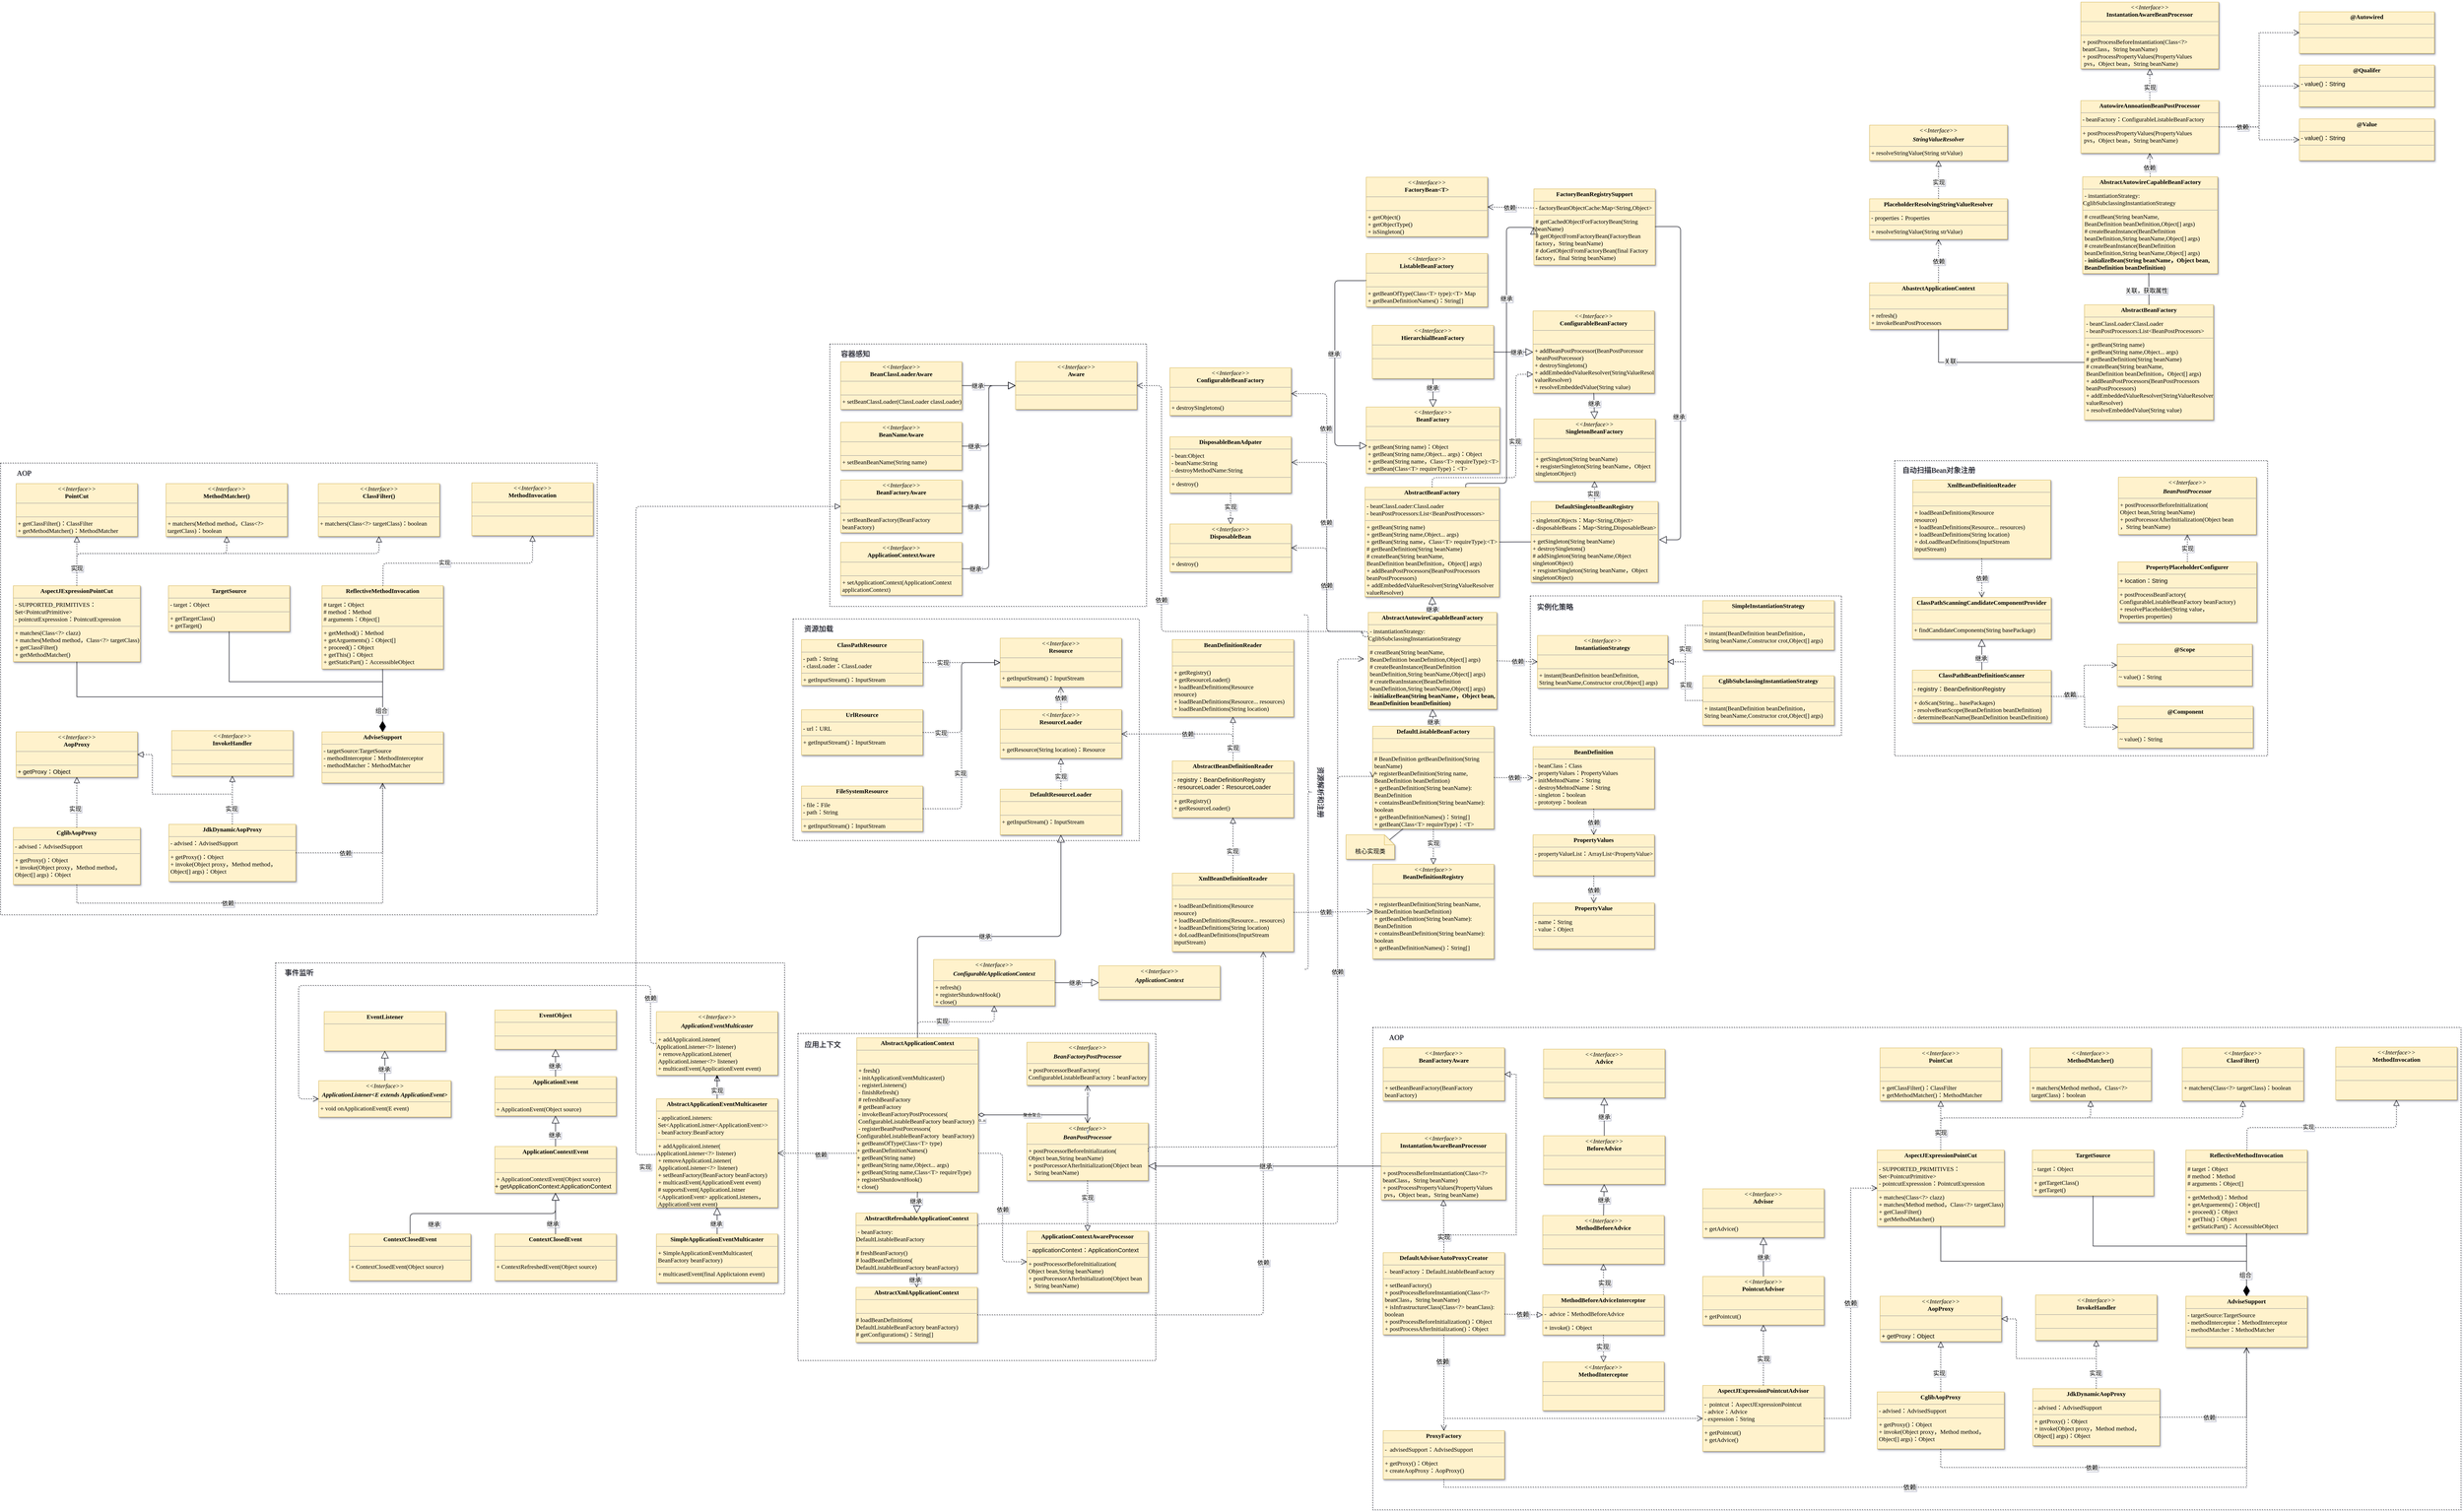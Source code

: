 <mxfile version="20.2.3" type="device"><diagram id="C5RBs43oDa-KdzZeNtuy" name="Page-1"><mxGraphModel dx="6083" dy="2338" grid="0" gridSize="10" guides="1" tooltips="1" connect="1" arrows="1" fold="1" page="0" pageScale="1" pageWidth="827" pageHeight="1169" background="none" math="0" shadow="1"><root><mxCell id="WIyWlLk6GJQsqaUBKTNV-0"/><mxCell id="WIyWlLk6GJQsqaUBKTNV-1" parent="WIyWlLk6GJQsqaUBKTNV-0"/><mxCell id="rT3KVEu5mTHiCfy9cLEK-1" value="&lt;p style=&quot;margin: 4px 0px 0px; text-align: center; font-size: 15px;&quot;&gt;&lt;b style=&quot;&quot;&gt;&lt;font style=&quot;font-size: 15px;&quot; face=&quot;Times New Roman&quot;&gt;AbstractBeanFactory&lt;/font&gt;&lt;/b&gt;&lt;/p&gt;&lt;hr style=&quot;font-size: 15px;&quot; size=&quot;1&quot;&gt;&lt;p style=&quot;margin: 0px 0px 0px 4px; font-size: 15px;&quot;&gt;&lt;font style=&quot;font-size: 15px;&quot; face=&quot;Times New Roman&quot;&gt;- beanClassLoader:ClassLoader&lt;/font&gt;&lt;/p&gt;&lt;p style=&quot;margin: 0px 0px 0px 4px; font-size: 15px;&quot;&gt;&lt;font style=&quot;font-size: 15px;&quot; face=&quot;Times New Roman&quot;&gt;- beanPostProcessors:List&amp;lt;BeanPostProcessors&amp;gt;&lt;/font&gt;&lt;/p&gt;&lt;hr style=&quot;font-size: 15px;&quot; size=&quot;1&quot;&gt;&lt;p style=&quot;margin: 0px 0px 0px 4px; font-size: 15px;&quot;&gt;&lt;font style=&quot;font-size: 15px;&quot; face=&quot;Times New Roman&quot;&gt;+ getBean(String name)&lt;/font&gt;&lt;/p&gt;&lt;p style=&quot;margin: 0px 0px 0px 4px; font-size: 15px;&quot;&gt;&lt;font style=&quot;font-size: 15px;&quot; face=&quot;Times New Roman&quot;&gt;+ getBean(String name,Object... args)&lt;/font&gt;&lt;span style=&quot;font-family: &amp;quot;Times New Roman&amp;quot;; background-color: initial;&quot;&gt;&amp;nbsp;&lt;/span&gt;&lt;/p&gt;&lt;span style=&quot;font-family: &amp;quot;Times New Roman&amp;quot;; font-size: 15px;&quot;&gt;&amp;nbsp;+ getBean(String name，Class&amp;lt;T&amp;gt; requireType):&amp;lt;T&amp;gt;&lt;/span&gt;&lt;p style=&quot;margin: 0px 0px 0px 4px; font-size: 15px;&quot;&gt;&lt;font style=&quot;font-size: 15px;&quot; face=&quot;Times New Roman&quot;&gt;# getBeanDefinition(String beanName)&lt;/font&gt;&lt;/p&gt;&lt;p style=&quot;margin: 0px 0px 0px 4px; font-size: 15px;&quot;&gt;&lt;font style=&quot;font-size: 15px;&quot; face=&quot;Times New Roman&quot;&gt;# createBean(String beanName,&lt;/font&gt;&lt;/p&gt;&lt;p style=&quot;margin: 0px 0px 0px 4px; font-size: 15px;&quot;&gt;&lt;font style=&quot;font-size: 15px;&quot; face=&quot;Times New Roman&quot;&gt;BeanDefinition beanDefinition，Object[] args)&lt;/font&gt;&lt;/p&gt;&lt;p style=&quot;margin: 0px 0px 0px 4px; font-size: 15px;&quot;&gt;&lt;font style=&quot;font-size: 15px;&quot; face=&quot;Times New Roman&quot;&gt;+ addBeanPostProcessors(BeanPostProcessors&lt;/font&gt;&lt;/p&gt;&lt;p style=&quot;margin: 0px 0px 0px 4px; font-size: 15px;&quot;&gt;&lt;font style=&quot;font-size: 15px;&quot; face=&quot;Times New Roman&quot;&gt;beanPostProcessors)&lt;/font&gt;&lt;/p&gt;&lt;p style=&quot;margin: 0px 0px 0px 4px; font-size: 15px;&quot;&gt;&lt;font face=&quot;Times New Roman&quot;&gt;+ addEmbeddedValueResolver(StringValueResolver&lt;/font&gt;&lt;/p&gt;&lt;p style=&quot;margin: 0px 0px 0px 4px; font-size: 15px;&quot;&gt;&lt;font face=&quot;Times New Roman&quot;&gt;valueResolver)&lt;/font&gt;&lt;/p&gt;&lt;p style=&quot;margin: 0px 0px 0px 4px; font-size: 15px;&quot;&gt;&lt;font face=&quot;Times New Roman&quot;&gt;+ resolveEmbeddedValue(String value)&lt;/font&gt;&lt;/p&gt;" style="verticalAlign=top;align=left;overflow=fill;fontSize=12;fontFamily=Helvetica;html=1;rounded=0;fillColor=#fff2cc;strokeColor=#d6b656;labelBorderColor=none;shadow=1;" parent="WIyWlLk6GJQsqaUBKTNV-1" vertex="1"><mxGeometry x="-55" y="202" width="332" height="271" as="geometry"/></mxCell><mxCell id="rT3KVEu5mTHiCfy9cLEK-2" value="&lt;p style=&quot;margin: 4px 0px 0px; text-align: center; font-size: 15px;&quot;&gt;&lt;font style=&quot;font-size: 15px;&quot; face=&quot;Times New Roman&quot;&gt;&lt;i style=&quot;&quot;&gt;&amp;lt;&amp;lt;Interface&amp;gt;&amp;gt;&lt;/i&gt;&lt;br&gt;&lt;b style=&quot;&quot;&gt;BeanFactory&lt;/b&gt;&lt;/font&gt;&lt;/p&gt;&lt;hr style=&quot;font-size: 15px;&quot; size=&quot;1&quot;&gt;&lt;p style=&quot;margin: 0px 0px 0px 4px; font-size: 15px;&quot;&gt;&lt;font style=&quot;font-size: 15px;&quot; face=&quot;Times New Roman&quot;&gt;&lt;br&gt;&lt;/font&gt;&lt;/p&gt;&lt;hr style=&quot;font-size: 15px;&quot; size=&quot;1&quot;&gt;&lt;p style=&quot;margin: 0px 0px 0px 4px; font-size: 15px;&quot;&gt;&lt;font style=&quot;font-size: 15px;&quot; face=&quot;Times New Roman&quot;&gt;+ getBean(String name)：Object&lt;/font&gt;&lt;/p&gt;&lt;p style=&quot;margin: 0px 0px 0px 4px; font-size: 15px;&quot;&gt;&lt;font style=&quot;font-size: 15px;&quot; face=&quot;Times New Roman&quot;&gt;+ getBean(String name,Object... args)：Object&lt;/font&gt;&lt;/p&gt;&lt;p style=&quot;margin: 0px 0px 0px 4px; font-size: 15px;&quot;&gt;&lt;font style=&quot;font-size: 15px;&quot; face=&quot;Times New Roman&quot;&gt;+ getBean(String name，Class&amp;lt;T&amp;gt; requireType):&amp;lt;T&amp;gt;&lt;/font&gt;&lt;/p&gt;&lt;p style=&quot;margin: 0px 0px 0px 4px; font-size: 15px;&quot;&gt;&lt;font style=&quot;font-size: 15px;&quot; face=&quot;Times New Roman&quot;&gt;+ getBean(Class&amp;lt;T&amp;gt; requireType)：&amp;lt;T&amp;gt;&lt;/font&gt;&lt;/p&gt;" style="verticalAlign=top;align=left;overflow=fill;fontSize=12;fontFamily=Helvetica;html=1;rounded=0;shadow=1;glass=0;labelBackgroundColor=none;labelBorderColor=none;fillColor=#fff2cc;strokeColor=#d6b656;" parent="WIyWlLk6GJQsqaUBKTNV-1" vertex="1"><mxGeometry x="-52" y="3.25" width="330" height="163.75" as="geometry"/></mxCell><mxCell id="rT3KVEu5mTHiCfy9cLEK-4" value="&lt;p style=&quot;margin: 4px 0px 0px; text-align: center; font-size: 15px;&quot;&gt;&lt;font style=&quot;font-size: 15px;&quot; face=&quot;Times New Roman&quot;&gt;&lt;i style=&quot;&quot;&gt;&amp;lt;&amp;lt;Interface&amp;gt;&amp;gt;&lt;/i&gt;&lt;br&gt;&lt;b style=&quot;&quot;&gt;SingletonBeanFactory&lt;/b&gt;&lt;/font&gt;&lt;/p&gt;&lt;hr style=&quot;font-size: 15px;&quot; size=&quot;1&quot;&gt;&lt;p style=&quot;margin: 0px 0px 0px 4px; font-size: 15px;&quot;&gt;&lt;font style=&quot;font-size: 15px;&quot; face=&quot;Times New Roman&quot;&gt;&lt;br&gt;&lt;/font&gt;&lt;/p&gt;&lt;hr style=&quot;font-size: 15px;&quot; size=&quot;1&quot;&gt;&lt;p style=&quot;margin: 0px 0px 0px 4px; font-size: 15px;&quot;&gt;&lt;font style=&quot;font-size: 15px;&quot; face=&quot;Times New Roman&quot;&gt;+ getSingleton(String beanName)&lt;/font&gt;&lt;/p&gt;&lt;p style=&quot;margin: 0px 0px 0px 4px; font-size: 15px;&quot;&gt;&lt;font style=&quot;font-size: 15px;&quot; face=&quot;Times New Roman&quot;&gt;+ resgisterSingleton(String beanName，Object&lt;/font&gt;&lt;/p&gt;&lt;p style=&quot;margin: 0px 0px 0px 4px; font-size: 15px;&quot;&gt;&lt;font style=&quot;font-size: 15px;&quot; face=&quot;Times New Roman&quot;&gt;singletonObject)&lt;/font&gt;&lt;/p&gt;" style="verticalAlign=top;align=left;overflow=fill;fontSize=12;fontFamily=Helvetica;html=1;rounded=0;shadow=1;glass=0;labelBackgroundColor=none;labelBorderColor=none;fillColor=#fff2cc;strokeColor=#d6b656;" parent="WIyWlLk6GJQsqaUBKTNV-1" vertex="1"><mxGeometry x="363" y="33" width="300" height="154" as="geometry"/></mxCell><mxCell id="N2-JRpTvwqltr-ShR_Wa-58" value="" style="edgeStyle=orthogonalEdgeStyle;rounded=0;orthogonalLoop=1;jettySize=auto;html=1;fontFamily=Times New Roman;fontSize=15;fontColor=#000000;endArrow=none;endFill=0;" edge="1" parent="WIyWlLk6GJQsqaUBKTNV-1" source="rT3KVEu5mTHiCfy9cLEK-6" target="rT3KVEu5mTHiCfy9cLEK-1"><mxGeometry relative="1" as="geometry"/></mxCell><mxCell id="rT3KVEu5mTHiCfy9cLEK-6" value="&lt;p style=&quot;margin: 4px 0px 0px; text-align: center; font-size: 15px;&quot;&gt;&lt;b style=&quot;&quot;&gt;&lt;font style=&quot;font-size: 15px;&quot; face=&quot;Times New Roman&quot;&gt;DefaultSingletonBeanRegistry&lt;/font&gt;&lt;/b&gt;&lt;/p&gt;&lt;hr style=&quot;font-size: 15px;&quot; size=&quot;1&quot;&gt;&lt;p style=&quot;margin: 0px 0px 0px 4px; font-size: 15px;&quot;&gt;&lt;font style=&quot;font-size: 15px;&quot; face=&quot;Times New Roman&quot;&gt;- singletonObjects：Map&amp;lt;String,Object&amp;gt;&lt;/font&gt;&lt;/p&gt;&lt;p style=&quot;margin: 0px 0px 0px 4px; font-size: 15px;&quot;&gt;&lt;font style=&quot;font-size: 15px;&quot; face=&quot;Times New Roman&quot;&gt;- disposableBeans：Map&amp;lt;String,DisposableBean&amp;gt;&lt;/font&gt;&lt;/p&gt;&lt;hr style=&quot;font-size: 15px;&quot; size=&quot;1&quot;&gt;&lt;p style=&quot;margin: 0px 0px 0px 4px; font-size: 15px;&quot;&gt;&lt;font style=&quot;font-size: 15px;&quot; face=&quot;Times New Roman&quot;&gt;+ getSingleton(String beanName)&lt;/font&gt;&lt;/p&gt;&lt;p style=&quot;margin: 0px 0px 0px 4px; font-size: 15px;&quot;&gt;&lt;span style=&quot;font-family: &amp;quot;Times New Roman&amp;quot;;&quot;&gt;+ destroySingletons()&lt;/span&gt;&lt;font style=&quot;font-size: 15px;&quot; face=&quot;Times New Roman&quot;&gt;&lt;br&gt;&lt;/font&gt;&lt;/p&gt;&lt;p style=&quot;margin: 0px 0px 0px 4px; font-size: 15px;&quot;&gt;&lt;font style=&quot;font-size: 15px;&quot; face=&quot;Times New Roman&quot;&gt;# addSingleton(String beanName,Object&lt;/font&gt;&lt;/p&gt;&lt;p style=&quot;margin: 0px 0px 0px 4px; font-size: 15px;&quot;&gt;&lt;font style=&quot;font-size: 15px;&quot; face=&quot;Times New Roman&quot;&gt;singletonObject)&lt;/font&gt;&lt;/p&gt;&lt;p style=&quot;margin: 0px 0px 0px 4px; font-size: 15px;&quot;&gt;&lt;font face=&quot;Times New Roman&quot;&gt;+ resgisterSingleton(String beanName，Object&lt;/font&gt;&lt;/p&gt;&lt;p style=&quot;margin: 0px 0px 0px 4px; font-size: 15px;&quot;&gt;&lt;font face=&quot;Times New Roman&quot;&gt;singletonObject)&lt;/font&gt;&lt;/p&gt;&lt;p style=&quot;margin: 0px 0px 0px 4px; font-size: 15px;&quot;&gt;&lt;br&gt;&lt;/p&gt;" style="verticalAlign=top;align=left;overflow=fill;fontSize=12;fontFamily=Helvetica;html=1;rounded=0;fillColor=#fff2cc;strokeColor=#d6b656;labelBorderColor=none;shadow=1;" parent="WIyWlLk6GJQsqaUBKTNV-1" vertex="1"><mxGeometry x="356" y="237.38" width="314" height="199.75" as="geometry"/></mxCell><mxCell id="rT3KVEu5mTHiCfy9cLEK-7" value="" style="endArrow=block;dashed=1;endFill=0;endSize=12;html=1;fontFamily=Times New Roman;fontSize=15;entryX=0.5;entryY=1;entryDx=0;entryDy=0;exitX=0.5;exitY=0;exitDx=0;exitDy=0;" parent="WIyWlLk6GJQsqaUBKTNV-1" source="rT3KVEu5mTHiCfy9cLEK-6" target="rT3KVEu5mTHiCfy9cLEK-4" edge="1"><mxGeometry width="160" relative="1" as="geometry"><mxPoint x="515" y="258" as="sourcePoint"/><mxPoint x="666" y="255" as="targetPoint"/></mxGeometry></mxCell><mxCell id="rT3KVEu5mTHiCfy9cLEK-10" value="&lt;p style=&quot;margin: 4px 0px 0px; text-align: center; font-size: 15px;&quot;&gt;&lt;b style=&quot;&quot;&gt;&lt;font style=&quot;font-size: 15px;&quot; face=&quot;Times New Roman&quot;&gt;AbstractAutowireCapableBeanFactory&lt;/font&gt;&lt;/b&gt;&lt;/p&gt;&lt;hr style=&quot;font-size: 15px;&quot; size=&quot;1&quot;&gt;&lt;p style=&quot;margin: 0px 0px 0px 4px; font-size: 15px;&quot;&gt;&lt;font style=&quot;font-size: 15px;&quot; face=&quot;Times New Roman&quot;&gt;- instantiationStrategy:&lt;/font&gt;&lt;/p&gt;&lt;span style=&quot;font-family: &amp;quot;Times New Roman&amp;quot;; font-size: 15px; text-align: center;&quot;&gt;CglibSubclassingInstantiationStrategy&lt;/span&gt;&lt;br&gt;&lt;hr style=&quot;font-size: 15px;&quot; size=&quot;1&quot;&gt;&lt;p style=&quot;margin: 0px 0px 0px 4px; font-size: 15px;&quot;&gt;&lt;font style=&quot;font-size: 15px;&quot; face=&quot;Times New Roman&quot;&gt;# creatBean(String beanName,&lt;/font&gt;&lt;/p&gt;&lt;p style=&quot;margin: 0px 0px 0px 4px; font-size: 15px;&quot;&gt;&lt;font face=&quot;Times New Roman&quot;&gt;BeanDefinition beanDefinition,Object[] args)&lt;/font&gt;&lt;/p&gt;&lt;p style=&quot;margin: 0px 0px 0px 4px; font-size: 15px;&quot;&gt;&lt;font face=&quot;Times New Roman&quot;&gt;# createBeanInstance(BeanDefinition&amp;nbsp;&lt;/font&gt;&lt;/p&gt;&lt;p style=&quot;margin: 0px 0px 0px 4px; font-size: 15px;&quot;&gt;&lt;span style=&quot;font-family: &amp;quot;Times New Roman&amp;quot;;&quot;&gt;beanDefinition,String beanName,Object[] args)&lt;/span&gt;&lt;font face=&quot;Times New Roman&quot;&gt;&lt;br&gt;&lt;/font&gt;&lt;/p&gt;&lt;p style=&quot;margin: 0px 0px 0px 4px; font-size: 15px;&quot;&gt;&lt;span style=&quot;font-family: &amp;quot;Times New Roman&amp;quot;;&quot;&gt;# createBeanInstance(BeanDefinition&lt;/span&gt;&lt;/p&gt;&lt;p style=&quot;margin: 0px 0px 0px 4px; font-size: 15px;&quot;&gt;&lt;span style=&quot;font-family: &amp;quot;Times New Roman&amp;quot;;&quot;&gt;beanDefinition,String beanName,Object[] args)&lt;/span&gt;&lt;/p&gt;&lt;p style=&quot;margin: 0px 0px 0px 4px; font-size: 15px;&quot;&gt;&lt;font face=&quot;Times New Roman&quot;&gt;&lt;b&gt;- initializeBean(String beanName，Object bean,&lt;/b&gt;&lt;/font&gt;&lt;/p&gt;&lt;p style=&quot;margin: 0px 0px 0px 4px; font-size: 15px;&quot;&gt;&lt;span style=&quot;font-family: &amp;quot;Times New Roman&amp;quot;; background-color: initial;&quot;&gt;&lt;b&gt;BeanDefinition beanDefinition)&lt;/b&gt;&lt;/span&gt;&lt;/p&gt;" style="verticalAlign=top;align=left;overflow=fill;fontSize=12;fontFamily=Helvetica;html=1;rounded=0;fillColor=#fff2cc;strokeColor=#d6b656;labelBorderColor=none;shadow=1;" parent="WIyWlLk6GJQsqaUBKTNV-1" vertex="1"><mxGeometry x="-47" y="512" width="318" height="239.5" as="geometry"/></mxCell><mxCell id="rT3KVEu5mTHiCfy9cLEK-11" value="" style="endArrow=block;endSize=16;endFill=0;html=1;fontFamily=Times New Roman;fontSize=15;entryX=0.5;entryY=1;entryDx=0;entryDy=0;exitX=0.5;exitY=0;exitDx=0;exitDy=0;" parent="WIyWlLk6GJQsqaUBKTNV-1" source="rT3KVEu5mTHiCfy9cLEK-10" target="rT3KVEu5mTHiCfy9cLEK-1" edge="1"><mxGeometry width="160" relative="1" as="geometry"><mxPoint x="86" y="456" as="sourcePoint"/><mxPoint x="199" y="456" as="targetPoint"/></mxGeometry></mxCell><mxCell id="rT3KVEu5mTHiCfy9cLEK-12" value="继承" style="edgeLabel;html=1;align=center;verticalAlign=middle;resizable=0;points=[];fontSize=15;fontFamily=Times New Roman;" parent="rT3KVEu5mTHiCfy9cLEK-11" vertex="1" connectable="0"><mxGeometry x="-0.329" relative="1" as="geometry"><mxPoint x="-1" y="5" as="offset"/></mxGeometry></mxCell><mxCell id="rT3KVEu5mTHiCfy9cLEK-13" value="&lt;p style=&quot;margin: 4px 0px 0px; text-align: center; font-size: 15px;&quot;&gt;&lt;b style=&quot;&quot;&gt;&lt;font style=&quot;font-size: 15px;&quot; face=&quot;Times New Roman&quot;&gt;DefaultListableBeanFactory&lt;/font&gt;&lt;/b&gt;&lt;/p&gt;&lt;hr style=&quot;font-size: 15px;&quot; size=&quot;1&quot;&gt;&lt;p style=&quot;margin: 0px 0px 0px 4px; font-size: 15px;&quot;&gt;&lt;font style=&quot;font-size: 15px;&quot; face=&quot;Times New Roman&quot;&gt;&lt;br&gt;&lt;/font&gt;&lt;/p&gt;&lt;hr style=&quot;font-size: 15px;&quot; size=&quot;1&quot;&gt;&lt;p style=&quot;margin: 0px 0px 0px 4px; font-size: 15px;&quot;&gt;&lt;font face=&quot;Times New Roman&quot;&gt;# BeanDefinition getBeanDefinition(String&amp;nbsp;&lt;/font&gt;&lt;/p&gt;&lt;p style=&quot;margin: 0px 0px 0px 4px; font-size: 15px;&quot;&gt;&lt;font face=&quot;Times New Roman&quot;&gt;beanName)&lt;/font&gt;&lt;/p&gt;&lt;p style=&quot;margin: 0px 0px 0px 4px; font-size: 15px;&quot;&gt;&lt;font face=&quot;Times New Roman&quot;&gt;+ registerBeanDefinition(String name,&lt;/font&gt;&lt;/p&gt;&lt;p style=&quot;margin: 0px 0px 0px 4px; font-size: 15px;&quot;&gt;&lt;font face=&quot;Times New Roman&quot;&gt;BeanDefinition beanDefintion)&lt;/font&gt;&lt;/p&gt;&lt;p style=&quot;margin: 0px 0px 0px 4px; font-size: 15px;&quot;&gt;&lt;font face=&quot;Times New Roman&quot;&gt;+ getBeanDefinition(String beanName):&lt;/font&gt;&lt;/p&gt;&lt;p style=&quot;margin: 0px 0px 0px 4px; font-size: 15px;&quot;&gt;&lt;font face=&quot;Times New Roman&quot;&gt;BeanDefinition&lt;/font&gt;&lt;/p&gt;&lt;p style=&quot;margin: 0px 0px 0px 4px; font-size: 15px;&quot;&gt;&lt;font face=&quot;Times New Roman&quot;&gt;+ containsBeanDefinition(String beanName):&lt;/font&gt;&lt;/p&gt;&lt;p style=&quot;margin: 0px 0px 0px 4px; font-size: 15px;&quot;&gt;&lt;font face=&quot;Times New Roman&quot;&gt;boolean&lt;/font&gt;&lt;/p&gt;&lt;p style=&quot;margin: 0px 0px 0px 4px; font-size: 15px;&quot;&gt;&lt;font face=&quot;Times New Roman&quot;&gt;+ getBeanDefinitionNames()：String[]&lt;/font&gt;&lt;/p&gt;&lt;p style=&quot;margin: 0px 0px 0px 4px; font-size: 15px;&quot;&gt;&lt;span style=&quot;font-family: &amp;quot;Times New Roman&amp;quot;;&quot;&gt;+ getBean(Class&amp;lt;T&amp;gt; requireType)：&amp;lt;T&amp;gt;&lt;/span&gt;&lt;font face=&quot;Times New Roman&quot;&gt;&lt;br&gt;&lt;/font&gt;&lt;/p&gt;" style="verticalAlign=top;align=left;overflow=fill;fontSize=12;fontFamily=Helvetica;html=1;rounded=0;fillColor=#fff2cc;strokeColor=#d6b656;labelBorderColor=none;shadow=1;" parent="WIyWlLk6GJQsqaUBKTNV-1" vertex="1"><mxGeometry x="-36" y="794" width="300" height="254" as="geometry"/></mxCell><mxCell id="rT3KVEu5mTHiCfy9cLEK-15" value="&lt;p style=&quot;margin: 4px 0px 0px; text-align: center; font-size: 15px;&quot;&gt;&lt;font style=&quot;font-size: 15px;&quot; face=&quot;Times New Roman&quot;&gt;&lt;i style=&quot;&quot;&gt;&amp;lt;&amp;lt;Interface&amp;gt;&amp;gt;&lt;/i&gt;&lt;br&gt;&lt;b style=&quot;&quot;&gt;BeanDefinitionRegistry&lt;/b&gt;&lt;/font&gt;&lt;/p&gt;&lt;hr style=&quot;font-size: 15px;&quot; size=&quot;1&quot;&gt;&lt;p style=&quot;margin: 0px 0px 0px 4px; font-size: 15px;&quot;&gt;&lt;font style=&quot;font-size: 15px;&quot; face=&quot;Times New Roman&quot;&gt;&lt;br&gt;&lt;/font&gt;&lt;/p&gt;&lt;hr style=&quot;font-size: 15px;&quot; size=&quot;1&quot;&gt;&lt;p style=&quot;margin: 0px 0px 0px 4px; font-size: 15px;&quot;&gt;&lt;font face=&quot;Times New Roman&quot;&gt;+ registerBeanDefinition(String beanName,&lt;/font&gt;&lt;/p&gt;&lt;p style=&quot;margin: 0px 0px 0px 4px; font-size: 15px;&quot;&gt;&lt;font face=&quot;Times New Roman&quot;&gt;BeanDefinition beanDefinition)&lt;/font&gt;&lt;/p&gt;&lt;p style=&quot;margin: 0px 0px 0px 4px; font-size: 15px;&quot;&gt;&lt;font face=&quot;Times New Roman&quot;&gt;+ getBeanDefinition(String beanName):&lt;/font&gt;&lt;/p&gt;&lt;p style=&quot;margin: 0px 0px 0px 4px; font-size: 15px;&quot;&gt;&lt;font face=&quot;Times New Roman&quot;&gt;BeanDefinition&lt;/font&gt;&lt;/p&gt;&lt;p style=&quot;margin: 0px 0px 0px 4px; font-size: 15px;&quot;&gt;&lt;font face=&quot;Times New Roman&quot;&gt;+ containsBeanDefinition(String beanName):&lt;/font&gt;&lt;/p&gt;&lt;p style=&quot;margin: 0px 0px 0px 4px; font-size: 15px;&quot;&gt;&lt;font face=&quot;Times New Roman&quot;&gt;boolean&lt;/font&gt;&lt;/p&gt;&lt;p style=&quot;margin: 0px 0px 0px 4px; font-size: 15px;&quot;&gt;&lt;font face=&quot;Times New Roman&quot;&gt;+ getBeanDefinitionNames()：String[]&lt;/font&gt;&lt;/p&gt;" style="verticalAlign=top;align=left;overflow=fill;fontSize=12;fontFamily=Helvetica;html=1;rounded=0;shadow=1;glass=0;labelBackgroundColor=none;labelBorderColor=none;fillColor=#fff2cc;strokeColor=#d6b656;" parent="WIyWlLk6GJQsqaUBKTNV-1" vertex="1"><mxGeometry x="-36" y="1136" width="300" height="234" as="geometry"/></mxCell><mxCell id="rT3KVEu5mTHiCfy9cLEK-16" value="" style="endArrow=block;endSize=16;endFill=0;html=1;fontFamily=Times New Roman;fontSize=15;entryX=0.5;entryY=1;entryDx=0;entryDy=0;exitX=0.5;exitY=0;exitDx=0;exitDy=0;" parent="WIyWlLk6GJQsqaUBKTNV-1" source="rT3KVEu5mTHiCfy9cLEK-13" target="rT3KVEu5mTHiCfy9cLEK-10" edge="1"><mxGeometry width="160" relative="1" as="geometry"><mxPoint x="110" y="795.5" as="sourcePoint"/><mxPoint x="98.0" y="725.0" as="targetPoint"/></mxGeometry></mxCell><mxCell id="rT3KVEu5mTHiCfy9cLEK-17" value="继承" style="edgeLabel;html=1;align=center;verticalAlign=middle;resizable=0;points=[];fontSize=15;fontFamily=Times New Roman;" parent="rT3KVEu5mTHiCfy9cLEK-16" vertex="1" connectable="0"><mxGeometry x="-0.329" relative="1" as="geometry"><mxPoint y="3" as="offset"/></mxGeometry></mxCell><mxCell id="rT3KVEu5mTHiCfy9cLEK-19" value="" style="endArrow=block;dashed=1;endFill=0;endSize=12;html=1;fontFamily=Times New Roman;fontSize=15;exitX=0.5;exitY=0;exitDx=0;exitDy=0;edgeStyle=orthogonalEdgeStyle;" parent="WIyWlLk6GJQsqaUBKTNV-1" source="rT3KVEu5mTHiCfy9cLEK-1" target="NFiF2OQztaOC_RvpJQp0-47" edge="1"><mxGeometry width="160" relative="1" as="geometry"><mxPoint x="138" y="276.5" as="sourcePoint"/><mxPoint x="138" y="210" as="targetPoint"/><Array as="points"><mxPoint x="111" y="178"/><mxPoint x="318" y="178"/><mxPoint x="318" y="-78"/></Array></mxGeometry></mxCell><mxCell id="rT3KVEu5mTHiCfy9cLEK-20" value="&lt;p style=&quot;margin: 4px 0px 0px; text-align: center; font-size: 15px;&quot;&gt;&lt;b style=&quot;&quot;&gt;&lt;font style=&quot;font-size: 15px;&quot; face=&quot;Times New Roman&quot;&gt;BeanDefinition&lt;/font&gt;&lt;/b&gt;&lt;/p&gt;&lt;hr style=&quot;font-size: 15px;&quot; size=&quot;1&quot;&gt;&lt;p style=&quot;margin: 0px 0px 0px 4px; font-size: 15px;&quot;&gt;&lt;font face=&quot;Times New Roman&quot;&gt;- beanClass：Class&lt;/font&gt;&lt;/p&gt;&lt;p style=&quot;margin: 0px 0px 0px 4px; font-size: 15px;&quot;&gt;&lt;font face=&quot;Times New Roman&quot;&gt;- propertyValues：PropertyValues&lt;/font&gt;&lt;/p&gt;&lt;p style=&quot;margin: 0px 0px 0px 4px; font-size: 15px;&quot;&gt;&lt;font face=&quot;Times New Roman&quot;&gt;- initMehtodName：String&lt;/font&gt;&lt;/p&gt;&lt;p style=&quot;margin: 0px 0px 0px 4px; font-size: 15px;&quot;&gt;&lt;font face=&quot;Times New Roman&quot;&gt;- destroyMehtodName：String&lt;/font&gt;&lt;/p&gt;&lt;p style=&quot;margin: 0px 0px 0px 4px; font-size: 15px;&quot;&gt;&lt;font face=&quot;Times New Roman&quot;&gt;- singleton：boolean&lt;/font&gt;&lt;/p&gt;&lt;p style=&quot;margin: 0px 0px 0px 4px; font-size: 15px;&quot;&gt;&lt;font face=&quot;Times New Roman&quot;&gt;- prototyep：boolean&lt;/font&gt;&lt;/p&gt;&lt;hr style=&quot;font-size: 15px;&quot; size=&quot;1&quot;&gt;&lt;p style=&quot;margin: 0px 0px 0px 4px; font-size: 15px;&quot;&gt;&lt;br&gt;&lt;/p&gt;" style="verticalAlign=top;align=left;overflow=fill;fontSize=12;fontFamily=Helvetica;html=1;rounded=0;fillColor=#fff2cc;strokeColor=#d6b656;labelBorderColor=none;shadow=1;" parent="WIyWlLk6GJQsqaUBKTNV-1" vertex="1"><mxGeometry x="361" y="844.75" width="300" height="153.5" as="geometry"/></mxCell><mxCell id="rT3KVEu5mTHiCfy9cLEK-21" value="依赖" style="endArrow=open;endSize=12;dashed=1;html=1;fontFamily=Times New Roman;fontSize=15;exitX=1;exitY=0.5;exitDx=0;exitDy=0;entryX=0;entryY=0.5;entryDx=0;entryDy=0;" parent="WIyWlLk6GJQsqaUBKTNV-1" source="rT3KVEu5mTHiCfy9cLEK-13" target="rT3KVEu5mTHiCfy9cLEK-20" edge="1"><mxGeometry x="0.043" width="160" relative="1" as="geometry"><mxPoint x="261" y="876" as="sourcePoint"/><mxPoint x="421" y="876" as="targetPoint"/><Array as="points"/><mxPoint as="offset"/></mxGeometry></mxCell><mxCell id="rT3KVEu5mTHiCfy9cLEK-39" style="orthogonalLoop=1;jettySize=auto;html=1;fontFamily=Times New Roman;fontSize=15;endArrow=none;startSize=14;endSize=14;endFill=0;exitX=0;exitY=0;exitDx=107.5;exitDy=12.5;exitPerimeter=0;entryX=0.25;entryY=1;entryDx=0;entryDy=0;" parent="WIyWlLk6GJQsqaUBKTNV-1" source="rT3KVEu5mTHiCfy9cLEK-22" target="rT3KVEu5mTHiCfy9cLEK-13" edge="1"><mxGeometry relative="1" as="geometry"><mxPoint x="-53.2" y="844" as="targetPoint"/></mxGeometry></mxCell><mxCell id="rT3KVEu5mTHiCfy9cLEK-22" value="核心实现类" style="shape=note2;boundedLbl=1;whiteSpace=wrap;html=1;size=25;verticalAlign=top;align=center;shadow=1;labelBorderColor=none;fontFamily=Times New Roman;fontSize=15;fillColor=#fff2cc;strokeColor=#d6b656;" parent="WIyWlLk6GJQsqaUBKTNV-1" vertex="1"><mxGeometry x="-102" y="1063" width="120" height="60" as="geometry"/></mxCell><mxCell id="rT3KVEu5mTHiCfy9cLEK-40" value="" style="endArrow=block;dashed=1;endFill=0;endSize=12;html=1;fontFamily=Times New Roman;fontSize=15;entryX=0.5;entryY=0;entryDx=0;entryDy=0;exitX=0.5;exitY=1;exitDx=0;exitDy=0;" parent="WIyWlLk6GJQsqaUBKTNV-1" source="rT3KVEu5mTHiCfy9cLEK-13" target="rT3KVEu5mTHiCfy9cLEK-15" edge="1"><mxGeometry width="160" relative="1" as="geometry"><mxPoint x="127" y="1045" as="sourcePoint"/><mxPoint x="127" y="984" as="targetPoint"/></mxGeometry></mxCell><mxCell id="rT3KVEu5mTHiCfy9cLEK-53" value="实现" style="edgeLabel;html=1;align=center;verticalAlign=middle;resizable=0;points=[];fontSize=15;fontFamily=Times New Roman;" parent="rT3KVEu5mTHiCfy9cLEK-40" vertex="1" connectable="0"><mxGeometry x="0.335" relative="1" as="geometry"><mxPoint y="-24" as="offset"/></mxGeometry></mxCell><mxCell id="rT3KVEu5mTHiCfy9cLEK-41" value="&lt;p style=&quot;margin: 4px 0px 0px; text-align: center; font-size: 15px;&quot;&gt;&lt;font style=&quot;font-size: 15px;&quot; face=&quot;Times New Roman&quot;&gt;&lt;i style=&quot;&quot;&gt;&amp;lt;&amp;lt;Interface&amp;gt;&amp;gt;&lt;/i&gt;&lt;br&gt;&lt;b style=&quot;&quot;&gt;InstantiationStrategy&lt;/b&gt;&lt;/font&gt;&lt;/p&gt;&lt;hr style=&quot;font-size: 15px;&quot; size=&quot;1&quot;&gt;&lt;p style=&quot;margin: 0px 0px 0px 4px; font-size: 15px;&quot;&gt;&lt;font style=&quot;font-size: 15px;&quot; face=&quot;Times New Roman&quot;&gt;&lt;br&gt;&lt;/font&gt;&lt;/p&gt;&lt;hr style=&quot;font-size: 15px;&quot; size=&quot;1&quot;&gt;&lt;p style=&quot;margin: 0px 0px 0px 4px; font-size: 15px;&quot;&gt;&lt;font style=&quot;font-size: 15px;&quot; face=&quot;Times New Roman&quot;&gt;+ instant(BeanDefinition beanDefinition,&lt;/font&gt;&lt;/p&gt;&lt;p style=&quot;margin: 0px 0px 0px 4px; font-size: 15px;&quot;&gt;&lt;font style=&quot;font-size: 15px;&quot; face=&quot;Times New Roman&quot;&gt;String beanName,Constructor crot,Object[] args)&lt;/font&gt;&lt;/p&gt;" style="verticalAlign=top;align=left;overflow=fill;fontSize=12;fontFamily=Helvetica;html=1;rounded=0;shadow=1;glass=0;labelBackgroundColor=none;labelBorderColor=none;fillColor=#fff2cc;strokeColor=#d6b656;" parent="WIyWlLk6GJQsqaUBKTNV-1" vertex="1"><mxGeometry x="372" y="569.25" width="322" height="129.75" as="geometry"/></mxCell><mxCell id="rT3KVEu5mTHiCfy9cLEK-43" value="&lt;p style=&quot;margin: 4px 0px 0px; text-align: center; font-size: 15px;&quot;&gt;&lt;font face=&quot;Times New Roman&quot;&gt;&lt;b&gt;SimpleInstantiationStrategy&lt;/b&gt;&lt;/font&gt;&lt;/p&gt;&lt;hr style=&quot;font-size: 15px;&quot; size=&quot;1&quot;&gt;&lt;p style=&quot;margin: 0px 0px 0px 4px; font-size: 15px;&quot;&gt;&lt;br&gt;&lt;/p&gt;&lt;hr style=&quot;font-size: 15px;&quot; size=&quot;1&quot;&gt;&lt;p style=&quot;margin: 0px 0px 0px 4px; font-size: 15px;&quot;&gt;&lt;font face=&quot;Times New Roman&quot;&gt;+ instant(BeanDefinition beanDefinition，&lt;/font&gt;&lt;/p&gt;&lt;p style=&quot;margin: 0px 0px 0px 4px; font-size: 15px;&quot;&gt;&lt;font face=&quot;Times New Roman&quot;&gt;String beanName,Constructor crot,Object[] args)&lt;/font&gt;&lt;/p&gt;" style="verticalAlign=top;align=left;overflow=fill;fontSize=12;fontFamily=Helvetica;html=1;rounded=0;fillColor=#fff2cc;strokeColor=#d6b656;labelBorderColor=none;shadow=1;" parent="WIyWlLk6GJQsqaUBKTNV-1" vertex="1"><mxGeometry x="781" y="483" width="325" height="122" as="geometry"/></mxCell><mxCell id="rT3KVEu5mTHiCfy9cLEK-44" value="&lt;p style=&quot;margin: 4px 0px 0px; text-align: center; font-size: 15px;&quot;&gt;&lt;font face=&quot;Times New Roman&quot;&gt;&lt;b&gt;CglibSubclassingInstantiationStrategy&lt;/b&gt;&lt;/font&gt;&lt;/p&gt;&lt;hr style=&quot;font-size: 15px;&quot; size=&quot;1&quot;&gt;&lt;p style=&quot;margin: 0px 0px 0px 4px; font-size: 15px;&quot;&gt;&lt;br&gt;&lt;/p&gt;&lt;hr style=&quot;font-size: 15px;&quot; size=&quot;1&quot;&gt;&lt;p style=&quot;margin: 0px 0px 0px 4px; font-size: 15px;&quot;&gt;&lt;font face=&quot;Times New Roman&quot;&gt;+ instant(BeanDefinition beanDefinition，&lt;/font&gt;&lt;/p&gt;&lt;p style=&quot;margin: 0px 0px 0px 4px; font-size: 15px;&quot;&gt;&lt;font face=&quot;Times New Roman&quot;&gt;String beanName,Constructor crot,Object[] args)&lt;/font&gt;&lt;/p&gt;" style="verticalAlign=top;align=left;overflow=fill;fontSize=12;fontFamily=Helvetica;html=1;rounded=0;fillColor=#fff2cc;strokeColor=#d6b656;labelBorderColor=none;shadow=1;" parent="WIyWlLk6GJQsqaUBKTNV-1" vertex="1"><mxGeometry x="781" y="669" width="325" height="122" as="geometry"/></mxCell><mxCell id="rT3KVEu5mTHiCfy9cLEK-45" value="" style="endArrow=block;dashed=1;endFill=0;endSize=12;html=1;fontFamily=Times New Roman;fontSize=15;exitX=0;exitY=0.5;exitDx=0;exitDy=0;entryX=1;entryY=0.5;entryDx=0;entryDy=0;edgeStyle=orthogonalEdgeStyle;rounded=0;" parent="WIyWlLk6GJQsqaUBKTNV-1" source="rT3KVEu5mTHiCfy9cLEK-43" target="rT3KVEu5mTHiCfy9cLEK-41" edge="1"><mxGeometry width="160" relative="1" as="geometry"><mxPoint x="591" y="515" as="sourcePoint"/><mxPoint x="751" y="515" as="targetPoint"/></mxGeometry></mxCell><mxCell id="rT3KVEu5mTHiCfy9cLEK-47" value="实现" style="edgeLabel;html=1;align=center;verticalAlign=middle;resizable=0;points=[];fontSize=15;fontFamily=Times New Roman;" parent="rT3KVEu5mTHiCfy9cLEK-45" vertex="1" connectable="0"><mxGeometry x="0.148" y="-1" relative="1" as="geometry"><mxPoint as="offset"/></mxGeometry></mxCell><mxCell id="rT3KVEu5mTHiCfy9cLEK-46" value="" style="endArrow=block;dashed=1;endFill=0;endSize=12;html=1;fontFamily=Times New Roman;fontSize=15;exitX=0;exitY=0.5;exitDx=0;exitDy=0;entryX=1;entryY=0.5;entryDx=0;entryDy=0;edgeStyle=orthogonalEdgeStyle;rounded=0;" parent="WIyWlLk6GJQsqaUBKTNV-1" source="rT3KVEu5mTHiCfy9cLEK-44" target="rT3KVEu5mTHiCfy9cLEK-41" edge="1"><mxGeometry width="160" relative="1" as="geometry"><mxPoint x="791" y="567" as="sourcePoint"/><mxPoint x="704" y="644.125" as="targetPoint"/></mxGeometry></mxCell><mxCell id="rT3KVEu5mTHiCfy9cLEK-48" value="实现" style="edgeLabel;html=1;align=center;verticalAlign=middle;resizable=0;points=[];fontSize=15;fontFamily=Times New Roman;" parent="rT3KVEu5mTHiCfy9cLEK-46" vertex="1" connectable="0"><mxGeometry x="-0.166" y="-3" relative="1" as="geometry"><mxPoint x="-2" y="-6" as="offset"/></mxGeometry></mxCell><mxCell id="rT3KVEu5mTHiCfy9cLEK-49" value="实现" style="edgeLabel;html=1;align=center;verticalAlign=middle;resizable=0;points=[];fontSize=15;fontFamily=Times New Roman;" parent="WIyWlLk6GJQsqaUBKTNV-1" vertex="1" connectable="0"><mxGeometry x="511" y="225" as="geometry"><mxPoint x="-1" y="-7" as="offset"/></mxGeometry></mxCell><mxCell id="rT3KVEu5mTHiCfy9cLEK-50" value="实现" style="edgeLabel;html=1;align=center;verticalAlign=middle;resizable=0;points=[];fontSize=15;fontFamily=Times New Roman;" parent="WIyWlLk6GJQsqaUBKTNV-1" vertex="1" connectable="0"><mxGeometry x="297" y="91" as="geometry"><mxPoint x="19" y="-3" as="offset"/></mxGeometry></mxCell><mxCell id="rT3KVEu5mTHiCfy9cLEK-54" value="依赖" style="endArrow=open;endSize=12;dashed=1;html=1;fontFamily=Times New Roman;fontSize=15;exitX=1;exitY=0.5;exitDx=0;exitDy=0;entryX=0;entryY=0.5;entryDx=0;entryDy=0;" parent="WIyWlLk6GJQsqaUBKTNV-1" source="rT3KVEu5mTHiCfy9cLEK-10" target="rT3KVEu5mTHiCfy9cLEK-41" edge="1"><mxGeometry x="0.043" width="160" relative="1" as="geometry"><mxPoint x="248" y="584" as="sourcePoint"/><mxPoint x="358" y="582" as="targetPoint"/><Array as="points"/><mxPoint as="offset"/></mxGeometry></mxCell><mxCell id="ovjNLrAhDGf2XsnUD2_1-0" value="&lt;p style=&quot;margin: 4px 0px 0px; text-align: center; font-size: 15px;&quot;&gt;&lt;b style=&quot;&quot;&gt;&lt;font style=&quot;font-size: 15px;&quot; face=&quot;Times New Roman&quot;&gt;PropertyValues&lt;/font&gt;&lt;/b&gt;&lt;/p&gt;&lt;hr style=&quot;font-size: 15px;&quot; size=&quot;1&quot;&gt;&lt;p style=&quot;margin: 0px 0px 0px 4px; font-size: 15px;&quot;&gt;&lt;font face=&quot;Times New Roman&quot;&gt;- propertyValueList：ArrayList&amp;lt;PropertyValue&amp;gt;&lt;/font&gt;&lt;/p&gt;&lt;hr style=&quot;font-size: 15px;&quot; size=&quot;1&quot;&gt;&lt;p style=&quot;margin: 0px 0px 0px 4px; font-size: 15px;&quot;&gt;&lt;br&gt;&lt;/p&gt;" style="verticalAlign=top;align=left;overflow=fill;fontSize=12;fontFamily=Helvetica;html=1;rounded=0;fillColor=#fff2cc;strokeColor=#d6b656;labelBorderColor=none;shadow=1;" parent="WIyWlLk6GJQsqaUBKTNV-1" vertex="1"><mxGeometry x="361" y="1063" width="300" height="101" as="geometry"/></mxCell><mxCell id="ovjNLrAhDGf2XsnUD2_1-1" value="&lt;p style=&quot;margin: 4px 0px 0px; text-align: center; font-size: 15px;&quot;&gt;&lt;b style=&quot;&quot;&gt;&lt;font style=&quot;font-size: 15px;&quot; face=&quot;Times New Roman&quot;&gt;PropertyValue&lt;/font&gt;&lt;/b&gt;&lt;/p&gt;&lt;hr style=&quot;font-size: 15px;&quot; size=&quot;1&quot;&gt;&lt;p style=&quot;margin: 0px 0px 0px 4px; font-size: 15px;&quot;&gt;&lt;font face=&quot;Times New Roman&quot;&gt;- name：String&lt;/font&gt;&lt;/p&gt;&lt;p style=&quot;margin: 0px 0px 0px 4px; font-size: 15px;&quot;&gt;&lt;font face=&quot;Times New Roman&quot;&gt;- value：Object&lt;/font&gt;&lt;/p&gt;&lt;hr style=&quot;font-size: 15px;&quot; size=&quot;1&quot;&gt;&lt;p style=&quot;margin: 0px 0px 0px 4px; font-size: 15px;&quot;&gt;&lt;br&gt;&lt;/p&gt;" style="verticalAlign=top;align=left;overflow=fill;fontSize=12;fontFamily=Helvetica;html=1;rounded=0;fillColor=#fff2cc;strokeColor=#d6b656;labelBorderColor=none;shadow=1;" parent="WIyWlLk6GJQsqaUBKTNV-1" vertex="1"><mxGeometry x="361" y="1232" width="300" height="113" as="geometry"/></mxCell><mxCell id="ovjNLrAhDGf2XsnUD2_1-2" value="依赖" style="endArrow=open;endSize=12;dashed=1;html=1;fontFamily=Times New Roman;fontSize=15;exitX=0.5;exitY=1;exitDx=0;exitDy=0;entryX=0.5;entryY=0;entryDx=0;entryDy=0;" parent="WIyWlLk6GJQsqaUBKTNV-1" source="rT3KVEu5mTHiCfy9cLEK-20" target="ovjNLrAhDGf2XsnUD2_1-0" edge="1"><mxGeometry x="0.043" width="160" relative="1" as="geometry"><mxPoint x="679" y="1041.87" as="sourcePoint"/><mxPoint x="803" y="1039.995" as="targetPoint"/><Array as="points"/><mxPoint as="offset"/></mxGeometry></mxCell><mxCell id="ovjNLrAhDGf2XsnUD2_1-3" value="依赖" style="endArrow=open;endSize=12;dashed=1;html=1;fontFamily=Times New Roman;fontSize=15;exitX=0.5;exitY=1;exitDx=0;exitDy=0;entryX=0.5;entryY=0;entryDx=0;entryDy=0;" parent="WIyWlLk6GJQsqaUBKTNV-1" source="ovjNLrAhDGf2XsnUD2_1-0" target="ovjNLrAhDGf2XsnUD2_1-1" edge="1"><mxGeometry x="0.043" width="160" relative="1" as="geometry"><mxPoint x="521" y="983.0" as="sourcePoint"/><mxPoint x="521" y="1046" as="targetPoint"/><Array as="points"/><mxPoint as="offset"/></mxGeometry></mxCell><mxCell id="ovjNLrAhDGf2XsnUD2_1-42" value="&lt;p style=&quot;margin: 4px 0px 0px; text-align: center; font-size: 15px;&quot;&gt;&lt;font style=&quot;font-size: 15px;&quot; face=&quot;Times New Roman&quot;&gt;&lt;i style=&quot;&quot;&gt;&amp;lt;&amp;lt;Interface&amp;gt;&amp;gt;&lt;/i&gt;&lt;br&gt;&lt;b style=&quot;&quot;&gt;Resource&lt;/b&gt;&lt;/font&gt;&lt;/p&gt;&lt;hr style=&quot;font-size: 15px;&quot; size=&quot;1&quot;&gt;&lt;p style=&quot;margin: 0px 0px 0px 4px; font-size: 15px;&quot;&gt;&lt;font style=&quot;font-size: 15px;&quot; face=&quot;Times New Roman&quot;&gt;&lt;br&gt;&lt;/font&gt;&lt;/p&gt;&lt;hr style=&quot;font-size: 15px;&quot; size=&quot;1&quot;&gt;&lt;p style=&quot;margin: 0px 0px 0px 4px; font-size: 15px;&quot;&gt;&lt;font style=&quot;font-size: 15px;&quot; face=&quot;Times New Roman&quot;&gt;+ getInputStream()：InputStream&lt;/font&gt;&lt;/p&gt;" style="verticalAlign=top;align=left;overflow=fill;fontSize=12;fontFamily=Helvetica;html=1;rounded=0;shadow=1;glass=0;labelBackgroundColor=none;labelBorderColor=none;fillColor=#fff2cc;strokeColor=#d6b656;" parent="WIyWlLk6GJQsqaUBKTNV-1" vertex="1"><mxGeometry x="-958" y="576" width="300" height="120" as="geometry"/></mxCell><mxCell id="ovjNLrAhDGf2XsnUD2_1-43" value="&lt;p style=&quot;margin: 4px 0px 0px; text-align: center; font-size: 15px;&quot;&gt;&lt;b style=&quot;&quot;&gt;&lt;font style=&quot;font-size: 15px;&quot; face=&quot;Times New Roman&quot;&gt;ClassPathResource&lt;/font&gt;&lt;/b&gt;&lt;/p&gt;&lt;hr style=&quot;font-size: 15px;&quot; size=&quot;1&quot;&gt;&lt;p style=&quot;margin: 0px 0px 0px 4px; font-size: 15px;&quot;&gt;&lt;font face=&quot;Times New Roman&quot;&gt;- path：String&lt;/font&gt;&lt;/p&gt;&lt;p style=&quot;margin: 0px 0px 0px 4px; font-size: 15px;&quot;&gt;&lt;font face=&quot;Times New Roman&quot;&gt;- classLoader：ClassLoader&lt;/font&gt;&lt;/p&gt;&lt;hr style=&quot;font-size: 15px;&quot; size=&quot;1&quot;&gt;&lt;p style=&quot;margin: 0px 0px 0px 4px; font-size: 15px;&quot;&gt;&lt;span style=&quot;font-family: &amp;quot;Times New Roman&amp;quot;;&quot;&gt;+ getInputStream()：InputStream&lt;/span&gt;&lt;br&gt;&lt;/p&gt;" style="verticalAlign=top;align=left;overflow=fill;fontSize=12;fontFamily=Helvetica;html=1;rounded=0;fillColor=#fff2cc;strokeColor=#d6b656;labelBorderColor=none;shadow=1;" parent="WIyWlLk6GJQsqaUBKTNV-1" vertex="1"><mxGeometry x="-1450" y="579.5" width="300" height="113" as="geometry"/></mxCell><mxCell id="ovjNLrAhDGf2XsnUD2_1-44" value="&lt;p style=&quot;margin: 4px 0px 0px; text-align: center; font-size: 15px;&quot;&gt;&lt;b style=&quot;&quot;&gt;&lt;font style=&quot;font-size: 15px;&quot; face=&quot;Times New Roman&quot;&gt;DefaultResourceLoader&lt;/font&gt;&lt;/b&gt;&lt;/p&gt;&lt;hr style=&quot;font-size: 15px;&quot; size=&quot;1&quot;&gt;&lt;p style=&quot;margin: 0px 0px 0px 4px; font-size: 15px;&quot;&gt;&lt;font face=&quot;Times New Roman&quot;&gt;&lt;br&gt;&lt;/font&gt;&lt;/p&gt;&lt;hr style=&quot;font-size: 15px;&quot; size=&quot;1&quot;&gt;&lt;p style=&quot;margin: 0px 0px 0px 4px; font-size: 15px;&quot;&gt;&lt;span style=&quot;font-family: &amp;quot;Times New Roman&amp;quot;;&quot;&gt;+ getInputStream()：InputStream&lt;/span&gt;&lt;br&gt;&lt;/p&gt;" style="verticalAlign=top;align=left;overflow=fill;fontSize=12;fontFamily=Helvetica;html=1;rounded=0;fillColor=#fff2cc;strokeColor=#d6b656;labelBorderColor=none;shadow=1;" parent="WIyWlLk6GJQsqaUBKTNV-1" vertex="1"><mxGeometry x="-958" y="950" width="300" height="113" as="geometry"/></mxCell><mxCell id="ovjNLrAhDGf2XsnUD2_1-45" value="&lt;p style=&quot;margin: 4px 0px 0px; text-align: center; font-size: 15px;&quot;&gt;&lt;font face=&quot;Times New Roman&quot;&gt;&lt;b&gt;FileSystemResource&lt;/b&gt;&lt;/font&gt;&lt;/p&gt;&lt;hr style=&quot;font-size: 15px;&quot; size=&quot;1&quot;&gt;&lt;p style=&quot;margin: 0px 0px 0px 4px; font-size: 15px;&quot;&gt;&lt;font face=&quot;Times New Roman&quot;&gt;- file：File&lt;/font&gt;&lt;/p&gt;&lt;p style=&quot;margin: 0px 0px 0px 4px; font-size: 15px;&quot;&gt;&lt;font face=&quot;Times New Roman&quot;&gt;- path：String&lt;/font&gt;&lt;/p&gt;&lt;hr style=&quot;font-size: 15px;&quot; size=&quot;1&quot;&gt;&lt;p style=&quot;margin: 0px 0px 0px 4px; font-size: 15px;&quot;&gt;&lt;span style=&quot;font-family: &amp;quot;Times New Roman&amp;quot;;&quot;&gt;+ getInputStream()：InputStream&lt;/span&gt;&lt;br&gt;&lt;/p&gt;" style="verticalAlign=top;align=left;overflow=fill;fontSize=12;fontFamily=Helvetica;html=1;rounded=0;fillColor=#fff2cc;strokeColor=#d6b656;labelBorderColor=none;shadow=1;" parent="WIyWlLk6GJQsqaUBKTNV-1" vertex="1"><mxGeometry x="-1450" y="942.25" width="300" height="112" as="geometry"/></mxCell><mxCell id="ovjNLrAhDGf2XsnUD2_1-46" value="&lt;p style=&quot;margin: 4px 0px 0px; text-align: center; font-size: 15px;&quot;&gt;&lt;font face=&quot;Times New Roman&quot;&gt;&lt;b&gt;UrlResource&lt;/b&gt;&lt;/font&gt;&lt;/p&gt;&lt;hr style=&quot;font-size: 15px;&quot; size=&quot;1&quot;&gt;&lt;p style=&quot;margin: 0px 0px 0px 4px; font-size: 15px;&quot;&gt;&lt;font face=&quot;Times New Roman&quot;&gt;- url：URL&lt;br&gt;&lt;/font&gt;&lt;/p&gt;&lt;hr style=&quot;font-size: 15px;&quot; size=&quot;1&quot;&gt;&lt;p style=&quot;margin: 0px 0px 0px 4px; font-size: 15px;&quot;&gt;&lt;span style=&quot;font-family: &amp;quot;Times New Roman&amp;quot;;&quot;&gt;+ getInputStream()：InputStream&lt;/span&gt;&lt;br&gt;&lt;/p&gt;" style="verticalAlign=top;align=left;overflow=fill;fontSize=12;fontFamily=Helvetica;html=1;rounded=0;fillColor=#fff2cc;strokeColor=#d6b656;labelBorderColor=none;shadow=1;" parent="WIyWlLk6GJQsqaUBKTNV-1" vertex="1"><mxGeometry x="-1450" y="753.25" width="300" height="112" as="geometry"/></mxCell><mxCell id="ovjNLrAhDGf2XsnUD2_1-48" value="" style="endArrow=block;dashed=1;endFill=0;endSize=12;html=1;fontFamily=Times New Roman;fontSize=15;entryX=0;entryY=0.5;entryDx=0;entryDy=0;exitX=1;exitY=0.5;exitDx=0;exitDy=0;edgeStyle=orthogonalEdgeStyle;" parent="WIyWlLk6GJQsqaUBKTNV-1" source="ovjNLrAhDGf2XsnUD2_1-43" target="ovjNLrAhDGf2XsnUD2_1-42" edge="1"><mxGeometry width="160" relative="1" as="geometry"><mxPoint x="-1414" y="662.0" as="sourcePoint"/><mxPoint x="-1414" y="775" as="targetPoint"/></mxGeometry></mxCell><mxCell id="ovjNLrAhDGf2XsnUD2_1-49" value="实现" style="edgeLabel;html=1;align=center;verticalAlign=middle;resizable=0;points=[];fontSize=15;fontFamily=Times New Roman;" parent="ovjNLrAhDGf2XsnUD2_1-48" vertex="1" connectable="0"><mxGeometry x="0.335" relative="1" as="geometry"><mxPoint x="-78" as="offset"/></mxGeometry></mxCell><mxCell id="ovjNLrAhDGf2XsnUD2_1-50" value="" style="endArrow=block;dashed=1;endFill=0;endSize=12;html=1;fontFamily=Times New Roman;fontSize=15;entryX=0;entryY=0.5;entryDx=0;entryDy=0;exitX=1;exitY=0.5;exitDx=0;exitDy=0;edgeStyle=orthogonalEdgeStyle;" parent="WIyWlLk6GJQsqaUBKTNV-1" source="ovjNLrAhDGf2XsnUD2_1-45" target="ovjNLrAhDGf2XsnUD2_1-42" edge="1"><mxGeometry width="160" relative="1" as="geometry"><mxPoint x="-1368.5" y="817" as="sourcePoint"/><mxPoint x="-996.0" y="724" as="targetPoint"/></mxGeometry></mxCell><mxCell id="ovjNLrAhDGf2XsnUD2_1-51" value="实现" style="edgeLabel;html=1;align=center;verticalAlign=middle;resizable=0;points=[];fontSize=15;fontFamily=Times New Roman;" parent="ovjNLrAhDGf2XsnUD2_1-50" vertex="1" connectable="0"><mxGeometry x="0.335" relative="1" as="geometry"><mxPoint x="-3" y="185" as="offset"/></mxGeometry></mxCell><mxCell id="ovjNLrAhDGf2XsnUD2_1-52" value="" style="endArrow=block;dashed=1;endFill=0;endSize=12;html=1;fontFamily=Times New Roman;fontSize=15;entryX=0;entryY=0.5;entryDx=0;entryDy=0;exitX=1;exitY=0.5;exitDx=0;exitDy=0;edgeStyle=orthogonalEdgeStyle;" parent="WIyWlLk6GJQsqaUBKTNV-1" source="ovjNLrAhDGf2XsnUD2_1-46" target="ovjNLrAhDGf2XsnUD2_1-42" edge="1"><mxGeometry width="160" relative="1" as="geometry"><mxPoint x="-1006.5" y="818" as="sourcePoint"/><mxPoint x="-996.0" y="724" as="targetPoint"/></mxGeometry></mxCell><mxCell id="ovjNLrAhDGf2XsnUD2_1-53" value="实现" style="edgeLabel;html=1;align=center;verticalAlign=middle;resizable=0;points=[];fontSize=15;fontFamily=Times New Roman;" parent="ovjNLrAhDGf2XsnUD2_1-52" vertex="1" connectable="0"><mxGeometry x="0.335" relative="1" as="geometry"><mxPoint x="-51" y="148" as="offset"/></mxGeometry></mxCell><mxCell id="ovjNLrAhDGf2XsnUD2_1-55" value="&lt;p style=&quot;margin: 4px 0px 0px; text-align: center; font-size: 15px;&quot;&gt;&lt;font style=&quot;font-size: 15px;&quot; face=&quot;Times New Roman&quot;&gt;&lt;i style=&quot;&quot;&gt;&amp;lt;&amp;lt;Interface&amp;gt;&amp;gt;&lt;/i&gt;&lt;br&gt;&lt;b style=&quot;&quot;&gt;ResourceLoader&lt;/b&gt;&lt;/font&gt;&lt;/p&gt;&lt;hr style=&quot;font-size: 15px;&quot; size=&quot;1&quot;&gt;&lt;p style=&quot;margin: 0px 0px 0px 4px; font-size: 15px;&quot;&gt;&lt;font style=&quot;font-size: 15px;&quot; face=&quot;Times New Roman&quot;&gt;&lt;br&gt;&lt;/font&gt;&lt;/p&gt;&lt;hr style=&quot;font-size: 15px;&quot; size=&quot;1&quot;&gt;&lt;p style=&quot;margin: 0px 0px 0px 4px; font-size: 15px;&quot;&gt;&lt;font style=&quot;font-size: 15px;&quot; face=&quot;Times New Roman&quot;&gt;+ getResource(String location)：Resource&lt;/font&gt;&lt;/p&gt;" style="verticalAlign=top;align=left;overflow=fill;fontSize=12;fontFamily=Helvetica;html=1;rounded=0;shadow=1;glass=0;labelBackgroundColor=none;labelBorderColor=none;fillColor=#fff2cc;strokeColor=#d6b656;" parent="WIyWlLk6GJQsqaUBKTNV-1" vertex="1"><mxGeometry x="-958" y="753" width="300" height="120" as="geometry"/></mxCell><mxCell id="ovjNLrAhDGf2XsnUD2_1-56" value="" style="endArrow=block;dashed=1;endFill=0;endSize=12;html=1;fontFamily=Times New Roman;fontSize=15;entryX=0.5;entryY=1;entryDx=0;entryDy=0;exitX=0.5;exitY=0;exitDx=0;exitDy=0;edgeStyle=orthogonalEdgeStyle;" parent="WIyWlLk6GJQsqaUBKTNV-1" source="ovjNLrAhDGf2XsnUD2_1-44" target="ovjNLrAhDGf2XsnUD2_1-55" edge="1"><mxGeometry width="160" relative="1" as="geometry"><mxPoint x="-233.5" y="1204" as="sourcePoint"/><mxPoint x="-606.0" y="1107" as="targetPoint"/></mxGeometry></mxCell><mxCell id="ovjNLrAhDGf2XsnUD2_1-57" value="实现" style="edgeLabel;html=1;align=center;verticalAlign=middle;resizable=0;points=[];fontSize=15;fontFamily=Times New Roman;" parent="ovjNLrAhDGf2XsnUD2_1-56" vertex="1" connectable="0"><mxGeometry x="0.335" relative="1" as="geometry"><mxPoint y="19" as="offset"/></mxGeometry></mxCell><mxCell id="ovjNLrAhDGf2XsnUD2_1-58" value="依赖" style="endArrow=open;endSize=12;dashed=1;html=1;fontFamily=Times New Roman;fontSize=15;exitX=0.5;exitY=0;exitDx=0;exitDy=0;entryX=0.5;entryY=1;entryDx=0;entryDy=0;" parent="WIyWlLk6GJQsqaUBKTNV-1" source="ovjNLrAhDGf2XsnUD2_1-55" target="ovjNLrAhDGf2XsnUD2_1-42" edge="1"><mxGeometry x="0.043" width="160" relative="1" as="geometry"><mxPoint x="-587.0" y="743" as="sourcePoint"/><mxPoint x="-587.0" y="811" as="targetPoint"/><Array as="points"/><mxPoint as="offset"/></mxGeometry></mxCell><mxCell id="ovjNLrAhDGf2XsnUD2_1-59" value="&lt;p style=&quot;margin: 4px 0px 0px; text-align: center; font-size: 15px;&quot;&gt;&lt;b style=&quot;&quot;&gt;&lt;font style=&quot;font-size: 15px;&quot; face=&quot;Times New Roman&quot;&gt;BeanDefinitionReader&lt;/font&gt;&lt;/b&gt;&lt;/p&gt;&lt;hr style=&quot;font-size: 15px;&quot; size=&quot;1&quot;&gt;&lt;p style=&quot;margin: 0px 0px 0px 4px; font-size: 15px;&quot;&gt;&lt;br&gt;&lt;/p&gt;&lt;hr style=&quot;font-size: 15px;&quot; size=&quot;1&quot;&gt;&lt;p style=&quot;margin: 0px 0px 0px 4px; font-size: 15px;&quot;&gt;&lt;span style=&quot;font-family: &amp;quot;Times New Roman&amp;quot;;&quot;&gt;+ getRegistry()&lt;/span&gt;&lt;br&gt;&lt;/p&gt;&lt;p style=&quot;margin: 0px 0px 0px 4px; font-size: 15px;&quot;&gt;&lt;span style=&quot;font-family: &amp;quot;Times New Roman&amp;quot;;&quot;&gt;+ getResourceLoader()&lt;/span&gt;&lt;/p&gt;&lt;p style=&quot;margin: 0px 0px 0px 4px; font-size: 15px;&quot;&gt;&lt;span style=&quot;font-family: &amp;quot;Times New Roman&amp;quot;;&quot;&gt;+ loadBeanDefinitions(Resource&lt;/span&gt;&lt;/p&gt;&lt;p style=&quot;margin: 0px 0px 0px 4px; font-size: 15px;&quot;&gt;&lt;span style=&quot;font-family: &amp;quot;Times New Roman&amp;quot;;&quot;&gt;resource)&lt;/span&gt;&lt;/p&gt;&lt;p style=&quot;margin: 0px 0px 0px 4px; font-size: 15px;&quot;&gt;&lt;span style=&quot;font-family: &amp;quot;Times New Roman&amp;quot;;&quot;&gt;+ loadBeanDefinitions(Resource... resources)&lt;/span&gt;&lt;/p&gt;&lt;p style=&quot;margin: 0px 0px 0px 4px; font-size: 15px;&quot;&gt;&lt;span style=&quot;font-family: &amp;quot;Times New Roman&amp;quot;;&quot;&gt;+ loadBeanDefinitions(String location)&lt;/span&gt;&lt;/p&gt;&lt;p style=&quot;margin: 0px 0px 0px 4px; font-size: 15px;&quot;&gt;&lt;span style=&quot;font-family: &amp;quot;Times New Roman&amp;quot;;&quot;&gt;&lt;br&gt;&lt;/span&gt;&lt;/p&gt;" style="verticalAlign=top;align=left;overflow=fill;fontSize=12;fontFamily=Helvetica;html=1;rounded=0;fillColor=#fff2cc;strokeColor=#d6b656;labelBorderColor=none;shadow=1;" parent="WIyWlLk6GJQsqaUBKTNV-1" vertex="1"><mxGeometry x="-532" y="579.5" width="300" height="191" as="geometry"/></mxCell><mxCell id="ovjNLrAhDGf2XsnUD2_1-60" value="&lt;p style=&quot;margin: 4px 0px 0px; text-align: center; font-size: 15px;&quot;&gt;&lt;b style=&quot;&quot;&gt;&lt;font style=&quot;font-size: 15px;&quot; face=&quot;Times New Roman&quot;&gt;AbstractBeanDefinitionReader&lt;/font&gt;&lt;/b&gt;&lt;/p&gt;&lt;hr style=&quot;font-size: 15px;&quot; size=&quot;1&quot;&gt;&lt;p style=&quot;margin: 0px 0px 0px 4px; font-size: 15px;&quot;&gt;- registry：BeanDefinitionRegistry&lt;/p&gt;&lt;p style=&quot;margin: 0px 0px 0px 4px; font-size: 15px;&quot;&gt;- resourceLoader：ResourceLoader&lt;/p&gt;&lt;hr style=&quot;font-size: 15px;&quot; size=&quot;1&quot;&gt;&lt;p style=&quot;margin: 0px 0px 0px 4px; font-size: 15px;&quot;&gt;&lt;font face=&quot;Times New Roman&quot;&gt;+ getRegistry()&lt;/font&gt;&lt;/p&gt;&lt;p style=&quot;margin: 0px 0px 0px 4px; font-size: 15px;&quot;&gt;&lt;font face=&quot;Times New Roman&quot;&gt;+ getResourceLoader()&lt;/font&gt;&lt;/p&gt;" style="verticalAlign=top;align=left;overflow=fill;fontSize=12;fontFamily=Helvetica;html=1;rounded=0;fillColor=#fff2cc;strokeColor=#d6b656;labelBorderColor=none;shadow=1;" parent="WIyWlLk6GJQsqaUBKTNV-1" vertex="1"><mxGeometry x="-532" y="880" width="300" height="140" as="geometry"/></mxCell><mxCell id="ovjNLrAhDGf2XsnUD2_1-61" value="依赖" style="endArrow=open;endSize=12;dashed=1;html=1;fontFamily=Times New Roman;fontSize=15;exitX=0.5;exitY=0;exitDx=0;exitDy=0;entryX=1;entryY=0.5;entryDx=0;entryDy=0;edgeStyle=orthogonalEdgeStyle;" parent="WIyWlLk6GJQsqaUBKTNV-1" source="ovjNLrAhDGf2XsnUD2_1-60" target="ovjNLrAhDGf2XsnUD2_1-55" edge="1"><mxGeometry x="0.043" width="160" relative="1" as="geometry"><mxPoint x="-482.0" y="741.0" as="sourcePoint"/><mxPoint x="-482.0" y="831.0" as="targetPoint"/><Array as="points"><mxPoint x="-382" y="813"/></Array><mxPoint as="offset"/></mxGeometry></mxCell><mxCell id="ovjNLrAhDGf2XsnUD2_1-63" value="" style="endArrow=block;dashed=1;endFill=0;endSize=12;html=1;fontFamily=Times New Roman;fontSize=15;entryX=0.5;entryY=1;entryDx=0;entryDy=0;exitX=0.5;exitY=0;exitDx=0;exitDy=0;edgeStyle=orthogonalEdgeStyle;" parent="WIyWlLk6GJQsqaUBKTNV-1" source="ovjNLrAhDGf2XsnUD2_1-60" target="ovjNLrAhDGf2XsnUD2_1-59" edge="1"><mxGeometry width="160" relative="1" as="geometry"><mxPoint x="-358" y="750.25" as="sourcePoint"/><mxPoint x="-166" y="577" as="targetPoint"/></mxGeometry></mxCell><mxCell id="ovjNLrAhDGf2XsnUD2_1-66" value="实现" style="edgeLabel;html=1;align=center;verticalAlign=middle;resizable=0;points=[];fontSize=15;fontFamily=Times New Roman;" parent="ovjNLrAhDGf2XsnUD2_1-63" vertex="1" connectable="0"><mxGeometry x="-0.202" y="1" relative="1" as="geometry"><mxPoint x="1" y="10" as="offset"/></mxGeometry></mxCell><mxCell id="ovjNLrAhDGf2XsnUD2_1-67" value="&lt;p style=&quot;margin: 4px 0px 0px; text-align: center; font-size: 15px;&quot;&gt;&lt;b style=&quot;&quot;&gt;&lt;font style=&quot;font-size: 15px;&quot; face=&quot;Times New Roman&quot;&gt;XmlBeanDefinitionReader&lt;/font&gt;&lt;/b&gt;&lt;/p&gt;&lt;hr style=&quot;font-size: 15px;&quot; size=&quot;1&quot;&gt;&lt;p style=&quot;margin: 0px 0px 0px 4px; font-size: 15px;&quot;&gt;&lt;br&gt;&lt;/p&gt;&lt;hr style=&quot;font-size: 15px;&quot; size=&quot;1&quot;&gt;&lt;p style=&quot;margin: 0px 0px 0px 4px; font-size: 15px;&quot;&gt;&lt;span style=&quot;font-family: &amp;quot;Times New Roman&amp;quot;;&quot;&gt;+ loadBeanDefinitions(Resource&lt;/span&gt;&lt;/p&gt;&lt;p style=&quot;margin: 0px 0px 0px 4px; font-size: 15px;&quot;&gt;&lt;span style=&quot;font-family: &amp;quot;Times New Roman&amp;quot;;&quot;&gt;resource)&lt;/span&gt;&lt;/p&gt;&lt;p style=&quot;margin: 0px 0px 0px 4px; font-size: 15px;&quot;&gt;&lt;span style=&quot;font-family: &amp;quot;Times New Roman&amp;quot;;&quot;&gt;+ loadBeanDefinitions(Resource... resources)&lt;/span&gt;&lt;/p&gt;&lt;p style=&quot;margin: 0px 0px 0px 4px; font-size: 15px;&quot;&gt;&lt;span style=&quot;font-family: &amp;quot;Times New Roman&amp;quot;;&quot;&gt;+ loadBeanDefinitions(String location)&lt;/span&gt;&lt;/p&gt;&lt;p style=&quot;margin: 0px 0px 0px 4px; font-size: 15px;&quot;&gt;&lt;span style=&quot;font-family: &amp;quot;Times New Roman&amp;quot;;&quot;&gt;+ doLoadBeanDefinitions(InputStream&amp;nbsp;&lt;/span&gt;&lt;/p&gt;&lt;p style=&quot;margin: 0px 0px 0px 4px; font-size: 15px;&quot;&gt;&lt;span style=&quot;font-family: &amp;quot;Times New Roman&amp;quot;;&quot;&gt;inputStream)&lt;/span&gt;&lt;/p&gt;" style="verticalAlign=top;align=left;overflow=fill;fontSize=12;fontFamily=Helvetica;html=1;rounded=0;fillColor=#fff2cc;strokeColor=#d6b656;labelBorderColor=none;shadow=1;" parent="WIyWlLk6GJQsqaUBKTNV-1" vertex="1"><mxGeometry x="-532" y="1158" width="300" height="194" as="geometry"/></mxCell><mxCell id="ovjNLrAhDGf2XsnUD2_1-68" value="" style="endArrow=block;dashed=1;endFill=0;endSize=12;html=1;fontFamily=Times New Roman;fontSize=15;entryX=0.5;entryY=1;entryDx=0;entryDy=0;exitX=0.5;exitY=0;exitDx=0;exitDy=0;edgeStyle=orthogonalEdgeStyle;" parent="WIyWlLk6GJQsqaUBKTNV-1" source="ovjNLrAhDGf2XsnUD2_1-67" target="ovjNLrAhDGf2XsnUD2_1-60" edge="1"><mxGeometry width="160" relative="1" as="geometry"><mxPoint x="-388.0" y="1027" as="sourcePoint"/><mxPoint x="-388.0" y="923" as="targetPoint"/></mxGeometry></mxCell><mxCell id="ovjNLrAhDGf2XsnUD2_1-69" value="实现" style="edgeLabel;html=1;align=center;verticalAlign=middle;resizable=0;points=[];fontSize=15;fontFamily=Times New Roman;" parent="ovjNLrAhDGf2XsnUD2_1-68" vertex="1" connectable="0"><mxGeometry x="-0.202" y="1" relative="1" as="geometry"><mxPoint as="offset"/></mxGeometry></mxCell><mxCell id="ovjNLrAhDGf2XsnUD2_1-72" value="依赖" style="endArrow=open;endSize=12;dashed=1;html=1;fontFamily=Times New Roman;fontSize=15;exitX=1;exitY=0.5;exitDx=0;exitDy=0;entryX=0;entryY=0.5;entryDx=0;entryDy=0;" parent="WIyWlLk6GJQsqaUBKTNV-1" source="ovjNLrAhDGf2XsnUD2_1-67" target="rT3KVEu5mTHiCfy9cLEK-15" edge="1"><mxGeometry x="-0.189" width="160" relative="1" as="geometry"><mxPoint x="-795" y="657" as="sourcePoint"/><mxPoint x="-795" y="600.0" as="targetPoint"/><Array as="points"/><mxPoint x="1" as="offset"/></mxGeometry></mxCell><mxCell id="ovjNLrAhDGf2XsnUD2_1-83" value="" style="swimlane;startSize=0;dashed=1;labelBackgroundColor=none;labelBorderColor=none;fontFamily=Times New Roman;fontSize=15;fontColor=default;strokeWidth=1;" parent="WIyWlLk6GJQsqaUBKTNV-1" vertex="1"><mxGeometry x="-1471" y="528" width="857" height="549" as="geometry"/></mxCell><mxCell id="ovjNLrAhDGf2XsnUD2_1-84" value="&lt;font style=&quot;font-size: 18px;&quot;&gt;资源加载&lt;/font&gt;" style="text;html=1;align=center;verticalAlign=middle;resizable=0;points=[];autosize=1;strokeColor=none;fillColor=none;fontSize=15;fontFamily=Times New Roman;fontColor=default;" parent="ovjNLrAhDGf2XsnUD2_1-83" vertex="1"><mxGeometry x="18" y="8" width="90" height="34" as="geometry"/></mxCell><mxCell id="ovjNLrAhDGf2XsnUD2_1-85" value="" style="shape=curlyBracket;whiteSpace=wrap;html=1;rounded=1;flipH=1;dashed=1;labelBackgroundColor=none;labelBorderColor=none;fontFamily=Times New Roman;fontSize=18;fontColor=default;strokeWidth=1;" parent="WIyWlLk6GJQsqaUBKTNV-1" vertex="1"><mxGeometry x="-206" y="518" width="20" height="878" as="geometry"/></mxCell><mxCell id="ovjNLrAhDGf2XsnUD2_1-91" value="资源解析和注册" style="text;html=1;align=center;verticalAlign=middle;resizable=0;points=[];autosize=1;strokeColor=none;fillColor=none;fontSize=18;fontFamily=Times New Roman;fontColor=default;rotation=90;" parent="WIyWlLk6GJQsqaUBKTNV-1" vertex="1"><mxGeometry x="-238" y="940" width="144" height="34" as="geometry"/></mxCell><mxCell id="ovjNLrAhDGf2XsnUD2_1-92" value="" style="swimlane;startSize=0;dashed=1;labelBackgroundColor=none;labelBorderColor=none;fontFamily=Times New Roman;fontSize=18;fontColor=default;strokeWidth=1;" parent="WIyWlLk6GJQsqaUBKTNV-1" vertex="1"><mxGeometry x="354" y="471" width="770" height="346" as="geometry"/></mxCell><mxCell id="ovjNLrAhDGf2XsnUD2_1-93" value="实例化策略" style="text;html=1;align=center;verticalAlign=middle;resizable=0;points=[];autosize=1;strokeColor=none;fillColor=none;fontSize=18;fontFamily=Times New Roman;fontColor=default;" parent="ovjNLrAhDGf2XsnUD2_1-92" vertex="1"><mxGeometry x="7" y="11" width="108" height="34" as="geometry"/></mxCell><mxCell id="NFiF2OQztaOC_RvpJQp0-0" value="&lt;p style=&quot;margin: 4px 0px 0px; text-align: center; font-size: 15px;&quot;&gt;&lt;font style=&quot;font-size: 15px;&quot; face=&quot;Times New Roman&quot;&gt;&lt;i style=&quot;&quot;&gt;&amp;lt;&amp;lt;Interface&amp;gt;&amp;gt;&lt;/i&gt;&lt;br&gt;&lt;/font&gt;&lt;/p&gt;&lt;p style=&quot;margin: 4px 0px 0px; text-align: center; font-size: 15px;&quot;&gt;&lt;font style=&quot;font-size: 15px;&quot; face=&quot;Times New Roman&quot;&gt;&lt;i style=&quot;&quot;&gt;&lt;b&gt;ConfigurableApplicationContext&lt;/b&gt;&lt;/i&gt;&lt;/font&gt;&lt;/p&gt;&lt;hr style=&quot;font-size: 15px;&quot; size=&quot;1&quot;&gt;&lt;p style=&quot;margin: 0px 0px 0px 4px; font-size: 15px;&quot;&gt;&lt;font style=&quot;font-size: 15px;&quot; face=&quot;Times New Roman&quot;&gt;+ refresh()&lt;br&gt;+ registerShutdownHook()&lt;/font&gt;&lt;/p&gt;&lt;p style=&quot;margin: 0px 0px 0px 4px; font-size: 15px;&quot;&gt;&lt;font style=&quot;font-size: 15px;&quot; face=&quot;Times New Roman&quot;&gt;+ close()&lt;/font&gt;&lt;/p&gt;" style="verticalAlign=top;align=left;overflow=fill;fontSize=12;fontFamily=Helvetica;html=1;rounded=0;shadow=1;glass=0;labelBackgroundColor=none;labelBorderColor=none;fillColor=#fff2cc;strokeColor=#d6b656;" parent="WIyWlLk6GJQsqaUBKTNV-1" vertex="1"><mxGeometry x="-1123" y="1372" width="300" height="114" as="geometry"/></mxCell><mxCell id="NFiF2OQztaOC_RvpJQp0-1" value="&lt;p style=&quot;margin: 4px 0px 0px; text-align: center; font-size: 15px;&quot;&gt;&lt;font style=&quot;font-size: 15px;&quot; face=&quot;Times New Roman&quot;&gt;&lt;i style=&quot;&quot;&gt;&amp;lt;&amp;lt;Interface&amp;gt;&amp;gt;&lt;/i&gt;&lt;br&gt;&lt;/font&gt;&lt;/p&gt;&lt;p style=&quot;margin: 4px 0px 0px; text-align: center; font-size: 15px;&quot;&gt;&lt;font style=&quot;font-size: 15px;&quot; face=&quot;Times New Roman&quot;&gt;&lt;i style=&quot;&quot;&gt;&lt;b&gt;ApplicationContext&lt;/b&gt;&lt;/i&gt;&lt;/font&gt;&lt;/p&gt;&lt;hr style=&quot;font-size: 15px;&quot; size=&quot;1&quot;&gt;&lt;p style=&quot;margin: 0px 0px 0px 4px; font-size: 15px;&quot;&gt;&lt;br&gt;&lt;/p&gt;" style="verticalAlign=top;align=left;overflow=fill;fontSize=12;fontFamily=Helvetica;html=1;rounded=0;shadow=1;glass=0;labelBackgroundColor=none;labelBorderColor=none;fillColor=#fff2cc;strokeColor=#d6b656;" parent="WIyWlLk6GJQsqaUBKTNV-1" vertex="1"><mxGeometry x="-714" y="1387.5" width="300" height="83" as="geometry"/></mxCell><mxCell id="NFiF2OQztaOC_RvpJQp0-2" value="" style="endArrow=block;endSize=16;endFill=0;html=1;fontFamily=Times New Roman;fontSize=15;entryX=0;entryY=0.5;entryDx=0;entryDy=0;" parent="WIyWlLk6GJQsqaUBKTNV-1" source="NFiF2OQztaOC_RvpJQp0-0" target="NFiF2OQztaOC_RvpJQp0-1" edge="1"><mxGeometry width="160" relative="1" as="geometry"><mxPoint x="-809" y="1472" as="sourcePoint"/><mxPoint x="-767.54" y="1427" as="targetPoint"/></mxGeometry></mxCell><mxCell id="NFiF2OQztaOC_RvpJQp0-3" value="继承" style="edgeLabel;html=1;align=center;verticalAlign=middle;resizable=0;points=[];fontSize=15;fontFamily=Times New Roman;" parent="NFiF2OQztaOC_RvpJQp0-2" vertex="1" connectable="0"><mxGeometry x="-0.329" relative="1" as="geometry"><mxPoint x="13" as="offset"/></mxGeometry></mxCell><mxCell id="NFiF2OQztaOC_RvpJQp0-9" value="" style="endArrow=block;dashed=1;endFill=0;endSize=12;html=1;fontFamily=Times New Roman;fontSize=15;entryX=0.5;entryY=1;entryDx=0;entryDy=0;exitX=0.5;exitY=0;exitDx=0;exitDy=0;edgeStyle=orthogonalEdgeStyle;" parent="WIyWlLk6GJQsqaUBKTNV-1" source="NFiF2OQztaOC_RvpJQp0-5" target="NFiF2OQztaOC_RvpJQp0-0" edge="1"><mxGeometry width="160" relative="1" as="geometry"><mxPoint x="-1198" y="1462.25" as="sourcePoint"/><mxPoint x="-1006" y="1289" as="targetPoint"/></mxGeometry></mxCell><mxCell id="NFiF2OQztaOC_RvpJQp0-10" value="实现" style="edgeLabel;html=1;align=center;verticalAlign=middle;resizable=0;points=[];fontSize=15;fontFamily=Times New Roman;" parent="NFiF2OQztaOC_RvpJQp0-9" vertex="1" connectable="0"><mxGeometry x="0.335" relative="1" as="geometry"><mxPoint x="-79" y="-2" as="offset"/></mxGeometry></mxCell><mxCell id="NFiF2OQztaOC_RvpJQp0-11" value="" style="endArrow=block;endSize=16;endFill=0;html=1;fontFamily=Times New Roman;fontSize=15;entryX=0.5;entryY=1;entryDx=0;entryDy=0;exitX=0.5;exitY=0;exitDx=0;exitDy=0;edgeStyle=orthogonalEdgeStyle;" parent="WIyWlLk6GJQsqaUBKTNV-1" source="NFiF2OQztaOC_RvpJQp0-5" target="ovjNLrAhDGf2XsnUD2_1-44" edge="1"><mxGeometry width="160" relative="1" as="geometry"><mxPoint x="-1275" y="1390" as="sourcePoint"/><mxPoint x="-1159" y="1390" as="targetPoint"/></mxGeometry></mxCell><mxCell id="NFiF2OQztaOC_RvpJQp0-12" value="继承" style="edgeLabel;html=1;align=center;verticalAlign=middle;resizable=0;points=[];fontSize=15;fontFamily=Times New Roman;" parent="NFiF2OQztaOC_RvpJQp0-11" vertex="1" connectable="0"><mxGeometry x="-0.329" relative="1" as="geometry"><mxPoint x="130" y="-1" as="offset"/></mxGeometry></mxCell><mxCell id="NFiF2OQztaOC_RvpJQp0-16" value="&lt;p style=&quot;margin: 4px 0px 0px; text-align: center; font-size: 15px;&quot;&gt;&lt;b style=&quot;&quot;&gt;&lt;font style=&quot;font-size: 15px;&quot; face=&quot;Times New Roman&quot;&gt;AbstractXmlApplicationContext&lt;/font&gt;&lt;/b&gt;&lt;/p&gt;&lt;hr style=&quot;font-size: 15px;&quot; size=&quot;1&quot;&gt;&lt;p style=&quot;margin: 0px 0px 0px 4px; font-size: 15px;&quot;&gt;&lt;br&gt;&lt;/p&gt;&lt;hr style=&quot;font-size: 15px;&quot; size=&quot;1&quot;&gt;&lt;p style=&quot;margin: 0px 0px 0px 4px; font-size: 15px;&quot;&gt;&lt;/p&gt;&lt;span style=&quot;font-family: &amp;quot;Times New Roman&amp;quot;; font-size: 15px;&quot;&gt;# loadBeanDefinitions(&lt;br&gt;DefaultListableBeanFactory beanFactory)&lt;br&gt;# getConfigurations()：String[]&lt;br&gt;&lt;/span&gt;" style="verticalAlign=top;align=left;overflow=fill;fontSize=12;fontFamily=Helvetica;html=1;rounded=0;fillColor=#fff2cc;strokeColor=#d6b656;labelBorderColor=none;shadow=1;" parent="WIyWlLk6GJQsqaUBKTNV-1" vertex="1"><mxGeometry x="-1315" y="2184" width="300" height="136" as="geometry"/></mxCell><mxCell id="NFiF2OQztaOC_RvpJQp0-17" value="" style="endArrow=block;endSize=16;endFill=0;html=1;fontFamily=Times New Roman;fontSize=15;exitX=0.5;exitY=1;exitDx=0;exitDy=0;entryX=0.5;entryY=0;entryDx=0;entryDy=0;" parent="WIyWlLk6GJQsqaUBKTNV-1" source="NFiF2OQztaOC_RvpJQp0-13" target="NFiF2OQztaOC_RvpJQp0-16" edge="1"><mxGeometry width="160" relative="1" as="geometry"><mxPoint x="-1172" y="2116" as="sourcePoint"/><mxPoint x="-1165" y="2139" as="targetPoint"/></mxGeometry></mxCell><mxCell id="NFiF2OQztaOC_RvpJQp0-18" value="继承" style="edgeLabel;html=1;align=center;verticalAlign=middle;resizable=0;points=[];fontSize=15;fontFamily=Times New Roman;" parent="NFiF2OQztaOC_RvpJQp0-17" vertex="1" connectable="0"><mxGeometry x="-0.329" relative="1" as="geometry"><mxPoint x="-4" y="5" as="offset"/></mxGeometry></mxCell><mxCell id="NFiF2OQztaOC_RvpJQp0-19" value="&lt;p style=&quot;margin: 4px 0px 0px; text-align: center; font-size: 15px;&quot;&gt;&lt;font style=&quot;font-size: 15px;&quot; face=&quot;Times New Roman&quot;&gt;&lt;i style=&quot;&quot;&gt;&amp;lt;&amp;lt;Interface&amp;gt;&amp;gt;&lt;/i&gt;&lt;br&gt;&lt;/font&gt;&lt;/p&gt;&lt;p style=&quot;margin: 4px 0px 0px; text-align: center; font-size: 15px;&quot;&gt;&lt;font face=&quot;Times New Roman&quot;&gt;&lt;b&gt;&lt;i&gt;BeanFactoryPostProcessor&lt;/i&gt;&lt;/b&gt;&lt;/font&gt;&lt;/p&gt;&lt;hr style=&quot;font-size: 15px;&quot; size=&quot;1&quot;&gt;&lt;p style=&quot;margin: 0px 0px 0px 4px; font-size: 15px;&quot;&gt;&lt;font face=&quot;Times New Roman&quot;&gt;+ postPorcessorBeanFactory(&lt;/font&gt;&lt;/p&gt;&lt;p style=&quot;margin: 0px 0px 0px 4px; font-size: 15px;&quot;&gt;&lt;span style=&quot;font-family: &amp;quot;Times New Roman&amp;quot;;&quot;&gt;ConfigurableListableBeanFactory：beanFactory&amp;nbsp;&lt;/span&gt;&lt;font face=&quot;Times New Roman&quot;&gt;)&lt;/font&gt;&lt;/p&gt;" style="verticalAlign=top;align=left;overflow=fill;fontSize=12;fontFamily=Helvetica;html=1;rounded=0;shadow=1;glass=0;labelBackgroundColor=none;labelBorderColor=none;fillColor=#fff2cc;strokeColor=#d6b656;" parent="WIyWlLk6GJQsqaUBKTNV-1" vertex="1"><mxGeometry x="-892" y="1577" width="300" height="106" as="geometry"/></mxCell><mxCell id="NFiF2OQztaOC_RvpJQp0-20" value="&lt;p style=&quot;margin: 4px 0px 0px; text-align: center; font-size: 15px;&quot;&gt;&lt;font style=&quot;font-size: 15px;&quot; face=&quot;Times New Roman&quot;&gt;&lt;i style=&quot;&quot;&gt;&amp;lt;&amp;lt;Interface&amp;gt;&amp;gt;&lt;/i&gt;&lt;br&gt;&lt;/font&gt;&lt;/p&gt;&lt;p style=&quot;margin: 4px 0px 0px; text-align: center; font-size: 15px;&quot;&gt;&lt;font face=&quot;Times New Roman&quot;&gt;&lt;b&gt;&lt;i&gt;BeanPostProcessor&lt;/i&gt;&lt;/b&gt;&lt;/font&gt;&lt;/p&gt;&lt;hr style=&quot;font-size: 15px;&quot; size=&quot;1&quot;&gt;&lt;p style=&quot;margin: 0px 0px 0px 4px; font-size: 15px;&quot;&gt;&lt;font face=&quot;Times New Roman&quot;&gt;+ postProcessorBeforeInitialization(&lt;/font&gt;&lt;/p&gt;&lt;p style=&quot;margin: 0px 0px 0px 4px; font-size: 15px;&quot;&gt;&lt;font face=&quot;Times New Roman&quot;&gt;Object bean,String beanName)&lt;/font&gt;&lt;/p&gt;&lt;p style=&quot;margin: 0px 0px 0px 4px; font-size: 15px;&quot;&gt;&lt;font face=&quot;Times New Roman&quot;&gt;+ postPorcessorAfterInitialization(Object bean&lt;/font&gt;&lt;/p&gt;&lt;p style=&quot;margin: 0px 0px 0px 4px; font-size: 15px;&quot;&gt;&lt;font face=&quot;Times New Roman&quot;&gt;，String beanName)&lt;/font&gt;&lt;/p&gt;" style="verticalAlign=top;align=left;overflow=fill;fontSize=12;fontFamily=Helvetica;html=1;rounded=0;shadow=1;glass=0;labelBackgroundColor=none;labelBorderColor=none;fillColor=#fff2cc;strokeColor=#d6b656;" parent="WIyWlLk6GJQsqaUBKTNV-1" vertex="1"><mxGeometry x="-892" y="1777" width="300" height="142" as="geometry"/></mxCell><mxCell id="NFiF2OQztaOC_RvpJQp0-21" value="聚合" style="endArrow=open;html=1;endSize=12;startArrow=diamondThin;startSize=14;startFill=0;edgeStyle=orthogonalEdgeStyle;rounded=0;fontFamily=Times New Roman;exitX=1;exitY=0.5;exitDx=0;exitDy=0;entryX=0.5;entryY=0;entryDx=0;entryDy=0;" parent="WIyWlLk6GJQsqaUBKTNV-1" source="NFiF2OQztaOC_RvpJQp0-5" target="NFiF2OQztaOC_RvpJQp0-20" edge="1"><mxGeometry x="-0.163" relative="1" as="geometry"><mxPoint x="-994" y="1701" as="sourcePoint"/><mxPoint x="-834" y="1701" as="targetPoint"/><mxPoint as="offset"/></mxGeometry></mxCell><mxCell id="NFiF2OQztaOC_RvpJQp0-22" value="0..n" style="edgeLabel;resizable=0;html=1;align=left;verticalAlign=top;fontFamily=Times New Roman;" parent="NFiF2OQztaOC_RvpJQp0-21" connectable="0" vertex="1"><mxGeometry x="-1" relative="1" as="geometry"/></mxCell><mxCell id="NFiF2OQztaOC_RvpJQp0-23" value="1" style="edgeLabel;resizable=0;html=1;align=right;verticalAlign=top;fontFamily=Times New Roman;" parent="NFiF2OQztaOC_RvpJQp0-21" connectable="0" vertex="1"><mxGeometry x="1" relative="1" as="geometry"><mxPoint x="3" y="8" as="offset"/></mxGeometry></mxCell><mxCell id="NFiF2OQztaOC_RvpJQp0-27" value="依赖" style="endArrow=open;endSize=12;dashed=1;html=1;fontFamily=Times New Roman;fontSize=15;exitX=1;exitY=0.5;exitDx=0;exitDy=0;edgeStyle=orthogonalEdgeStyle;" parent="WIyWlLk6GJQsqaUBKTNV-1" source="NFiF2OQztaOC_RvpJQp0-20" edge="1"><mxGeometry x="0.043" width="160" relative="1" as="geometry"><mxPoint x="-508" y="1856" as="sourcePoint"/><mxPoint x="-58" y="627" as="targetPoint"/><Array as="points"><mxPoint x="-592" y="1836"/><mxPoint x="-123" y="1836"/><mxPoint x="-123" y="627"/><mxPoint x="-62" y="627"/></Array><mxPoint as="offset"/></mxGeometry></mxCell><mxCell id="NFiF2OQztaOC_RvpJQp0-28" value="" style="endArrow=open;endSize=12;dashed=1;html=1;fontFamily=Times New Roman;fontSize=15;exitX=1;exitY=0.5;exitDx=0;exitDy=0;entryX=0;entryY=0.5;entryDx=0;entryDy=0;edgeStyle=orthogonalEdgeStyle;" parent="WIyWlLk6GJQsqaUBKTNV-1" source="NFiF2OQztaOC_RvpJQp0-13" target="rT3KVEu5mTHiCfy9cLEK-13" edge="1"><mxGeometry x="-0.001" y="-7" width="160" relative="1" as="geometry"><mxPoint x="-592" y="2131.75" as="sourcePoint"/><mxPoint x="-61.0" y="918" as="targetPoint"/><Array as="points"><mxPoint x="-123" y="2026"/><mxPoint x="-123" y="918"/></Array><mxPoint as="offset"/></mxGeometry></mxCell><mxCell id="NFiF2OQztaOC_RvpJQp0-31" value="依赖" style="endArrow=open;endSize=12;dashed=1;html=1;fontFamily=Times New Roman;fontSize=15;exitX=1;exitY=0.5;exitDx=0;exitDy=0;entryX=0.75;entryY=1;entryDx=0;entryDy=0;edgeStyle=orthogonalEdgeStyle;" parent="WIyWlLk6GJQsqaUBKTNV-1" source="NFiF2OQztaOC_RvpJQp0-16" target="ovjNLrAhDGf2XsnUD2_1-67" edge="1"><mxGeometry x="0.043" width="160" relative="1" as="geometry"><mxPoint x="-897" y="2268" as="sourcePoint"/><mxPoint x="-897" y="2211" as="targetPoint"/><mxPoint as="offset"/></mxGeometry></mxCell><mxCell id="NFiF2OQztaOC_RvpJQp0-32" value="&lt;p style=&quot;margin: 4px 0px 0px; text-align: center; font-size: 15px;&quot;&gt;&lt;font style=&quot;font-size: 15px;&quot; face=&quot;Times New Roman&quot;&gt;&lt;i style=&quot;&quot;&gt;&amp;lt;&amp;lt;Interface&amp;gt;&amp;gt;&lt;/i&gt;&lt;br&gt;&lt;b style=&quot;&quot;&gt;ConfigurableBeanFactory&lt;/b&gt;&lt;/font&gt;&lt;/p&gt;&lt;hr style=&quot;font-size: 15px;&quot; size=&quot;1&quot;&gt;&lt;p style=&quot;margin: 0px 0px 0px 4px; font-size: 15px;&quot;&gt;&lt;font style=&quot;font-size: 15px;&quot; face=&quot;Times New Roman&quot;&gt;&lt;br&gt;&lt;/font&gt;&lt;/p&gt;&lt;hr style=&quot;font-size: 15px;&quot; size=&quot;1&quot;&gt;&lt;p style=&quot;margin: 0px 0px 0px 4px; font-size: 15px;&quot;&gt;&lt;font style=&quot;font-size: 15px;&quot; face=&quot;Times New Roman&quot;&gt;+ destroySingletons()&lt;br&gt;&lt;/font&gt;&lt;/p&gt;" style="verticalAlign=top;align=left;overflow=fill;fontSize=12;fontFamily=Helvetica;html=1;rounded=0;shadow=1;glass=0;labelBackgroundColor=none;labelBorderColor=none;fillColor=#fff2cc;strokeColor=#d6b656;" parent="WIyWlLk6GJQsqaUBKTNV-1" vertex="1"><mxGeometry x="-538" y="-94" width="300" height="118" as="geometry"/></mxCell><mxCell id="NFiF2OQztaOC_RvpJQp0-33" value="&lt;p style=&quot;margin: 4px 0px 0px; text-align: center; font-size: 15px;&quot;&gt;&lt;font style=&quot;font-size: 15px;&quot; face=&quot;Times New Roman&quot;&gt;&lt;i style=&quot;&quot;&gt;&amp;lt;&amp;lt;Interface&amp;gt;&amp;gt;&lt;/i&gt;&lt;br&gt;&lt;b style=&quot;&quot;&gt;DisposableBean&lt;/b&gt;&lt;/font&gt;&lt;/p&gt;&lt;hr style=&quot;font-size: 15px;&quot; size=&quot;1&quot;&gt;&lt;p style=&quot;margin: 0px 0px 0px 4px; font-size: 15px;&quot;&gt;&lt;font style=&quot;font-size: 15px;&quot; face=&quot;Times New Roman&quot;&gt;&lt;br&gt;&lt;/font&gt;&lt;/p&gt;&lt;hr style=&quot;font-size: 15px;&quot; size=&quot;1&quot;&gt;&lt;p style=&quot;margin: 0px 0px 0px 4px; font-size: 15px;&quot;&gt;&lt;font style=&quot;font-size: 15px;&quot; face=&quot;Times New Roman&quot;&gt;+ destroy()&lt;br&gt;&lt;/font&gt;&lt;/p&gt;" style="verticalAlign=top;align=left;overflow=fill;fontSize=12;fontFamily=Helvetica;html=1;rounded=0;shadow=1;glass=0;labelBackgroundColor=none;labelBorderColor=none;fillColor=#fff2cc;strokeColor=#d6b656;" parent="WIyWlLk6GJQsqaUBKTNV-1" vertex="1"><mxGeometry x="-538" y="293" width="300" height="118" as="geometry"/></mxCell><mxCell id="NFiF2OQztaOC_RvpJQp0-38" value="依赖" style="endArrow=open;endSize=12;dashed=1;html=1;fontFamily=Times New Roman;fontSize=15;exitX=0;exitY=0.25;exitDx=0;exitDy=0;entryX=1;entryY=0.5;entryDx=0;entryDy=0;edgeStyle=orthogonalEdgeStyle;rounded=1;" parent="WIyWlLk6GJQsqaUBKTNV-1" source="rT3KVEu5mTHiCfy9cLEK-10" target="NFiF2OQztaOC_RvpJQp0-33" edge="1"><mxGeometry x="0.12" width="160" relative="1" as="geometry"><mxPoint x="-203" y="398.13" as="sourcePoint"/><mxPoint x="-88" y="396.005" as="targetPoint"/><mxPoint as="offset"/><Array as="points"><mxPoint x="-61" y="559"/><mxPoint x="-150" y="559"/><mxPoint x="-150" y="352"/></Array></mxGeometry></mxCell><mxCell id="NFiF2OQztaOC_RvpJQp0-39" value="依赖" style="endArrow=open;endSize=12;dashed=1;html=1;fontFamily=Times New Roman;fontSize=15;exitX=0;exitY=0.25;exitDx=0;exitDy=0;edgeStyle=orthogonalEdgeStyle;" parent="WIyWlLk6GJQsqaUBKTNV-1" source="rT3KVEu5mTHiCfy9cLEK-10" edge="1"><mxGeometry x="0.561" y="2" width="160" relative="1" as="geometry"><mxPoint x="-51.0" y="629.25" as="sourcePoint"/><mxPoint x="-238" y="-30" as="targetPoint"/><Array as="points"><mxPoint x="-150" y="559"/><mxPoint x="-150" y="-30"/><mxPoint x="-238" y="-30"/></Array><mxPoint as="offset"/></mxGeometry></mxCell><mxCell id="NFiF2OQztaOC_RvpJQp0-43" value="&lt;p style=&quot;margin: 4px 0px 0px; text-align: center; font-size: 15px;&quot;&gt;&lt;b style=&quot;&quot;&gt;&lt;font style=&quot;font-size: 15px;&quot; face=&quot;Times New Roman&quot;&gt;DisposableBeanAdpater&lt;/font&gt;&lt;/b&gt;&lt;/p&gt;&lt;hr style=&quot;font-size: 15px;&quot; size=&quot;1&quot;&gt;&lt;p style=&quot;margin: 0px 0px 0px 4px; font-size: 15px;&quot;&gt;&lt;font style=&quot;font-size: 15px;&quot; face=&quot;Times New Roman&quot;&gt;- bean:Object&lt;/font&gt;&lt;/p&gt;&lt;p style=&quot;margin: 0px 0px 0px 4px; font-size: 15px;&quot;&gt;&lt;font face=&quot;Times New Roman&quot;&gt;- beanName:String&lt;/font&gt;&lt;/p&gt;&lt;p style=&quot;margin: 0px 0px 0px 4px; font-size: 15px;&quot;&gt;&lt;font face=&quot;Times New Roman&quot;&gt;- destroyMethodName:String&lt;/font&gt;&lt;/p&gt;&lt;hr style=&quot;font-size: 15px;&quot; size=&quot;1&quot;&gt;&lt;p style=&quot;margin: 0px 0px 0px 4px; font-size: 15px;&quot;&gt;&lt;font face=&quot;Times New Roman&quot;&gt;+ destroy()&lt;/font&gt;&lt;/p&gt;" style="verticalAlign=top;align=left;overflow=fill;fontSize=12;fontFamily=Helvetica;html=1;rounded=0;fillColor=#fff2cc;strokeColor=#d6b656;labelBorderColor=none;shadow=1;" parent="WIyWlLk6GJQsqaUBKTNV-1" vertex="1"><mxGeometry x="-538" y="77" width="300" height="139" as="geometry"/></mxCell><mxCell id="NFiF2OQztaOC_RvpJQp0-44" value="" style="endArrow=block;dashed=1;endFill=0;endSize=12;html=1;fontFamily=Times New Roman;fontSize=15;exitX=0.5;exitY=1;exitDx=0;exitDy=0;edgeStyle=orthogonalEdgeStyle;entryX=0.5;entryY=0;entryDx=0;entryDy=0;" parent="WIyWlLk6GJQsqaUBKTNV-1" source="NFiF2OQztaOC_RvpJQp0-43" target="NFiF2OQztaOC_RvpJQp0-33" edge="1"><mxGeometry width="160" relative="1" as="geometry"><mxPoint x="-585.0" y="451.5" as="sourcePoint"/><mxPoint x="-611" y="387" as="targetPoint"/></mxGeometry></mxCell><mxCell id="NFiF2OQztaOC_RvpJQp0-45" value="实现" style="edgeLabel;html=1;align=center;verticalAlign=middle;resizable=0;points=[];fontSize=15;fontFamily=Times New Roman;" parent="NFiF2OQztaOC_RvpJQp0-44" vertex="1" connectable="0"><mxGeometry x="-0.202" y="1" relative="1" as="geometry"><mxPoint x="-1" y="3" as="offset"/></mxGeometry></mxCell><mxCell id="NFiF2OQztaOC_RvpJQp0-46" value="依赖" style="endArrow=open;endSize=12;dashed=1;html=1;fontFamily=Times New Roman;fontSize=15;entryX=1.003;entryY=0.455;entryDx=0;entryDy=0;edgeStyle=orthogonalEdgeStyle;rounded=1;exitX=0;exitY=0.25;exitDx=0;exitDy=0;entryPerimeter=0;" parent="WIyWlLk6GJQsqaUBKTNV-1" source="rT3KVEu5mTHiCfy9cLEK-10" target="NFiF2OQztaOC_RvpJQp0-43" edge="1"><mxGeometry x="0.242" y="1" width="160" relative="1" as="geometry"><mxPoint x="-65" y="560" as="sourcePoint"/><mxPoint x="-228.0" y="423" as="targetPoint"/><mxPoint as="offset"/><Array as="points"><mxPoint x="-61" y="559"/><mxPoint x="-150" y="559"/><mxPoint x="-150" y="140"/></Array></mxGeometry></mxCell><mxCell id="NFiF2OQztaOC_RvpJQp0-47" value="&lt;p style=&quot;margin: 4px 0px 0px; text-align: center; font-size: 15px;&quot;&gt;&lt;font style=&quot;font-size: 15px;&quot; face=&quot;Times New Roman&quot;&gt;&lt;i style=&quot;&quot;&gt;&amp;lt;&amp;lt;Interface&amp;gt;&amp;gt;&lt;/i&gt;&lt;br&gt;&lt;b&gt;ConfigurableBeanFactory&lt;/b&gt;&lt;/font&gt;&lt;/p&gt;&lt;hr style=&quot;font-size: 15px;&quot; size=&quot;1&quot;&gt;&lt;p style=&quot;margin: 0px 0px 0px 4px; font-size: 15px;&quot;&gt;&lt;br&gt;&lt;/p&gt;&lt;hr style=&quot;font-size: 15px;&quot; size=&quot;1&quot;&gt;&lt;p style=&quot;margin: 0px 0px 0px 4px; font-size: 15px;&quot;&gt;&lt;font face=&quot;Times New Roman&quot;&gt;+ addBeanPostProcessor(BeanPostPorcessor&lt;/font&gt;&lt;/p&gt;&lt;p style=&quot;margin: 0px 0px 0px 4px; font-size: 15px;&quot;&gt;&lt;font face=&quot;Times New Roman&quot;&gt;&amp;nbsp;beanPostPorcessor)&lt;/font&gt;&lt;/p&gt;&lt;p style=&quot;margin: 0px 0px 0px 4px; font-size: 15px;&quot;&gt;&lt;span style=&quot;font-family: &amp;quot;Times New Roman&amp;quot;;&quot;&gt;+ destroySingletons()&lt;/span&gt;&lt;br&gt;&lt;/p&gt;&lt;p style=&quot;margin: 0px 0px 0px 4px; font-size: 15px;&quot;&gt;&lt;font face=&quot;Times New Roman&quot;&gt;+ addEmbeddedValueResolver(StringValueResolver&lt;/font&gt;&lt;/p&gt;&lt;p style=&quot;margin: 0px 0px 0px 4px; font-size: 15px;&quot;&gt;&lt;font face=&quot;Times New Roman&quot;&gt;valueResolver)&lt;/font&gt;&lt;/p&gt;&lt;p style=&quot;margin: 0px 0px 0px 4px; font-size: 15px;&quot;&gt;&lt;font face=&quot;Times New Roman&quot;&gt;+ resolveEmbeddedValue(String value)&lt;/font&gt;&lt;/p&gt;" style="verticalAlign=top;align=left;overflow=fill;fontSize=12;fontFamily=Helvetica;html=1;rounded=0;shadow=1;glass=0;labelBackgroundColor=none;labelBorderColor=none;fillColor=#fff2cc;strokeColor=#d6b656;" parent="WIyWlLk6GJQsqaUBKTNV-1" vertex="1"><mxGeometry x="361" y="-234.62" width="300" height="203" as="geometry"/></mxCell><mxCell id="NFiF2OQztaOC_RvpJQp0-49" value="" style="endArrow=block;endSize=16;endFill=0;html=1;fontFamily=Times New Roman;fontSize=15;entryX=0.5;entryY=0;entryDx=0;entryDy=0;exitX=0.5;exitY=1;exitDx=0;exitDy=0;" parent="WIyWlLk6GJQsqaUBKTNV-1" source="NFiF2OQztaOC_RvpJQp0-47" target="rT3KVEu5mTHiCfy9cLEK-4" edge="1"><mxGeometry width="160" relative="1" as="geometry"><mxPoint x="721" y="13.0" as="sourcePoint"/><mxPoint x="830" y="13.0" as="targetPoint"/></mxGeometry></mxCell><mxCell id="NFiF2OQztaOC_RvpJQp0-50" value="继承" style="edgeLabel;html=1;align=center;verticalAlign=middle;resizable=0;points=[];fontSize=15;fontFamily=Times New Roman;" parent="NFiF2OQztaOC_RvpJQp0-49" vertex="1" connectable="0"><mxGeometry x="-0.329" relative="1" as="geometry"><mxPoint y="4" as="offset"/></mxGeometry></mxCell><mxCell id="N2-JRpTvwqltr-ShR_Wa-60" style="edgeStyle=orthogonalEdgeStyle;rounded=0;orthogonalLoop=1;jettySize=auto;html=1;fontFamily=Times New Roman;fontSize=15;fontColor=#000000;endArrow=none;endFill=0;" edge="1" parent="WIyWlLk6GJQsqaUBKTNV-1" source="NFiF2OQztaOC_RvpJQp0-51"><mxGeometry relative="1" as="geometry"><mxPoint x="113.0" y="-50.765" as="targetPoint"/></mxGeometry></mxCell><mxCell id="NFiF2OQztaOC_RvpJQp0-51" value="&lt;p style=&quot;margin: 4px 0px 0px; text-align: center; font-size: 15px;&quot;&gt;&lt;font style=&quot;font-size: 15px;&quot; face=&quot;Times New Roman&quot;&gt;&lt;i style=&quot;&quot;&gt;&amp;lt;&amp;lt;Interface&amp;gt;&amp;gt;&lt;/i&gt;&lt;br&gt;&lt;b&gt;HierarchialBeanFactory&lt;/b&gt;&lt;/font&gt;&lt;/p&gt;&lt;hr style=&quot;font-size: 15px;&quot; size=&quot;1&quot;&gt;&lt;p style=&quot;margin: 0px 0px 0px 4px; font-size: 15px;&quot;&gt;&lt;br&gt;&lt;/p&gt;&lt;hr style=&quot;font-size: 15px;&quot; size=&quot;1&quot;&gt;&lt;p style=&quot;margin: 0px 0px 0px 4px; font-size: 15px;&quot;&gt;&lt;br&gt;&lt;/p&gt;" style="verticalAlign=top;align=left;overflow=fill;fontSize=12;fontFamily=Helvetica;html=1;rounded=0;shadow=1;glass=0;labelBackgroundColor=none;labelBorderColor=none;fillColor=#fff2cc;strokeColor=#d6b656;" parent="WIyWlLk6GJQsqaUBKTNV-1" vertex="1"><mxGeometry x="-37" y="-199" width="300" height="131.75" as="geometry"/></mxCell><mxCell id="NFiF2OQztaOC_RvpJQp0-54" value="" style="endArrow=block;endSize=16;endFill=0;html=1;fontFamily=Times New Roman;fontSize=15;exitX=0.5;exitY=1;exitDx=0;exitDy=0;entryX=0.5;entryY=0;entryDx=0;entryDy=0;" parent="WIyWlLk6GJQsqaUBKTNV-1" source="NFiF2OQztaOC_RvpJQp0-51" edge="1" target="rT3KVEu5mTHiCfy9cLEK-2"><mxGeometry width="160" relative="1" as="geometry"><mxPoint x="95" y="-40" as="sourcePoint"/><mxPoint x="98" y="48" as="targetPoint"/></mxGeometry></mxCell><mxCell id="NFiF2OQztaOC_RvpJQp0-55" value="继承" style="edgeLabel;html=1;align=center;verticalAlign=middle;resizable=0;points=[];fontSize=15;fontFamily=Times New Roman;" parent="NFiF2OQztaOC_RvpJQp0-54" vertex="1" connectable="0"><mxGeometry x="-0.329" relative="1" as="geometry"><mxPoint x="-1" y="-2" as="offset"/></mxGeometry></mxCell><mxCell id="NFiF2OQztaOC_RvpJQp0-56" value="" style="endArrow=block;endSize=16;endFill=0;html=1;fontFamily=Times New Roman;fontSize=15;exitX=1;exitY=0.5;exitDx=0;exitDy=0;entryX=0;entryY=0.5;entryDx=0;entryDy=0;" parent="WIyWlLk6GJQsqaUBKTNV-1" source="NFiF2OQztaOC_RvpJQp0-51" target="NFiF2OQztaOC_RvpJQp0-47" edge="1"><mxGeometry width="160" relative="1" as="geometry"><mxPoint x="293" y="-126" as="sourcePoint"/><mxPoint x="293" y="-32.75" as="targetPoint"/></mxGeometry></mxCell><mxCell id="NFiF2OQztaOC_RvpJQp0-57" value="继承" style="edgeLabel;html=1;align=center;verticalAlign=middle;resizable=0;points=[];fontSize=15;fontFamily=Times New Roman;" parent="NFiF2OQztaOC_RvpJQp0-56" vertex="1" connectable="0"><mxGeometry x="-0.329" relative="1" as="geometry"><mxPoint x="24" as="offset"/></mxGeometry></mxCell><mxCell id="NFiF2OQztaOC_RvpJQp0-58" value="&lt;p style=&quot;margin: 4px 0px 0px; text-align: center; font-size: 15px;&quot;&gt;&lt;font style=&quot;font-size: 15px;&quot; face=&quot;Times New Roman&quot;&gt;&lt;i style=&quot;&quot;&gt;&amp;lt;&amp;lt;Interface&amp;gt;&amp;gt;&lt;/i&gt;&lt;br&gt;&lt;b&gt;ListableBeanFactory&lt;/b&gt;&lt;/font&gt;&lt;/p&gt;&lt;hr style=&quot;font-size: 15px;&quot; size=&quot;1&quot;&gt;&lt;p style=&quot;margin: 0px 0px 0px 4px; font-size: 15px;&quot;&gt;&lt;br&gt;&lt;/p&gt;&lt;hr style=&quot;font-size: 15px;&quot; size=&quot;1&quot;&gt;&lt;p style=&quot;margin: 0px 0px 0px 4px; font-size: 15px;&quot;&gt;&lt;font face=&quot;Times New Roman&quot;&gt;+ getBeanOfType(Class&amp;lt;T&amp;gt; type):&amp;lt;T&amp;gt; Map&lt;/font&gt;&lt;/p&gt;&lt;p style=&quot;margin: 0px 0px 0px 4px; font-size: 15px;&quot;&gt;&lt;font face=&quot;Times New Roman&quot;&gt;+ getBeanDefinitionNames()：String[]&lt;/font&gt;&lt;/p&gt;" style="verticalAlign=top;align=left;overflow=fill;fontSize=12;fontFamily=Helvetica;html=1;rounded=0;shadow=1;glass=0;labelBackgroundColor=none;labelBorderColor=none;fillColor=#fff2cc;strokeColor=#d6b656;" parent="WIyWlLk6GJQsqaUBKTNV-1" vertex="1"><mxGeometry x="-52" y="-377" width="300" height="131.75" as="geometry"/></mxCell><mxCell id="NFiF2OQztaOC_RvpJQp0-59" value="" style="endArrow=block;endSize=16;endFill=0;html=1;fontFamily=Times New Roman;fontSize=15;exitX=0;exitY=0.5;exitDx=0;exitDy=0;edgeStyle=orthogonalEdgeStyle;" parent="WIyWlLk6GJQsqaUBKTNV-1" source="NFiF2OQztaOC_RvpJQp0-58" edge="1"><mxGeometry width="160" relative="1" as="geometry"><mxPoint x="104" y="-194" as="sourcePoint"/><mxPoint x="-50" y="99" as="targetPoint"/><Array as="points"><mxPoint x="-52" y="-310"/><mxPoint x="-130" y="-310"/><mxPoint x="-130" y="99"/></Array></mxGeometry></mxCell><mxCell id="NFiF2OQztaOC_RvpJQp0-60" value="继承" style="edgeLabel;html=1;align=center;verticalAlign=middle;resizable=0;points=[];fontSize=15;fontFamily=Times New Roman;" parent="NFiF2OQztaOC_RvpJQp0-59" vertex="1" connectable="0"><mxGeometry x="-0.329" relative="1" as="geometry"><mxPoint x="-2" y="69" as="offset"/></mxGeometry></mxCell><mxCell id="SnZ7ss4wDTz5lDWvNMDq-0" value="&lt;p style=&quot;margin: 4px 0px 0px; text-align: center; font-size: 15px;&quot;&gt;&lt;font style=&quot;font-size: 15px;&quot; face=&quot;Times New Roman&quot;&gt;&lt;i style=&quot;&quot;&gt;&amp;lt;&amp;lt;Interface&amp;gt;&amp;gt;&lt;/i&gt;&lt;br&gt;&lt;b&gt;Aware&lt;/b&gt;&lt;/font&gt;&lt;/p&gt;&lt;hr style=&quot;font-size: 15px;&quot; size=&quot;1&quot;&gt;&lt;p style=&quot;margin: 0px 0px 0px 4px; font-size: 15px;&quot;&gt;&lt;font style=&quot;font-size: 15px;&quot; face=&quot;Times New Roman&quot;&gt;&lt;br&gt;&lt;/font&gt;&lt;/p&gt;&lt;hr style=&quot;font-size: 15px;&quot; size=&quot;1&quot;&gt;&lt;p style=&quot;margin: 0px 0px 0px 4px; font-size: 15px;&quot;&gt;&lt;font style=&quot;font-size: 15px;&quot; face=&quot;Times New Roman&quot;&gt;&lt;br&gt;&lt;/font&gt;&lt;/p&gt;" style="verticalAlign=top;align=left;overflow=fill;fontSize=12;fontFamily=Helvetica;html=1;rounded=0;shadow=1;glass=0;labelBackgroundColor=none;labelBorderColor=none;fillColor=#fff2cc;strokeColor=#d6b656;" parent="WIyWlLk6GJQsqaUBKTNV-1" vertex="1"><mxGeometry x="-920" y="-109" width="300" height="118" as="geometry"/></mxCell><mxCell id="SnZ7ss4wDTz5lDWvNMDq-1" value="&lt;p style=&quot;margin: 4px 0px 0px; text-align: center; font-size: 15px;&quot;&gt;&lt;font style=&quot;font-size: 15px;&quot; face=&quot;Times New Roman&quot;&gt;&lt;i style=&quot;&quot;&gt;&amp;lt;&amp;lt;Interface&amp;gt;&amp;gt;&lt;/i&gt;&lt;br&gt;&lt;b&gt;BeanClassLoaderAware&lt;/b&gt;&lt;/font&gt;&lt;/p&gt;&lt;hr style=&quot;font-size: 15px;&quot; size=&quot;1&quot;&gt;&lt;p style=&quot;margin: 0px 0px 0px 4px; font-size: 15px;&quot;&gt;&lt;font style=&quot;font-size: 15px;&quot; face=&quot;Times New Roman&quot;&gt;&lt;br&gt;&lt;/font&gt;&lt;/p&gt;&lt;hr style=&quot;font-size: 15px;&quot; size=&quot;1&quot;&gt;&lt;p style=&quot;margin: 0px 0px 0px 4px; font-size: 15px;&quot;&gt;&lt;font style=&quot;font-size: 15px;&quot; face=&quot;Times New Roman&quot;&gt;+ setBeanClassLoader(ClassLoader classLoader)&lt;/font&gt;&lt;/p&gt;" style="verticalAlign=top;align=left;overflow=fill;fontSize=12;fontFamily=Helvetica;html=1;rounded=0;shadow=1;glass=0;labelBackgroundColor=none;labelBorderColor=none;fillColor=#fff2cc;strokeColor=#d6b656;" parent="WIyWlLk6GJQsqaUBKTNV-1" vertex="1"><mxGeometry x="-1353" y="-109" width="300" height="118" as="geometry"/></mxCell><mxCell id="SnZ7ss4wDTz5lDWvNMDq-2" value="&lt;p style=&quot;margin: 4px 0px 0px; text-align: center; font-size: 15px;&quot;&gt;&lt;font style=&quot;font-size: 15px;&quot; face=&quot;Times New Roman&quot;&gt;&lt;i style=&quot;&quot;&gt;&amp;lt;&amp;lt;Interface&amp;gt;&amp;gt;&lt;/i&gt;&lt;br&gt;&lt;b&gt;BeanNameAware&lt;/b&gt;&lt;/font&gt;&lt;/p&gt;&lt;hr style=&quot;font-size: 15px;&quot; size=&quot;1&quot;&gt;&lt;p style=&quot;margin: 0px 0px 0px 4px; font-size: 15px;&quot;&gt;&lt;font style=&quot;font-size: 15px;&quot; face=&quot;Times New Roman&quot;&gt;&lt;br&gt;&lt;/font&gt;&lt;/p&gt;&lt;hr style=&quot;font-size: 15px;&quot; size=&quot;1&quot;&gt;&lt;p style=&quot;margin: 0px 0px 0px 4px; font-size: 15px;&quot;&gt;&lt;font style=&quot;font-size: 15px;&quot; face=&quot;Times New Roman&quot;&gt;+ setBeanBeanName(String name)&lt;/font&gt;&lt;/p&gt;" style="verticalAlign=top;align=left;overflow=fill;fontSize=12;fontFamily=Helvetica;html=1;rounded=0;shadow=1;glass=0;labelBackgroundColor=none;labelBorderColor=none;fillColor=#fff2cc;strokeColor=#d6b656;" parent="WIyWlLk6GJQsqaUBKTNV-1" vertex="1"><mxGeometry x="-1353" y="41" width="300" height="118" as="geometry"/></mxCell><mxCell id="SnZ7ss4wDTz5lDWvNMDq-3" value="&lt;p style=&quot;margin: 4px 0px 0px; text-align: center; font-size: 15px;&quot;&gt;&lt;font style=&quot;font-size: 15px;&quot; face=&quot;Times New Roman&quot;&gt;&lt;i style=&quot;&quot;&gt;&amp;lt;&amp;lt;Interface&amp;gt;&amp;gt;&lt;/i&gt;&lt;br&gt;&lt;b&gt;BeanFactoryAware&lt;/b&gt;&lt;/font&gt;&lt;/p&gt;&lt;hr style=&quot;font-size: 15px;&quot; size=&quot;1&quot;&gt;&lt;p style=&quot;margin: 0px 0px 0px 4px; font-size: 15px;&quot;&gt;&lt;font style=&quot;font-size: 15px;&quot; face=&quot;Times New Roman&quot;&gt;&lt;br&gt;&lt;/font&gt;&lt;/p&gt;&lt;hr style=&quot;font-size: 15px;&quot; size=&quot;1&quot;&gt;&lt;p style=&quot;margin: 0px 0px 0px 4px; font-size: 15px;&quot;&gt;&lt;font style=&quot;font-size: 15px;&quot; face=&quot;Times New Roman&quot;&gt;+ setBeanBeanFactory(BeanFactory&amp;nbsp;&lt;/font&gt;&lt;/p&gt;&lt;p style=&quot;margin: 0px 0px 0px 4px; font-size: 15px;&quot;&gt;&lt;font style=&quot;font-size: 15px;&quot; face=&quot;Times New Roman&quot;&gt;beanFactory)&lt;/font&gt;&lt;/p&gt;" style="verticalAlign=top;align=left;overflow=fill;fontSize=12;fontFamily=Helvetica;html=1;rounded=0;shadow=1;glass=0;labelBackgroundColor=none;labelBorderColor=none;fillColor=#fff2cc;strokeColor=#d6b656;" parent="WIyWlLk6GJQsqaUBKTNV-1" vertex="1"><mxGeometry x="-1353" y="184" width="300" height="130.5" as="geometry"/></mxCell><mxCell id="SnZ7ss4wDTz5lDWvNMDq-4" value="&lt;p style=&quot;margin: 4px 0px 0px; text-align: center; font-size: 15px;&quot;&gt;&lt;font style=&quot;font-size: 15px;&quot; face=&quot;Times New Roman&quot;&gt;&lt;i style=&quot;&quot;&gt;&amp;lt;&amp;lt;Interface&amp;gt;&amp;gt;&lt;/i&gt;&lt;br&gt;&lt;b&gt;ApplicationContextAware&lt;/b&gt;&lt;/font&gt;&lt;/p&gt;&lt;hr style=&quot;font-size: 15px;&quot; size=&quot;1&quot;&gt;&lt;p style=&quot;margin: 0px 0px 0px 4px; font-size: 15px;&quot;&gt;&lt;font style=&quot;font-size: 15px;&quot; face=&quot;Times New Roman&quot;&gt;&lt;br&gt;&lt;/font&gt;&lt;/p&gt;&lt;hr style=&quot;font-size: 15px;&quot; size=&quot;1&quot;&gt;&lt;p style=&quot;margin: 0px 0px 0px 4px; font-size: 15px;&quot;&gt;&lt;font style=&quot;font-size: 15px;&quot; face=&quot;Times New Roman&quot;&gt;+ setApplicationContext(ApplicationContext&lt;/font&gt;&lt;/p&gt;&lt;p style=&quot;margin: 0px 0px 0px 4px; font-size: 15px;&quot;&gt;&lt;font style=&quot;font-size: 15px;&quot; face=&quot;Times New Roman&quot;&gt;applicationContext)&lt;br&gt;&lt;/font&gt;&lt;/p&gt;" style="verticalAlign=top;align=left;overflow=fill;fontSize=12;fontFamily=Helvetica;html=1;rounded=0;shadow=1;glass=0;labelBackgroundColor=none;labelBorderColor=none;fillColor=#fff2cc;strokeColor=#d6b656;" parent="WIyWlLk6GJQsqaUBKTNV-1" vertex="1"><mxGeometry x="-1353" y="338.5" width="300" height="130.5" as="geometry"/></mxCell><mxCell id="SnZ7ss4wDTz5lDWvNMDq-5" value="" style="endArrow=block;endSize=16;endFill=0;html=1;fontFamily=Times New Roman;fontSize=15;exitX=1;exitY=0.5;exitDx=0;exitDy=0;edgeStyle=orthogonalEdgeStyle;" parent="WIyWlLk6GJQsqaUBKTNV-1" source="SnZ7ss4wDTz5lDWvNMDq-1" target="SnZ7ss4wDTz5lDWvNMDq-0" edge="1"><mxGeometry width="160" relative="1" as="geometry"><mxPoint x="-1718" y="-152.5" as="sourcePoint"/><mxPoint x="-1361" y="-666.5" as="targetPoint"/></mxGeometry></mxCell><mxCell id="SnZ7ss4wDTz5lDWvNMDq-6" value="继承" style="edgeLabel;html=1;align=center;verticalAlign=middle;resizable=0;points=[];fontSize=15;fontFamily=Times New Roman;" parent="SnZ7ss4wDTz5lDWvNMDq-5" vertex="1" connectable="0"><mxGeometry x="-0.329" relative="1" as="geometry"><mxPoint x="-6" as="offset"/></mxGeometry></mxCell><mxCell id="SnZ7ss4wDTz5lDWvNMDq-16" value="" style="endArrow=block;endSize=16;endFill=0;html=1;fontFamily=Times New Roman;fontSize=15;exitX=1;exitY=0.5;exitDx=0;exitDy=0;edgeStyle=orthogonalEdgeStyle;entryX=0;entryY=0.5;entryDx=0;entryDy=0;" parent="WIyWlLk6GJQsqaUBKTNV-1" source="SnZ7ss4wDTz5lDWvNMDq-2" target="SnZ7ss4wDTz5lDWvNMDq-0" edge="1"><mxGeometry width="160" relative="1" as="geometry"><mxPoint x="-1025" y="126" as="sourcePoint"/><mxPoint x="-892" y="126" as="targetPoint"/></mxGeometry></mxCell><mxCell id="SnZ7ss4wDTz5lDWvNMDq-17" value="继承" style="edgeLabel;html=1;align=center;verticalAlign=middle;resizable=0;points=[];fontSize=15;fontFamily=Times New Roman;" parent="SnZ7ss4wDTz5lDWvNMDq-16" vertex="1" connectable="0"><mxGeometry x="-0.329" relative="1" as="geometry"><mxPoint x="-37" y="28" as="offset"/></mxGeometry></mxCell><mxCell id="SnZ7ss4wDTz5lDWvNMDq-19" value="" style="endArrow=block;endSize=16;endFill=0;html=1;fontFamily=Times New Roman;fontSize=15;exitX=1;exitY=0.5;exitDx=0;exitDy=0;edgeStyle=orthogonalEdgeStyle;entryX=0;entryY=0.5;entryDx=0;entryDy=0;" parent="WIyWlLk6GJQsqaUBKTNV-1" source="SnZ7ss4wDTz5lDWvNMDq-3" target="SnZ7ss4wDTz5lDWvNMDq-0" edge="1"><mxGeometry width="160" relative="1" as="geometry"><mxPoint x="-1020" y="278" as="sourcePoint"/><mxPoint x="-887" y="128" as="targetPoint"/></mxGeometry></mxCell><mxCell id="SnZ7ss4wDTz5lDWvNMDq-20" value="继承" style="edgeLabel;html=1;align=center;verticalAlign=middle;resizable=0;points=[];fontSize=15;fontFamily=Times New Roman;" parent="SnZ7ss4wDTz5lDWvNMDq-19" vertex="1" connectable="0"><mxGeometry x="-0.329" relative="1" as="geometry"><mxPoint x="-38" y="79" as="offset"/></mxGeometry></mxCell><mxCell id="SnZ7ss4wDTz5lDWvNMDq-21" value="" style="endArrow=block;endSize=16;endFill=0;html=1;fontFamily=Times New Roman;fontSize=15;exitX=1;exitY=0.5;exitDx=0;exitDy=0;edgeStyle=orthogonalEdgeStyle;entryX=0;entryY=0.5;entryDx=0;entryDy=0;" parent="WIyWlLk6GJQsqaUBKTNV-1" source="SnZ7ss4wDTz5lDWvNMDq-4" target="SnZ7ss4wDTz5lDWvNMDq-0" edge="1"><mxGeometry width="160" relative="1" as="geometry"><mxPoint x="-1043" y="259.25" as="sourcePoint"/><mxPoint x="-910" y="-40" as="targetPoint"/></mxGeometry></mxCell><mxCell id="SnZ7ss4wDTz5lDWvNMDq-22" value="继承" style="edgeLabel;html=1;align=center;verticalAlign=middle;resizable=0;points=[];fontSize=15;fontFamily=Times New Roman;" parent="SnZ7ss4wDTz5lDWvNMDq-21" vertex="1" connectable="0"><mxGeometry x="-0.329" relative="1" as="geometry"><mxPoint x="-33" y="130" as="offset"/></mxGeometry></mxCell><mxCell id="SnZ7ss4wDTz5lDWvNMDq-23" value="依赖" style="endArrow=open;endSize=12;dashed=1;html=1;fontFamily=Times New Roman;fontSize=15;entryX=1;entryY=0.5;entryDx=0;entryDy=0;edgeStyle=orthogonalEdgeStyle;rounded=1;" parent="WIyWlLk6GJQsqaUBKTNV-1" target="SnZ7ss4wDTz5lDWvNMDq-0" edge="1"><mxGeometry x="-0.004" width="160" relative="1" as="geometry"><mxPoint x="-65" y="563" as="sourcePoint"/><mxPoint x="-228" y="362" as="targetPoint"/><mxPoint y="1" as="offset"/><Array as="points"><mxPoint x="-61" y="559"/><mxPoint x="-559" y="559"/><mxPoint x="-559" y="-50"/></Array></mxGeometry></mxCell><mxCell id="SnZ7ss4wDTz5lDWvNMDq-25" value="&lt;p style=&quot;margin: 4px 0px 0px; text-align: center; font-size: 15px;&quot;&gt;&lt;font face=&quot;Times New Roman&quot;&gt;&lt;b&gt;ApplicationContextAwareProcessor&lt;/b&gt;&lt;/font&gt;&lt;/p&gt;&lt;hr style=&quot;font-size: 15px;&quot; size=&quot;1&quot;&gt;&lt;p style=&quot;margin: 0px 0px 0px 4px; font-size: 15px;&quot;&gt;- applicationContext：ApplicationContext&lt;/p&gt;&lt;hr style=&quot;font-size: 15px;&quot; size=&quot;1&quot;&gt;&lt;p style=&quot;margin: 0px 0px 0px 4px; font-size: 15px;&quot;&gt;&lt;font face=&quot;Times New Roman&quot;&gt;+ postProcessorBeforeInitialization(&lt;/font&gt;&lt;/p&gt;&lt;p style=&quot;margin: 0px 0px 0px 4px; font-size: 15px;&quot;&gt;&lt;font face=&quot;Times New Roman&quot;&gt;Object bean,String beanName)&lt;/font&gt;&lt;/p&gt;&lt;p style=&quot;margin: 0px 0px 0px 4px; font-size: 15px;&quot;&gt;&lt;font face=&quot;Times New Roman&quot;&gt;+ postPorcessorAfterInitialization(Object bean&lt;/font&gt;&lt;/p&gt;&lt;p style=&quot;margin: 0px 0px 0px 4px; font-size: 15px;&quot;&gt;&lt;font face=&quot;Times New Roman&quot;&gt;，String beanName)&lt;/font&gt;&lt;/p&gt;" style="verticalAlign=top;align=left;overflow=fill;fontSize=12;fontFamily=Helvetica;html=1;rounded=0;fillColor=#fff2cc;strokeColor=#d6b656;labelBorderColor=none;shadow=1;" parent="WIyWlLk6GJQsqaUBKTNV-1" vertex="1"><mxGeometry x="-892" y="2045" width="300" height="151" as="geometry"/></mxCell><mxCell id="SnZ7ss4wDTz5lDWvNMDq-26" value="" style="endArrow=block;dashed=1;endFill=0;endSize=12;html=1;fontFamily=Times New Roman;fontSize=15;entryX=0.5;entryY=0;entryDx=0;entryDy=0;exitX=0.5;exitY=1;exitDx=0;exitDy=0;edgeStyle=orthogonalEdgeStyle;" parent="WIyWlLk6GJQsqaUBKTNV-1" source="NFiF2OQztaOC_RvpJQp0-20" target="SnZ7ss4wDTz5lDWvNMDq-25" edge="1"><mxGeometry width="160" relative="1" as="geometry"><mxPoint x="-586" y="1804.0" as="sourcePoint"/><mxPoint x="-46" y="1558" as="targetPoint"/></mxGeometry></mxCell><mxCell id="SnZ7ss4wDTz5lDWvNMDq-27" value="实现" style="edgeLabel;html=1;align=center;verticalAlign=middle;resizable=0;points=[];fontSize=15;fontFamily=Times New Roman;" parent="SnZ7ss4wDTz5lDWvNMDq-26" vertex="1" connectable="0"><mxGeometry x="0.335" relative="1" as="geometry"><mxPoint y="-42" as="offset"/></mxGeometry></mxCell><mxCell id="SnZ7ss4wDTz5lDWvNMDq-28" value="聚合" style="endArrow=open;html=1;endSize=12;startArrow=diamondThin;startSize=14;startFill=0;edgeStyle=orthogonalEdgeStyle;rounded=0;fontFamily=Times New Roman;exitX=1;exitY=0.5;exitDx=0;exitDy=0;entryX=0.5;entryY=1;entryDx=0;entryDy=0;" parent="WIyWlLk6GJQsqaUBKTNV-1" source="NFiF2OQztaOC_RvpJQp0-5" target="NFiF2OQztaOC_RvpJQp0-19" edge="1"><mxGeometry x="-0.163" relative="1" as="geometry"><mxPoint x="-1005" y="1750.5" as="sourcePoint"/><mxPoint x="-732" y="1693" as="targetPoint"/><mxPoint as="offset"/></mxGeometry></mxCell><mxCell id="SnZ7ss4wDTz5lDWvNMDq-29" value="0..n" style="edgeLabel;resizable=0;html=1;align=left;verticalAlign=top;fontFamily=Times New Roman;" parent="SnZ7ss4wDTz5lDWvNMDq-28" connectable="0" vertex="1"><mxGeometry x="-1" relative="1" as="geometry"/></mxCell><mxCell id="SnZ7ss4wDTz5lDWvNMDq-30" value="1" style="edgeLabel;resizable=0;html=1;align=right;verticalAlign=top;fontFamily=Times New Roman;" parent="SnZ7ss4wDTz5lDWvNMDq-28" connectable="0" vertex="1"><mxGeometry x="1" relative="1" as="geometry"><mxPoint x="3" y="8" as="offset"/></mxGeometry></mxCell><mxCell id="SnZ7ss4wDTz5lDWvNMDq-31" value="依赖" style="endArrow=open;endSize=12;dashed=1;html=1;fontFamily=Times New Roman;fontSize=15;exitX=1;exitY=0.75;exitDx=0;exitDy=0;edgeStyle=orthogonalEdgeStyle;entryX=0;entryY=0.5;entryDx=0;entryDy=0;" parent="WIyWlLk6GJQsqaUBKTNV-1" source="NFiF2OQztaOC_RvpJQp0-5" target="SnZ7ss4wDTz5lDWvNMDq-25" edge="1"><mxGeometry x="0.018" width="160" relative="1" as="geometry"><mxPoint x="-1005" y="2262" as="sourcePoint"/><mxPoint x="-475" y="1736" as="targetPoint"/><mxPoint y="1" as="offset"/></mxGeometry></mxCell><mxCell id="SnZ7ss4wDTz5lDWvNMDq-33" value="" style="swimlane;startSize=0;dashed=1;labelBackgroundColor=none;labelBorderColor=none;fontFamily=Times New Roman;fontSize=18;fontColor=default;strokeWidth=1;" parent="WIyWlLk6GJQsqaUBKTNV-1" vertex="1"><mxGeometry x="-1459" y="1555" width="886" height="810" as="geometry"/></mxCell><mxCell id="SnZ7ss4wDTz5lDWvNMDq-34" value="应用上下文" style="text;html=1;align=center;verticalAlign=middle;resizable=0;points=[];autosize=1;strokeColor=none;fillColor=none;fontSize=18;fontFamily=Times New Roman;fontColor=default;" parent="SnZ7ss4wDTz5lDWvNMDq-33" vertex="1"><mxGeometry x="7" y="11" width="108" height="34" as="geometry"/></mxCell><mxCell id="NFiF2OQztaOC_RvpJQp0-5" value="&lt;p style=&quot;margin: 4px 0px 0px; text-align: center; font-size: 15px;&quot;&gt;&lt;b style=&quot;&quot;&gt;&lt;font style=&quot;font-size: 15px;&quot; face=&quot;Times New Roman&quot;&gt;AbstractApplicationContext&lt;/font&gt;&lt;/b&gt;&lt;/p&gt;&lt;hr style=&quot;font-size: 15px;&quot; size=&quot;1&quot;&gt;&lt;p style=&quot;margin: 0px 0px 0px 4px; font-size: 15px;&quot;&gt;&lt;font face=&quot;Times New Roman&quot;&gt;&lt;br&gt;&lt;/font&gt;&lt;/p&gt;&lt;hr style=&quot;font-size: 15px;&quot; size=&quot;1&quot;&gt;&lt;p style=&quot;margin: 0px 0px 0px 4px; font-size: 15px;&quot;&gt;&lt;font face=&quot;Times New Roman&quot;&gt;+ fresh()&lt;/font&gt;&lt;/p&gt;&lt;p style=&quot;margin: 0px 0px 0px 4px; font-size: 15px;&quot;&gt;&lt;font face=&quot;Times New Roman&quot;&gt;- initApplicationEventMulticaster()&lt;/font&gt;&lt;/p&gt;&lt;p style=&quot;margin: 0px 0px 0px 4px; font-size: 15px;&quot;&gt;&lt;font face=&quot;Times New Roman&quot;&gt;- registerListeners()&lt;/font&gt;&lt;/p&gt;&lt;p style=&quot;margin: 0px 0px 0px 4px; font-size: 15px;&quot;&gt;&lt;font face=&quot;Times New Roman&quot;&gt;- finishRefresh()&lt;/font&gt;&lt;/p&gt;&lt;p style=&quot;margin: 0px 0px 0px 4px; font-size: 15px;&quot;&gt;&lt;font face=&quot;Times New Roman&quot;&gt;# refreshBeanFactory&lt;/font&gt;&lt;/p&gt;&lt;p style=&quot;margin: 0px 0px 0px 4px; font-size: 15px;&quot;&gt;&lt;font face=&quot;Times New Roman&quot;&gt;# getBeanFactory&lt;/font&gt;&lt;/p&gt;&lt;p style=&quot;margin: 0px 0px 0px 4px; font-size: 15px;&quot;&gt;&lt;font face=&quot;Times New Roman&quot;&gt;- invokeBeanFactoryPostProcessors(&lt;/font&gt;&lt;/p&gt;&lt;p style=&quot;margin: 0px 0px 0px 4px; font-size: 15px;&quot;&gt;&lt;font face=&quot;Times New Roman&quot;&gt;ConfigurableListableBeanFactory beanFactory)&lt;/font&gt;&lt;/p&gt;&lt;p style=&quot;margin: 0px 0px 0px 4px; font-size: 15px;&quot;&gt;&lt;font face=&quot;Times New Roman&quot;&gt;- registerBeanPostPorcessors(&lt;/font&gt;&lt;/p&gt;&lt;font face=&quot;Times New Roman&quot;&gt;&lt;span style=&quot;font-size: 15px;&quot;&gt;ConfigurableListableBeanFactory&amp;nbsp; beanFactory&lt;/span&gt;&lt;span style=&quot;font-size: 15px; background-color: initial;&quot;&gt;)&lt;br&gt;&lt;/span&gt;&lt;/font&gt;&lt;span style=&quot;font-size: 15px;&quot;&gt;&lt;font face=&quot;Times New Roman&quot;&gt;+ getBeansOfType(Class&amp;lt;T&amp;gt; type)&lt;br&gt;+ getBeanDefinitionNames()&lt;br&gt;+ getBean(String name)&lt;br&gt;+ getBean(String name,Object... args)&lt;br&gt;+ getBean(String name,Class&amp;lt;T&amp;gt; requireType)&lt;/font&gt;&lt;/span&gt;&lt;span style=&quot;font-family: &amp;quot;Times New Roman&amp;quot;; font-size: 15px; background-color: initial;&quot;&gt;&amp;nbsp; &lt;br&gt;+ registerShutdownHook()&lt;/span&gt;&lt;span style=&quot;font-size: 15px;&quot;&gt;&lt;font face=&quot;Times New Roman&quot;&gt;&lt;br&gt;&lt;/font&gt;&lt;/span&gt;&lt;span style=&quot;font-family: &amp;quot;Times New Roman&amp;quot;; font-size: 15px; background-color: initial;&quot;&gt;+ close()&lt;/span&gt;&lt;span style=&quot;font-size: 15px;&quot;&gt;&amp;nbsp;&lt;br&gt;&lt;/span&gt;" style="verticalAlign=top;align=left;overflow=fill;fontSize=12;fontFamily=Helvetica;html=1;rounded=0;fillColor=#fff2cc;strokeColor=#d6b656;labelBorderColor=none;shadow=1;" parent="SnZ7ss4wDTz5lDWvNMDq-33" vertex="1"><mxGeometry x="146" y="11" width="300" height="381" as="geometry"/></mxCell><mxCell id="NFiF2OQztaOC_RvpJQp0-13" value="&lt;p style=&quot;margin: 4px 0px 0px; text-align: center; font-size: 15px;&quot;&gt;&lt;b style=&quot;&quot;&gt;&lt;font style=&quot;font-size: 15px;&quot; face=&quot;Times New Roman&quot;&gt;AbstractRefreshableApplicationContext&lt;/font&gt;&lt;/b&gt;&lt;/p&gt;&lt;hr style=&quot;font-size: 15px;&quot; size=&quot;1&quot;&gt;&lt;p style=&quot;margin: 0px 0px 0px 4px; font-size: 15px;&quot;&gt;- &lt;font face=&quot;Times New Roman&quot;&gt;beanFactory:&lt;/font&gt;&lt;/p&gt;&lt;span style=&quot;font-family: &amp;quot;Times New Roman&amp;quot;; font-size: 15px;&quot;&gt;DefaultListableBeanFactory&amp;nbsp;&lt;/span&gt;&lt;hr style=&quot;font-size: 15px;&quot; size=&quot;1&quot;&gt;&lt;p style=&quot;margin: 0px 0px 0px 4px; font-size: 15px;&quot;&gt;&lt;/p&gt;&lt;span style=&quot;font-family: &amp;quot;Times New Roman&amp;quot;; font-size: 15px;&quot;&gt;# freshBeanFactory()&lt;br&gt;# loadBeanDefinitions(&lt;br&gt;DefaultListableBeanFactory beanFactory)&lt;br&gt;&lt;/span&gt;" style="verticalAlign=top;align=left;overflow=fill;fontSize=12;fontFamily=Helvetica;html=1;rounded=0;fillColor=#fff2cc;strokeColor=#d6b656;labelBorderColor=none;shadow=1;" parent="SnZ7ss4wDTz5lDWvNMDq-33" vertex="1"><mxGeometry x="144" y="445" width="300" height="148" as="geometry"/></mxCell><mxCell id="NFiF2OQztaOC_RvpJQp0-14" value="" style="endArrow=block;endSize=16;endFill=0;html=1;fontFamily=Times New Roman;fontSize=15;entryX=0.5;entryY=0;entryDx=0;entryDy=0;exitX=0.5;exitY=1;exitDx=0;exitDy=0;" parent="SnZ7ss4wDTz5lDWvNMDq-33" source="NFiF2OQztaOC_RvpJQp0-5" target="NFiF2OQztaOC_RvpJQp0-13" edge="1"><mxGeometry width="160" relative="1" as="geometry"><mxPoint x="434" y="428" as="sourcePoint"/><mxPoint x="550" y="428" as="targetPoint"/></mxGeometry></mxCell><mxCell id="NFiF2OQztaOC_RvpJQp0-15" value="继承" style="edgeLabel;html=1;align=center;verticalAlign=middle;resizable=0;points=[];fontSize=15;fontFamily=Times New Roman;" parent="NFiF2OQztaOC_RvpJQp0-14" vertex="1" connectable="0"><mxGeometry x="-0.329" relative="1" as="geometry"><mxPoint x="-4" y="5" as="offset"/></mxGeometry></mxCell><mxCell id="SnZ7ss4wDTz5lDWvNMDq-35" value="" style="swimlane;startSize=0;dashed=1;labelBackgroundColor=none;labelBorderColor=none;fontFamily=Times New Roman;fontSize=15;fontColor=default;strokeWidth=1;" parent="WIyWlLk6GJQsqaUBKTNV-1" vertex="1"><mxGeometry x="-1380" y="-153" width="784" height="650" as="geometry"/></mxCell><mxCell id="SnZ7ss4wDTz5lDWvNMDq-36" value="&lt;font style=&quot;font-size: 18px;&quot;&gt;容器感知&lt;/font&gt;" style="text;html=1;align=center;verticalAlign=middle;resizable=0;points=[];autosize=1;strokeColor=none;fillColor=none;fontSize=15;fontFamily=Times New Roman;fontColor=default;" parent="SnZ7ss4wDTz5lDWvNMDq-35" vertex="1"><mxGeometry x="18" y="8" width="90" height="34" as="geometry"/></mxCell><mxCell id="SnZ7ss4wDTz5lDWvNMDq-37" value="&lt;p style=&quot;margin: 4px 0px 0px; text-align: center; font-size: 15px;&quot;&gt;&lt;font style=&quot;font-size: 15px;&quot; face=&quot;Times New Roman&quot;&gt;&lt;i style=&quot;&quot;&gt;&amp;lt;&amp;lt;Interface&amp;gt;&amp;gt;&lt;/i&gt;&lt;br&gt;&lt;b style=&quot;&quot;&gt;FactoryBean&amp;lt;T&amp;gt;&lt;/b&gt;&lt;/font&gt;&lt;/p&gt;&lt;hr style=&quot;font-size: 15px;&quot; size=&quot;1&quot;&gt;&lt;p style=&quot;margin: 0px 0px 0px 4px; font-size: 15px;&quot;&gt;&lt;font style=&quot;font-size: 15px;&quot; face=&quot;Times New Roman&quot;&gt;&lt;br&gt;&lt;/font&gt;&lt;/p&gt;&lt;hr style=&quot;font-size: 15px;&quot; size=&quot;1&quot;&gt;&lt;p style=&quot;margin: 0px 0px 0px 4px; font-size: 15px;&quot;&gt;&lt;font style=&quot;font-size: 15px;&quot; face=&quot;Times New Roman&quot;&gt;+ getObject()&lt;/font&gt;&lt;/p&gt;&lt;p style=&quot;margin: 0px 0px 0px 4px; font-size: 15px;&quot;&gt;&lt;font style=&quot;font-size: 15px;&quot; face=&quot;Times New Roman&quot;&gt;+ getObjectType()&lt;/font&gt;&lt;/p&gt;&lt;p style=&quot;margin: 0px 0px 0px 4px; font-size: 15px;&quot;&gt;&lt;font style=&quot;font-size: 15px;&quot; face=&quot;Times New Roman&quot;&gt;+ isSingleton()&lt;/font&gt;&lt;/p&gt;" style="verticalAlign=top;align=left;overflow=fill;fontSize=12;fontFamily=Helvetica;html=1;rounded=0;shadow=1;glass=0;labelBackgroundColor=none;labelBorderColor=none;fillColor=#fff2cc;strokeColor=#d6b656;" parent="WIyWlLk6GJQsqaUBKTNV-1" vertex="1"><mxGeometry x="-52" y="-566" width="300" height="147" as="geometry"/></mxCell><mxCell id="SnZ7ss4wDTz5lDWvNMDq-39" value="&lt;p style=&quot;margin: 4px 0px 0px; text-align: center; font-size: 15px;&quot;&gt;&lt;b style=&quot;&quot;&gt;&lt;font style=&quot;font-size: 15px;&quot; face=&quot;Times New Roman&quot;&gt;FactoryBeanRegistrySupport&lt;/font&gt;&lt;/b&gt;&lt;/p&gt;&lt;hr style=&quot;font-size: 15px;&quot; size=&quot;1&quot;&gt;&lt;p style=&quot;margin: 0px 0px 0px 4px; font-size: 15px;&quot;&gt;&lt;font face=&quot;Times New Roman&quot;&gt;- factoryBeanObjectCache:Map&amp;lt;String,Object&amp;gt;&lt;/font&gt;&lt;/p&gt;&lt;hr style=&quot;font-size: 15px;&quot; size=&quot;1&quot;&gt;&lt;p style=&quot;margin: 0px 0px 0px 4px; font-size: 15px;&quot;&gt;&lt;font face=&quot;Times New Roman&quot;&gt;# getCachedObjectForFactoryBean(String&amp;nbsp;&lt;/font&gt;&lt;/p&gt;&lt;p style=&quot;margin: 0px 0px 0px 4px; font-size: 15px;&quot;&gt;&lt;font face=&quot;Times New Roman&quot;&gt;beanName)&lt;/font&gt;&lt;/p&gt;&lt;p style=&quot;margin: 0px 0px 0px 4px; font-size: 15px;&quot;&gt;&lt;font face=&quot;Times New Roman&quot;&gt;# getObjectFromFactoryBean(FactoryBean&lt;/font&gt;&lt;/p&gt;&lt;p style=&quot;margin: 0px 0px 0px 4px; font-size: 15px;&quot;&gt;&lt;font face=&quot;Times New Roman&quot;&gt;factory，String beanName)&lt;/font&gt;&lt;/p&gt;&lt;p style=&quot;margin: 0px 0px 0px 4px; font-size: 15px;&quot;&gt;&lt;font face=&quot;Times New Roman&quot;&gt;# doGetObjectFromFactoryBean(final Factory&lt;/font&gt;&lt;/p&gt;&lt;p style=&quot;margin: 0px 0px 0px 4px; font-size: 15px;&quot;&gt;&lt;font face=&quot;Times New Roman&quot;&gt;factory，final String beanName)&lt;/font&gt;&lt;/p&gt;" style="verticalAlign=top;align=left;overflow=fill;fontSize=12;fontFamily=Helvetica;html=1;rounded=0;fillColor=#fff2cc;strokeColor=#d6b656;labelBorderColor=none;shadow=1;" parent="WIyWlLk6GJQsqaUBKTNV-1" vertex="1"><mxGeometry x="363" y="-537" width="300" height="188" as="geometry"/></mxCell><mxCell id="SnZ7ss4wDTz5lDWvNMDq-40" value="" style="endArrow=block;endSize=16;endFill=0;html=1;fontFamily=Times New Roman;fontSize=15;exitX=1;exitY=0.5;exitDx=0;exitDy=0;edgeStyle=orthogonalEdgeStyle;" parent="WIyWlLk6GJQsqaUBKTNV-1" source="SnZ7ss4wDTz5lDWvNMDq-39" edge="1"><mxGeometry width="160" relative="1" as="geometry"><mxPoint x="521" y="-34.25" as="sourcePoint"/><mxPoint x="673" y="332" as="targetPoint"/><Array as="points"><mxPoint x="726" y="-444"/><mxPoint x="726" y="332"/></Array></mxGeometry></mxCell><mxCell id="SnZ7ss4wDTz5lDWvNMDq-41" value="继承" style="edgeLabel;html=1;align=center;verticalAlign=middle;resizable=0;points=[];fontSize=15;fontFamily=Times New Roman;" parent="SnZ7ss4wDTz5lDWvNMDq-40" vertex="1" connectable="0"><mxGeometry x="-0.329" relative="1" as="geometry"><mxPoint x="-4" y="235" as="offset"/></mxGeometry></mxCell><mxCell id="SnZ7ss4wDTz5lDWvNMDq-43" value="" style="endArrow=block;endSize=16;endFill=0;html=1;fontFamily=Times New Roman;fontSize=15;exitX=0.75;exitY=0;exitDx=0;exitDy=0;entryX=0;entryY=0.5;entryDx=0;entryDy=0;edgeStyle=orthogonalEdgeStyle;" parent="WIyWlLk6GJQsqaUBKTNV-1" source="rT3KVEu5mTHiCfy9cLEK-1" target="SnZ7ss4wDTz5lDWvNMDq-39" edge="1"><mxGeometry width="160" relative="1" as="geometry"><mxPoint x="223" y="235.005" as="sourcePoint"/><mxPoint x="336" y="235.005" as="targetPoint"/><Array as="points"><mxPoint x="194" y="192"/><mxPoint x="295" y="192"/><mxPoint x="295" y="-442"/><mxPoint x="363" y="-442"/></Array></mxGeometry></mxCell><mxCell id="SnZ7ss4wDTz5lDWvNMDq-44" value="继承" style="edgeLabel;html=1;align=center;verticalAlign=middle;resizable=0;points=[];fontSize=15;fontFamily=Times New Roman;" parent="SnZ7ss4wDTz5lDWvNMDq-43" vertex="1" connectable="0"><mxGeometry x="-0.329" relative="1" as="geometry"><mxPoint y="-296" as="offset"/></mxGeometry></mxCell><mxCell id="SnZ7ss4wDTz5lDWvNMDq-45" value="依赖" style="endArrow=open;endSize=12;dashed=1;html=1;fontFamily=Times New Roman;fontSize=15;exitX=0;exitY=0.25;exitDx=0;exitDy=0;entryX=1;entryY=0.5;entryDx=0;entryDy=0;" parent="WIyWlLk6GJQsqaUBKTNV-1" source="SnZ7ss4wDTz5lDWvNMDq-39" target="SnZ7ss4wDTz5lDWvNMDq-37" edge="1"><mxGeometry x="0.043" width="160" relative="1" as="geometry"><mxPoint x="315" y="-643.37" as="sourcePoint"/><mxPoint x="430" y="-646.995" as="targetPoint"/><Array as="points"/><mxPoint as="offset"/></mxGeometry></mxCell><mxCell id="_ICE4ECyol39AlwngbZB-0" value="&lt;p style=&quot;margin: 4px 0px 0px; text-align: center; font-size: 15px;&quot;&gt;&lt;b style=&quot;&quot;&gt;&lt;font style=&quot;font-size: 15px;&quot; face=&quot;Times New Roman&quot;&gt;ApplicationEvent&lt;/font&gt;&lt;/b&gt;&lt;/p&gt;&lt;hr style=&quot;font-size: 15px;&quot; size=&quot;1&quot;&gt;&lt;p style=&quot;margin: 0px 0px 0px 4px; font-size: 15px;&quot;&gt;&lt;font face=&quot;Times New Roman&quot;&gt;&lt;br&gt;&lt;/font&gt;&lt;/p&gt;&lt;hr style=&quot;font-size: 15px;&quot; size=&quot;1&quot;&gt;&lt;p style=&quot;margin: 0px 0px 0px 4px; font-size: 15px;&quot;&gt;&lt;/p&gt;&lt;span style=&quot;font-size: 15px;&quot;&gt;&lt;font face=&quot;Times New Roman&quot;&gt;&amp;nbsp;+ ApplicationEvent(Object source)&lt;/font&gt;&lt;br&gt;&lt;/span&gt;" style="verticalAlign=top;align=left;overflow=fill;fontSize=12;fontFamily=Helvetica;html=1;rounded=0;fillColor=#fff2cc;strokeColor=#d6b656;labelBorderColor=none;shadow=1;" parent="WIyWlLk6GJQsqaUBKTNV-1" vertex="1"><mxGeometry x="-2209" y="1662" width="300" height="97" as="geometry"/></mxCell><mxCell id="_ICE4ECyol39AlwngbZB-1" value="&lt;p style=&quot;margin: 4px 0px 0px; text-align: center; font-size: 15px;&quot;&gt;&lt;b style=&quot;&quot;&gt;&lt;font style=&quot;font-size: 15px;&quot; face=&quot;Times New Roman&quot;&gt;EventObject&lt;/font&gt;&lt;/b&gt;&lt;/p&gt;&lt;hr style=&quot;font-size: 15px;&quot; size=&quot;1&quot;&gt;&lt;p style=&quot;margin: 0px 0px 0px 4px; font-size: 15px;&quot;&gt;&lt;font face=&quot;Times New Roman&quot;&gt;&lt;br&gt;&lt;/font&gt;&lt;/p&gt;&lt;hr style=&quot;font-size: 15px;&quot; size=&quot;1&quot;&gt;&lt;p style=&quot;margin: 0px 0px 0px 4px; font-size: 15px;&quot;&gt;&lt;/p&gt;&lt;span style=&quot;font-size: 15px;&quot;&gt;&lt;br&gt;&lt;/span&gt;" style="verticalAlign=top;align=left;overflow=fill;fontSize=12;fontFamily=Helvetica;html=1;rounded=0;fillColor=#fff2cc;strokeColor=#d6b656;labelBorderColor=none;shadow=1;" parent="WIyWlLk6GJQsqaUBKTNV-1" vertex="1"><mxGeometry x="-2209" y="1497" width="300" height="97" as="geometry"/></mxCell><mxCell id="_ICE4ECyol39AlwngbZB-2" value="" style="endArrow=block;endSize=16;endFill=0;html=1;fontFamily=Times New Roman;fontSize=15;entryX=0.5;entryY=1;entryDx=0;entryDy=0;exitX=0.5;exitY=0;exitDx=0;exitDy=0;" parent="WIyWlLk6GJQsqaUBKTNV-1" source="_ICE4ECyol39AlwngbZB-0" target="_ICE4ECyol39AlwngbZB-1" edge="1"><mxGeometry width="160" relative="1" as="geometry"><mxPoint x="-2062" y="1646" as="sourcePoint"/><mxPoint x="-1953" y="1646" as="targetPoint"/></mxGeometry></mxCell><mxCell id="_ICE4ECyol39AlwngbZB-3" value="继承" style="edgeLabel;html=1;align=center;verticalAlign=middle;resizable=0;points=[];fontSize=15;fontFamily=Times New Roman;" parent="_ICE4ECyol39AlwngbZB-2" vertex="1" connectable="0"><mxGeometry x="-0.329" relative="1" as="geometry"><mxPoint x="-2" y="-4" as="offset"/></mxGeometry></mxCell><mxCell id="_ICE4ECyol39AlwngbZB-4" value="&lt;p style=&quot;margin: 4px 0px 0px; text-align: center; font-size: 15px;&quot;&gt;&lt;b style=&quot;&quot;&gt;&lt;font style=&quot;font-size: 15px;&quot; face=&quot;Times New Roman&quot;&gt;ApplicationContextEvent&lt;/font&gt;&lt;/b&gt;&lt;/p&gt;&lt;hr style=&quot;font-size: 15px;&quot; size=&quot;1&quot;&gt;&lt;p style=&quot;margin: 0px 0px 0px 4px; font-size: 15px;&quot;&gt;&lt;font face=&quot;Times New Roman&quot;&gt;&lt;br&gt;&lt;/font&gt;&lt;/p&gt;&lt;hr style=&quot;font-size: 15px;&quot; size=&quot;1&quot;&gt;&lt;p style=&quot;margin: 0px 0px 0px 4px; font-size: 15px;&quot;&gt;&lt;/p&gt;&lt;span style=&quot;font-size: 15px;&quot;&gt;&lt;font face=&quot;Times New Roman&quot;&gt;&amp;nbsp;+ ApplicationContextEvent(Object source)&lt;br&gt;&lt;/font&gt;+ getApplicationContext:ApplicationContext&lt;br&gt;&lt;/span&gt;" style="verticalAlign=top;align=left;overflow=fill;fontSize=12;fontFamily=Helvetica;html=1;rounded=0;fillColor=#fff2cc;strokeColor=#d6b656;labelBorderColor=none;shadow=1;" parent="WIyWlLk6GJQsqaUBKTNV-1" vertex="1"><mxGeometry x="-2209" y="1835" width="300" height="115" as="geometry"/></mxCell><mxCell id="_ICE4ECyol39AlwngbZB-5" value="&lt;p style=&quot;margin: 4px 0px 0px; text-align: center; font-size: 15px;&quot;&gt;&lt;b style=&quot;&quot;&gt;&lt;font style=&quot;font-size: 15px;&quot; face=&quot;Times New Roman&quot;&gt;ContextClosedEvent&lt;/font&gt;&lt;/b&gt;&lt;/p&gt;&lt;hr style=&quot;font-size: 15px;&quot; size=&quot;1&quot;&gt;&lt;p style=&quot;margin: 0px 0px 0px 4px; font-size: 15px;&quot;&gt;&lt;font face=&quot;Times New Roman&quot;&gt;&lt;br&gt;&lt;/font&gt;&lt;/p&gt;&lt;hr style=&quot;font-size: 15px;&quot; size=&quot;1&quot;&gt;&lt;p style=&quot;margin: 0px 0px 0px 4px; font-size: 15px;&quot;&gt;&lt;/p&gt;&lt;span style=&quot;font-size: 15px;&quot;&gt;&lt;font face=&quot;Times New Roman&quot;&gt;&amp;nbsp;+ ContextClosedEvent(Object source)&lt;/font&gt;&lt;br&gt;&lt;/span&gt;" style="verticalAlign=top;align=left;overflow=fill;fontSize=12;fontFamily=Helvetica;html=1;rounded=0;fillColor=#fff2cc;strokeColor=#d6b656;labelBorderColor=none;shadow=1;" parent="WIyWlLk6GJQsqaUBKTNV-1" vertex="1"><mxGeometry x="-2569" y="2052" width="300" height="115" as="geometry"/></mxCell><mxCell id="_ICE4ECyol39AlwngbZB-6" value="&lt;p style=&quot;margin: 4px 0px 0px; text-align: center; font-size: 15px;&quot;&gt;&lt;b style=&quot;&quot;&gt;&lt;font style=&quot;font-size: 15px;&quot; face=&quot;Times New Roman&quot;&gt;ContextClosedEvent&lt;/font&gt;&lt;/b&gt;&lt;/p&gt;&lt;hr style=&quot;font-size: 15px;&quot; size=&quot;1&quot;&gt;&lt;p style=&quot;margin: 0px 0px 0px 4px; font-size: 15px;&quot;&gt;&lt;font face=&quot;Times New Roman&quot;&gt;&lt;br&gt;&lt;/font&gt;&lt;/p&gt;&lt;hr style=&quot;font-size: 15px;&quot; size=&quot;1&quot;&gt;&lt;p style=&quot;margin: 0px 0px 0px 4px; font-size: 15px;&quot;&gt;&lt;/p&gt;&lt;span style=&quot;font-size: 15px;&quot;&gt;&lt;font face=&quot;Times New Roman&quot;&gt;&amp;nbsp;+ ContextRefreshedEvent(Object source)&lt;/font&gt;&lt;br&gt;&lt;/span&gt;" style="verticalAlign=top;align=left;overflow=fill;fontSize=12;fontFamily=Helvetica;html=1;rounded=0;fillColor=#fff2cc;strokeColor=#d6b656;labelBorderColor=none;shadow=1;" parent="WIyWlLk6GJQsqaUBKTNV-1" vertex="1"><mxGeometry x="-2209" y="2052" width="300" height="115" as="geometry"/></mxCell><mxCell id="_ICE4ECyol39AlwngbZB-11" value="" style="endArrow=block;endSize=16;endFill=0;html=1;fontFamily=Times New Roman;fontSize=15;entryX=0.5;entryY=1;entryDx=0;entryDy=0;exitX=0.5;exitY=0;exitDx=0;exitDy=0;" parent="WIyWlLk6GJQsqaUBKTNV-1" source="_ICE4ECyol39AlwngbZB-4" target="_ICE4ECyol39AlwngbZB-0" edge="1"><mxGeometry width="160" relative="1" as="geometry"><mxPoint x="-2059.59" y="1863.0" as="sourcePoint"/><mxPoint x="-2059.59" y="1795.0" as="targetPoint"/></mxGeometry></mxCell><mxCell id="_ICE4ECyol39AlwngbZB-12" value="继承" style="edgeLabel;html=1;align=center;verticalAlign=middle;resizable=0;points=[];fontSize=15;fontFamily=Times New Roman;" parent="_ICE4ECyol39AlwngbZB-11" vertex="1" connectable="0"><mxGeometry x="-0.329" relative="1" as="geometry"><mxPoint x="-2" y="-4" as="offset"/></mxGeometry></mxCell><mxCell id="_ICE4ECyol39AlwngbZB-13" value="" style="endArrow=block;endSize=16;endFill=0;html=1;fontFamily=Times New Roman;fontSize=15;entryX=0.5;entryY=1;entryDx=0;entryDy=0;exitX=0.5;exitY=0;exitDx=0;exitDy=0;edgeStyle=orthogonalEdgeStyle;" parent="WIyWlLk6GJQsqaUBKTNV-1" source="_ICE4ECyol39AlwngbZB-5" target="_ICE4ECyol39AlwngbZB-4" edge="1"><mxGeometry width="160" relative="1" as="geometry"><mxPoint x="-2049" y="1845" as="sourcePoint"/><mxPoint x="-2049" y="1769.0" as="targetPoint"/></mxGeometry></mxCell><mxCell id="_ICE4ECyol39AlwngbZB-14" value="继承" style="edgeLabel;html=1;align=center;verticalAlign=middle;resizable=0;points=[];fontSize=15;fontFamily=Times New Roman;" parent="_ICE4ECyol39AlwngbZB-13" vertex="1" connectable="0"><mxGeometry x="-0.329" relative="1" as="geometry"><mxPoint x="-45" y="26" as="offset"/></mxGeometry></mxCell><mxCell id="_ICE4ECyol39AlwngbZB-15" value="" style="endArrow=block;endSize=16;endFill=0;html=1;fontFamily=Times New Roman;fontSize=15;entryX=0.5;entryY=1;entryDx=0;entryDy=0;exitX=0.5;exitY=0;exitDx=0;exitDy=0;edgeStyle=orthogonalEdgeStyle;" parent="WIyWlLk6GJQsqaUBKTNV-1" source="_ICE4ECyol39AlwngbZB-6" target="_ICE4ECyol39AlwngbZB-4" edge="1"><mxGeometry width="160" relative="1" as="geometry"><mxPoint x="-2233" y="2051" as="sourcePoint"/><mxPoint x="-2049" y="1960" as="targetPoint"/></mxGeometry></mxCell><mxCell id="_ICE4ECyol39AlwngbZB-16" value="继承" style="edgeLabel;html=1;align=center;verticalAlign=middle;resizable=0;points=[];fontSize=15;fontFamily=Times New Roman;" parent="_ICE4ECyol39AlwngbZB-15" vertex="1" connectable="0"><mxGeometry x="-0.329" relative="1" as="geometry"><mxPoint x="-7" y="8" as="offset"/></mxGeometry></mxCell><mxCell id="_ICE4ECyol39AlwngbZB-27" value="&lt;p style=&quot;margin: 4px 0px 0px; text-align: center; font-size: 15px;&quot;&gt;&lt;font style=&quot;font-size: 15px;&quot; face=&quot;Times New Roman&quot;&gt;&lt;i style=&quot;&quot;&gt;&amp;lt;&amp;lt;Interface&amp;gt;&amp;gt;&lt;/i&gt;&lt;br&gt;&lt;/font&gt;&lt;/p&gt;&lt;p style=&quot;margin: 4px 0px 0px; text-align: center; font-size: 15px;&quot;&gt;&lt;font style=&quot;font-size: 15px;&quot; face=&quot;Times New Roman&quot;&gt;&lt;i style=&quot;&quot;&gt;&lt;b&gt;ApplicationEventMulticaster&lt;/b&gt;&lt;/i&gt;&lt;/font&gt;&lt;/p&gt;&lt;hr style=&quot;font-size: 15px;&quot; size=&quot;1&quot;&gt;&lt;p style=&quot;margin: 0px 0px 0px 4px; font-size: 15px;&quot;&gt;&lt;font style=&quot;font-size: 15px;&quot; face=&quot;Times New Roman&quot;&gt;+ addApplicaionListener(&lt;/font&gt;&lt;/p&gt;&lt;span style=&quot;font-family: &amp;quot;Times New Roman&amp;quot;; font-size: 15px;&quot;&gt;ApplicationListener&amp;lt;?&amp;gt; listener&lt;/span&gt;&lt;span style=&quot;font-size: 15px; font-family: &amp;quot;Times New Roman&amp;quot;; background-color: initial;&quot;&gt;)&lt;/span&gt;&lt;span style=&quot;font-family: &amp;quot;Times New Roman&amp;quot;; font-size: 15px;&quot;&gt;&lt;br&gt;&lt;/span&gt;&lt;p style=&quot;margin: 0px 0px 0px 4px; font-size: 15px;&quot;&gt;&lt;font style=&quot;font-size: 15px;&quot; face=&quot;Times New Roman&quot;&gt;+ removeApplicationListener(&lt;/font&gt;&lt;/p&gt;&lt;p style=&quot;margin: 0px 0px 0px 4px; font-size: 15px;&quot;&gt;&lt;font style=&quot;font-size: 15px;&quot; face=&quot;Times New Roman&quot;&gt;ApplicationListener&amp;lt;?&amp;gt; listener)&lt;/font&gt;&lt;/p&gt;&lt;p style=&quot;margin: 0px 0px 0px 4px; font-size: 15px;&quot;&gt;&lt;font style=&quot;font-size: 15px;&quot; face=&quot;Times New Roman&quot;&gt;+ multicastEvent(ApplicationEvent event)&lt;/font&gt;&lt;/p&gt;" style="verticalAlign=top;align=left;overflow=fill;fontSize=12;fontFamily=Helvetica;html=1;rounded=0;shadow=1;glass=0;labelBackgroundColor=none;labelBorderColor=none;fillColor=#fff2cc;strokeColor=#d6b656;" parent="WIyWlLk6GJQsqaUBKTNV-1" vertex="1"><mxGeometry x="-1809" y="1501" width="300" height="157" as="geometry"/></mxCell><mxCell id="_ICE4ECyol39AlwngbZB-44" value="" style="edgeStyle=orthogonalEdgeStyle;rounded=0;orthogonalLoop=1;jettySize=auto;html=1;" parent="WIyWlLk6GJQsqaUBKTNV-1" source="_ICE4ECyol39AlwngbZB-29" target="_ICE4ECyol39AlwngbZB-27" edge="1"><mxGeometry relative="1" as="geometry"/></mxCell><mxCell id="_ICE4ECyol39AlwngbZB-29" value="&lt;p style=&quot;margin: 4px 0px 0px; text-align: center; font-size: 15px;&quot;&gt;&lt;b style=&quot;&quot;&gt;&lt;font style=&quot;font-size: 15px;&quot; face=&quot;Times New Roman&quot;&gt;AbstractApplicationEventMulticaseter&lt;/font&gt;&lt;/b&gt;&lt;/p&gt;&lt;hr style=&quot;font-size: 15px;&quot; size=&quot;1&quot;&gt;&lt;p style=&quot;margin: 0px 0px 0px 4px; font-size: 15px;&quot;&gt;&lt;font face=&quot;Times New Roman&quot;&gt;- applicationListeners:&lt;/font&gt;&lt;/p&gt;&lt;p style=&quot;margin: 0px 0px 0px 4px; font-size: 15px;&quot;&gt;&lt;font face=&quot;Times New Roman&quot;&gt;Set&amp;lt;ApplicationListner&amp;lt;ApplicationEvent&amp;gt;&amp;gt;&lt;/font&gt;&lt;/p&gt;&lt;p style=&quot;margin: 0px 0px 0px 4px; font-size: 15px;&quot;&gt;&lt;font face=&quot;Times New Roman&quot;&gt;- beanFactory:BeanFactory&lt;/font&gt;&lt;/p&gt;&lt;hr style=&quot;font-size: 15px;&quot; size=&quot;1&quot;&gt;&lt;p style=&quot;margin: 0px 0px 0px 4px; font-size: 15px;&quot;&gt;&lt;/p&gt;&lt;p style=&quot;margin: 0px 0px 0px 4px; font-size: 15px;&quot;&gt;&lt;font face=&quot;Times New Roman&quot;&gt;+ addApplicaionListener(&lt;/font&gt;&lt;/p&gt;&lt;span style=&quot;font-family: &amp;quot;Times New Roman&amp;quot;; font-size: 15px;&quot;&gt;ApplicationListener&amp;lt;?&amp;gt; listener&lt;/span&gt;&lt;span style=&quot;background-color: initial; font-size: 15px; font-family: &amp;quot;Times New Roman&amp;quot;;&quot;&gt;)&lt;/span&gt;&lt;span style=&quot;font-family: &amp;quot;Times New Roman&amp;quot;; font-size: 15px;&quot;&gt;&lt;br&gt;&lt;/span&gt;&lt;p style=&quot;margin: 0px 0px 0px 4px; font-size: 15px;&quot;&gt;&lt;font face=&quot;Times New Roman&quot;&gt;+ removeApplicationListener(&lt;/font&gt;&lt;/p&gt;&lt;p style=&quot;margin: 0px 0px 0px 4px; font-size: 15px;&quot;&gt;&lt;font face=&quot;Times New Roman&quot;&gt;ApplicationListener&amp;lt;?&amp;gt; listener)&lt;/font&gt;&lt;/p&gt;&lt;p style=&quot;margin: 0px 0px 0px 4px; font-size: 15px;&quot;&gt;&lt;font face=&quot;Times New Roman&quot;&gt;+ setBeanFactory(BeanFactory beanFactory)&lt;/font&gt;&lt;/p&gt;&lt;p style=&quot;margin: 0px 0px 0px 4px; font-size: 15px;&quot;&gt;&lt;font face=&quot;Times New Roman&quot;&gt;+ multicastEvent(ApplicationEvent event)&lt;/font&gt;&lt;/p&gt;&lt;p style=&quot;margin: 0px 0px 0px 4px; font-size: 15px;&quot;&gt;&lt;font face=&quot;Times New Roman&quot;&gt;# supportsEvent(ApplicationListner&lt;/font&gt;&lt;/p&gt;&lt;p style=&quot;margin: 0px 0px 0px 4px; font-size: 15px;&quot;&gt;&lt;font face=&quot;Times New Roman&quot;&gt;&amp;lt;ApplicationEvent&amp;gt; applicationListeners，&lt;/font&gt;&lt;/p&gt;&lt;p style=&quot;margin: 0px 0px 0px 4px; font-size: 15px;&quot;&gt;&lt;font face=&quot;Times New Roman&quot;&gt;ApplicationEvent event)&lt;/font&gt;&lt;/p&gt;" style="verticalAlign=top;align=left;overflow=fill;fontSize=12;fontFamily=Helvetica;html=1;rounded=0;fillColor=#fff2cc;strokeColor=#d6b656;labelBorderColor=none;shadow=1;" parent="WIyWlLk6GJQsqaUBKTNV-1" vertex="1"><mxGeometry x="-1809" y="1717" width="300" height="269" as="geometry"/></mxCell><mxCell id="_ICE4ECyol39AlwngbZB-30" value="" style="endArrow=block;dashed=1;endFill=0;endSize=12;html=1;fontFamily=Times New Roman;fontSize=15;entryX=0.5;entryY=1;entryDx=0;entryDy=0;exitX=0.5;exitY=0;exitDx=0;exitDy=0;edgeStyle=orthogonalEdgeStyle;" parent="WIyWlLk6GJQsqaUBKTNV-1" source="_ICE4ECyol39AlwngbZB-29" target="_ICE4ECyol39AlwngbZB-27" edge="1"><mxGeometry width="160" relative="1" as="geometry"><mxPoint x="-1155" y="1587" as="sourcePoint"/><mxPoint x="-963" y="1496.0" as="targetPoint"/></mxGeometry></mxCell><mxCell id="_ICE4ECyol39AlwngbZB-31" value="实现" style="edgeLabel;html=1;align=center;verticalAlign=middle;resizable=0;points=[];fontSize=15;fontFamily=Times New Roman;" parent="_ICE4ECyol39AlwngbZB-30" vertex="1" connectable="0"><mxGeometry x="0.335" relative="1" as="geometry"><mxPoint y="18" as="offset"/></mxGeometry></mxCell><mxCell id="_ICE4ECyol39AlwngbZB-32" value="依赖" style="endArrow=open;endSize=12;dashed=1;html=1;fontFamily=Times New Roman;fontSize=15;exitX=0;exitY=0.75;exitDx=0;exitDy=0;edgeStyle=orthogonalEdgeStyle;entryX=1;entryY=0.5;entryDx=0;entryDy=0;" parent="WIyWlLk6GJQsqaUBKTNV-1" source="NFiF2OQztaOC_RvpJQp0-5" target="_ICE4ECyol39AlwngbZB-29" edge="1"><mxGeometry x="-0.093" y="3" width="160" relative="1" as="geometry"><mxPoint x="-1005.0" y="1832.25" as="sourcePoint"/><mxPoint x="-882" y="2130.5" as="targetPoint"/><mxPoint as="offset"/></mxGeometry></mxCell><mxCell id="_ICE4ECyol39AlwngbZB-33" value="&lt;p style=&quot;margin: 4px 0px 0px; text-align: center; font-size: 15px;&quot;&gt;&lt;b style=&quot;&quot;&gt;&lt;font style=&quot;font-size: 15px;&quot; face=&quot;Times New Roman&quot;&gt;SimpleApplicationEventMulticaster&lt;/font&gt;&lt;/b&gt;&lt;/p&gt;&lt;hr style=&quot;font-size: 15px;&quot; size=&quot;1&quot;&gt;&lt;p style=&quot;margin: 0px 0px 0px 4px; font-size: 15px;&quot;&gt;&lt;font face=&quot;Times New Roman&quot;&gt;+ SimpleApplicationEventMulticaster(&lt;/font&gt;&lt;/p&gt;&lt;p style=&quot;margin: 0px 0px 0px 4px; font-size: 15px;&quot;&gt;&lt;font face=&quot;Times New Roman&quot;&gt;BeanFactory beanFactory)&lt;/font&gt;&lt;/p&gt;&lt;hr style=&quot;font-size: 15px;&quot; size=&quot;1&quot;&gt;&lt;p style=&quot;margin: 0px 0px 0px 4px; font-size: 15px;&quot;&gt;&lt;/p&gt;&lt;p style=&quot;margin: 0px 0px 0px 4px; font-size: 15px;&quot;&gt;&lt;font face=&quot;Times New Roman&quot;&gt;+ multicasetEvent(final Applictaionn event)&lt;/font&gt;&lt;/p&gt;" style="verticalAlign=top;align=left;overflow=fill;fontSize=12;fontFamily=Helvetica;html=1;rounded=0;fillColor=#fff2cc;strokeColor=#d6b656;labelBorderColor=none;shadow=1;" parent="WIyWlLk6GJQsqaUBKTNV-1" vertex="1"><mxGeometry x="-1809" y="2052" width="300" height="120" as="geometry"/></mxCell><mxCell id="_ICE4ECyol39AlwngbZB-34" value="" style="endArrow=block;endSize=16;endFill=0;html=1;fontFamily=Times New Roman;fontSize=15;entryX=0.5;entryY=1;entryDx=0;entryDy=0;exitX=0.5;exitY=0;exitDx=0;exitDy=0;" parent="WIyWlLk6GJQsqaUBKTNV-1" source="_ICE4ECyol39AlwngbZB-33" target="_ICE4ECyol39AlwngbZB-29" edge="1"><mxGeometry width="160" relative="1" as="geometry"><mxPoint x="-1640.0" y="2132" as="sourcePoint"/><mxPoint x="-1640.0" y="2056" as="targetPoint"/></mxGeometry></mxCell><mxCell id="_ICE4ECyol39AlwngbZB-35" value="继承" style="edgeLabel;html=1;align=center;verticalAlign=middle;resizable=0;points=[];fontSize=15;fontFamily=Times New Roman;" parent="_ICE4ECyol39AlwngbZB-34" vertex="1" connectable="0"><mxGeometry x="-0.329" relative="1" as="geometry"><mxPoint x="-2" y="-4" as="offset"/></mxGeometry></mxCell><mxCell id="_ICE4ECyol39AlwngbZB-36" value="" style="endArrow=block;dashed=1;endFill=0;endSize=12;html=1;fontFamily=Times New Roman;fontSize=15;entryX=0;entryY=0.5;entryDx=0;entryDy=0;exitX=0;exitY=0.5;exitDx=0;exitDy=0;edgeStyle=orthogonalEdgeStyle;" parent="WIyWlLk6GJQsqaUBKTNV-1" source="_ICE4ECyol39AlwngbZB-29" target="SnZ7ss4wDTz5lDWvNMDq-3" edge="1"><mxGeometry width="160" relative="1" as="geometry"><mxPoint x="-1649.0" y="1775" as="sourcePoint"/><mxPoint x="-1649.0" y="1668" as="targetPoint"/><Array as="points"><mxPoint x="-1809" y="1855"/><mxPoint x="-1860" y="1855"/><mxPoint x="-1860" y="249"/></Array></mxGeometry></mxCell><mxCell id="_ICE4ECyol39AlwngbZB-37" value="实现" style="edgeLabel;html=1;align=center;verticalAlign=middle;resizable=0;points=[];fontSize=15;fontFamily=Times New Roman;" parent="_ICE4ECyol39AlwngbZB-36" vertex="1" connectable="0"><mxGeometry x="0.335" relative="1" as="geometry"><mxPoint x="23" y="1422" as="offset"/></mxGeometry></mxCell><mxCell id="_ICE4ECyol39AlwngbZB-39" value="&lt;p style=&quot;margin: 4px 0px 0px; text-align: center; font-size: 15px;&quot;&gt;&lt;font style=&quot;font-size: 15px;&quot; face=&quot;Times New Roman&quot;&gt;&lt;i style=&quot;&quot;&gt;&amp;lt;&amp;lt;Interface&amp;gt;&amp;gt;&lt;/i&gt;&lt;br&gt;&lt;/font&gt;&lt;/p&gt;&lt;p style=&quot;margin: 4px 0px 0px; text-align: center; font-size: 15px;&quot;&gt;&lt;font style=&quot;font-size: 15px;&quot; face=&quot;Times New Roman&quot;&gt;&lt;i style=&quot;&quot;&gt;&lt;b&gt;ApplicationListener&amp;lt;E extends ApplicationEvent&amp;gt;&lt;/b&gt;&lt;/i&gt;&lt;/font&gt;&lt;/p&gt;&lt;hr style=&quot;font-size: 15px;&quot; size=&quot;1&quot;&gt;&lt;p style=&quot;margin: 0px 0px 0px 4px; font-size: 15px;&quot;&gt;&lt;font face=&quot;Times New Roman&quot;&gt;+ void onApplicationEvent(E event)&lt;/font&gt;&lt;/p&gt;" style="verticalAlign=top;align=left;overflow=fill;fontSize=12;fontFamily=Helvetica;html=1;rounded=0;shadow=1;glass=0;labelBackgroundColor=none;labelBorderColor=none;fillColor=#fff2cc;strokeColor=#d6b656;" parent="WIyWlLk6GJQsqaUBKTNV-1" vertex="1"><mxGeometry x="-2645" y="1672" width="327" height="90" as="geometry"/></mxCell><mxCell id="_ICE4ECyol39AlwngbZB-40" value="&lt;p style=&quot;margin: 4px 0px 0px; text-align: center; font-size: 15px;&quot;&gt;&lt;b style=&quot;&quot;&gt;&lt;font style=&quot;font-size: 15px;&quot; face=&quot;Times New Roman&quot;&gt;EventListener&lt;/font&gt;&lt;/b&gt;&lt;/p&gt;&lt;hr style=&quot;font-size: 15px;&quot; size=&quot;1&quot;&gt;&lt;p style=&quot;margin: 0px 0px 0px 4px; font-size: 15px;&quot;&gt;&lt;/p&gt;&lt;span style=&quot;font-size: 15px;&quot;&gt;&lt;br&gt;&lt;/span&gt;" style="verticalAlign=top;align=left;overflow=fill;fontSize=12;fontFamily=Helvetica;html=1;rounded=0;fillColor=#fff2cc;strokeColor=#d6b656;labelBorderColor=none;shadow=1;" parent="WIyWlLk6GJQsqaUBKTNV-1" vertex="1"><mxGeometry x="-2631.5" y="1501" width="300" height="97" as="geometry"/></mxCell><mxCell id="_ICE4ECyol39AlwngbZB-41" value="" style="endArrow=block;endSize=16;endFill=0;html=1;fontFamily=Times New Roman;fontSize=15;entryX=0.5;entryY=1;entryDx=0;entryDy=0;exitX=0.5;exitY=0;exitDx=0;exitDy=0;" parent="WIyWlLk6GJQsqaUBKTNV-1" source="_ICE4ECyol39AlwngbZB-39" target="_ICE4ECyol39AlwngbZB-40" edge="1"><mxGeometry width="160" relative="1" as="geometry"><mxPoint x="-2479" y="1683" as="sourcePoint"/><mxPoint x="-2479" y="1615" as="targetPoint"/></mxGeometry></mxCell><mxCell id="_ICE4ECyol39AlwngbZB-42" value="继承" style="edgeLabel;html=1;align=center;verticalAlign=middle;resizable=0;points=[];fontSize=15;fontFamily=Times New Roman;" parent="_ICE4ECyol39AlwngbZB-41" vertex="1" connectable="0"><mxGeometry x="-0.329" relative="1" as="geometry"><mxPoint x="-2" y="-4" as="offset"/></mxGeometry></mxCell><mxCell id="_ICE4ECyol39AlwngbZB-43" value="依赖" style="endArrow=open;endSize=12;dashed=1;html=1;fontFamily=Times New Roman;fontSize=15;exitX=0;exitY=0.5;exitDx=0;exitDy=0;edgeStyle=orthogonalEdgeStyle;entryX=0;entryY=0.5;entryDx=0;entryDy=0;" parent="WIyWlLk6GJQsqaUBKTNV-1" source="_ICE4ECyol39AlwngbZB-27" target="_ICE4ECyol39AlwngbZB-39" edge="1"><mxGeometry x="-0.812" width="160" relative="1" as="geometry"><mxPoint x="-1305.0" y="1832.25" as="sourcePoint"/><mxPoint x="-1499" y="1909.5" as="targetPoint"/><mxPoint as="offset"/><Array as="points"><mxPoint x="-1824" y="1580"/><mxPoint x="-1824" y="1436"/><mxPoint x="-2695" y="1436"/><mxPoint x="-2695" y="1717"/></Array></mxGeometry></mxCell><mxCell id="_ICE4ECyol39AlwngbZB-45" value="" style="swimlane;startSize=0;dashed=1;labelBackgroundColor=none;labelBorderColor=none;fontFamily=Times New Roman;fontSize=18;fontColor=default;strokeWidth=1;" parent="WIyWlLk6GJQsqaUBKTNV-1" vertex="1"><mxGeometry x="-2752" y="1380" width="1260" height="820" as="geometry"/></mxCell><mxCell id="_ICE4ECyol39AlwngbZB-80" value="&lt;p style=&quot;margin: 4px 0px 0px; text-align: center; font-size: 15px;&quot;&gt;&lt;b style=&quot;&quot;&gt;&lt;font style=&quot;font-size: 15px;&quot; face=&quot;Times New Roman&quot;&gt;JdkDynamicAopProxy&lt;/font&gt;&lt;/b&gt;&lt;/p&gt;&lt;hr style=&quot;font-size: 15px;&quot; size=&quot;1&quot;&gt;&lt;p style=&quot;margin: 0px 0px 0px 4px; font-size: 15px;&quot;&gt;&lt;font face=&quot;Times New Roman&quot;&gt;- advised：AdvisedSupport&lt;br&gt;&lt;/font&gt;&lt;/p&gt;&lt;hr style=&quot;font-size: 15px;&quot; size=&quot;1&quot;&gt;&lt;p style=&quot;margin: 0px 0px 0px 4px; font-size: 15px;&quot;&gt;&lt;font face=&quot;Times New Roman&quot;&gt;+ getProxy()：Object&lt;br&gt;&lt;/font&gt;&lt;/p&gt;&lt;p style=&quot;margin: 0px 0px 0px 4px; font-size: 15px;&quot;&gt;&lt;font face=&quot;Times New Roman&quot;&gt;+ invoke(Object proxy，Method method，&lt;/font&gt;&lt;/p&gt;&lt;p style=&quot;margin: 0px 0px 0px 4px; font-size: 15px;&quot;&gt;&lt;font face=&quot;Times New Roman&quot;&gt;Object[] args)：Object&lt;/font&gt;&lt;/p&gt;" style="verticalAlign=top;align=left;overflow=fill;fontSize=12;fontFamily=Helvetica;html=1;rounded=0;fillColor=#fff2cc;strokeColor=#d6b656;labelBorderColor=none;shadow=1;" parent="_ICE4ECyol39AlwngbZB-45" vertex="1"><mxGeometry x="-264" y="-343" width="314" height="141" as="geometry"/></mxCell><mxCell id="_ICE4ECyol39AlwngbZB-46" value="事件监听" style="text;html=1;align=center;verticalAlign=middle;resizable=0;points=[];autosize=1;strokeColor=none;fillColor=none;fontSize=18;fontFamily=Times New Roman;fontColor=default;" parent="_ICE4ECyol39AlwngbZB-45" vertex="1"><mxGeometry x="13" y="7.5" width="90" height="34" as="geometry"/></mxCell><mxCell id="_ICE4ECyol39AlwngbZB-52" value="&lt;p style=&quot;margin: 4px 0px 0px; text-align: center; font-size: 15px;&quot;&gt;&lt;font style=&quot;font-size: 15px;&quot; face=&quot;Times New Roman&quot;&gt;&lt;i style=&quot;&quot;&gt;&amp;lt;&amp;lt;Interface&amp;gt;&amp;gt;&lt;/i&gt;&lt;br&gt;&lt;b&gt;PointCut&lt;/b&gt;&lt;/font&gt;&lt;/p&gt;&lt;hr style=&quot;font-size: 15px;&quot; size=&quot;1&quot;&gt;&lt;p style=&quot;margin: 0px 0px 0px 4px; font-size: 15px;&quot;&gt;&lt;font style=&quot;font-size: 15px;&quot; face=&quot;Times New Roman&quot;&gt;&lt;br&gt;&lt;/font&gt;&lt;/p&gt;&lt;hr style=&quot;font-size: 15px;&quot; size=&quot;1&quot;&gt;&lt;p style=&quot;margin: 0px 0px 0px 4px; font-size: 15px;&quot;&gt;&lt;font style=&quot;font-size: 15px;&quot; face=&quot;Times New Roman&quot;&gt;+ getClassFilter()：ClassFilter&lt;/font&gt;&lt;/p&gt;&lt;p style=&quot;margin: 0px 0px 0px 4px; font-size: 15px;&quot;&gt;&lt;font style=&quot;font-size: 15px;&quot; face=&quot;Times New Roman&quot;&gt;+ getMethodMatcher()：MethodMatcher&lt;/font&gt;&lt;/p&gt;" style="verticalAlign=top;align=left;overflow=fill;fontSize=12;fontFamily=Helvetica;html=1;rounded=0;shadow=1;glass=0;labelBackgroundColor=none;labelBorderColor=none;fillColor=#fff2cc;strokeColor=#d6b656;" parent="WIyWlLk6GJQsqaUBKTNV-1" vertex="1"><mxGeometry x="-3394" y="193" width="300" height="130.5" as="geometry"/></mxCell><mxCell id="_ICE4ECyol39AlwngbZB-53" value="&lt;p style=&quot;margin: 4px 0px 0px; text-align: center; font-size: 15px;&quot;&gt;&lt;font style=&quot;font-size: 15px;&quot; face=&quot;Times New Roman&quot;&gt;&lt;i style=&quot;&quot;&gt;&amp;lt;&amp;lt;Interface&amp;gt;&amp;gt;&lt;/i&gt;&lt;br&gt;&lt;b&gt;MethodMatcher()&lt;/b&gt;&lt;/font&gt;&lt;/p&gt;&lt;hr style=&quot;font-size: 15px;&quot; size=&quot;1&quot;&gt;&lt;p style=&quot;margin: 0px 0px 0px 4px; font-size: 15px;&quot;&gt;&lt;font style=&quot;font-size: 15px;&quot; face=&quot;Times New Roman&quot;&gt;&lt;br&gt;&lt;/font&gt;&lt;/p&gt;&lt;hr style=&quot;font-size: 15px;&quot; size=&quot;1&quot;&gt;&lt;p style=&quot;margin: 0px 0px 0px 4px; font-size: 15px;&quot;&gt;&lt;font style=&quot;font-size: 15px;&quot; face=&quot;Times New Roman&quot;&gt;+ matchers(Method method，Class&amp;lt;?&amp;gt;&amp;nbsp;&lt;/font&gt;&lt;/p&gt;&lt;p style=&quot;margin: 0px 0px 0px 4px; font-size: 15px;&quot;&gt;&lt;font style=&quot;font-size: 15px;&quot; face=&quot;Times New Roman&quot;&gt;targetClass)：boolean&lt;/font&gt;&lt;/p&gt;" style="verticalAlign=top;align=left;overflow=fill;fontSize=12;fontFamily=Helvetica;html=1;rounded=0;shadow=1;glass=0;labelBackgroundColor=none;labelBorderColor=none;fillColor=#fff2cc;strokeColor=#d6b656;" parent="WIyWlLk6GJQsqaUBKTNV-1" vertex="1"><mxGeometry x="-3023" y="193" width="300" height="130.5" as="geometry"/></mxCell><mxCell id="_ICE4ECyol39AlwngbZB-54" value="&lt;p style=&quot;margin: 4px 0px 0px; text-align: center; font-size: 15px;&quot;&gt;&lt;font style=&quot;font-size: 15px;&quot; face=&quot;Times New Roman&quot;&gt;&lt;i style=&quot;&quot;&gt;&amp;lt;&amp;lt;Interface&amp;gt;&amp;gt;&lt;/i&gt;&lt;br&gt;&lt;b&gt;ClassFilter()&lt;/b&gt;&lt;/font&gt;&lt;/p&gt;&lt;hr style=&quot;font-size: 15px;&quot; size=&quot;1&quot;&gt;&lt;p style=&quot;margin: 0px 0px 0px 4px; font-size: 15px;&quot;&gt;&lt;font style=&quot;font-size: 15px;&quot; face=&quot;Times New Roman&quot;&gt;&lt;br&gt;&lt;/font&gt;&lt;/p&gt;&lt;hr style=&quot;font-size: 15px;&quot; size=&quot;1&quot;&gt;&lt;p style=&quot;margin: 0px 0px 0px 4px; font-size: 15px;&quot;&gt;&lt;font style=&quot;font-size: 15px;&quot; face=&quot;Times New Roman&quot;&gt;+ matchers(Class&amp;lt;?&amp;gt;&amp;nbsp;&lt;/font&gt;&lt;span style=&quot;font-family: &amp;quot;Times New Roman&amp;quot;; background-color: initial;&quot;&gt;targetClass)：boolean&lt;/span&gt;&lt;/p&gt;" style="verticalAlign=top;align=left;overflow=fill;fontSize=12;fontFamily=Helvetica;html=1;rounded=0;shadow=1;glass=0;labelBackgroundColor=none;labelBorderColor=none;fillColor=#fff2cc;strokeColor=#d6b656;" parent="WIyWlLk6GJQsqaUBKTNV-1" vertex="1"><mxGeometry x="-2646" y="193" width="300" height="130.5" as="geometry"/></mxCell><mxCell id="_ICE4ECyol39AlwngbZB-58" value="&lt;p style=&quot;margin: 4px 0px 0px; text-align: center; font-size: 15px;&quot;&gt;&lt;b style=&quot;&quot;&gt;&lt;font style=&quot;font-size: 15px;&quot; face=&quot;Times New Roman&quot;&gt;AspectJExpressionPointCut&lt;/font&gt;&lt;/b&gt;&lt;/p&gt;&lt;hr style=&quot;font-size: 15px;&quot; size=&quot;1&quot;&gt;&lt;p style=&quot;margin: 0px 0px 0px 4px; font-size: 15px;&quot;&gt;&lt;font face=&quot;Times New Roman&quot;&gt;- SUPPORTED_PRIMITIVES：&lt;br&gt;Set&amp;lt;PointcutPrimitive&amp;gt;&lt;/font&gt;&lt;/p&gt;&lt;p style=&quot;margin: 0px 0px 0px 4px; font-size: 15px;&quot;&gt;&lt;font face=&quot;Times New Roman&quot;&gt;- pointcutExpresssion：PointcutExpression&lt;/font&gt;&lt;/p&gt;&lt;hr style=&quot;font-size: 15px;&quot; size=&quot;1&quot;&gt;&lt;p style=&quot;margin: 0px 0px 0px 4px; font-size: 15px;&quot;&gt;&lt;font face=&quot;Times New Roman&quot;&gt;+ matches(Class&amp;lt;?&amp;gt; clazz)&lt;br&gt;&lt;/font&gt;&lt;/p&gt;&lt;p style=&quot;margin: 0px 0px 0px 4px; font-size: 15px;&quot;&gt;&lt;font face=&quot;Times New Roman&quot;&gt;+ matches(Method method，Class&amp;lt;?&amp;gt; targetClass)&lt;/font&gt;&lt;/p&gt;&lt;p style=&quot;margin: 0px 0px 0px 4px; font-size: 15px;&quot;&gt;&lt;font face=&quot;Times New Roman&quot;&gt;+ getClassFilter()&lt;/font&gt;&lt;/p&gt;&lt;p style=&quot;margin: 0px 0px 0px 4px; font-size: 15px;&quot;&gt;&lt;font face=&quot;Times New Roman&quot;&gt;+ getMethodMatcher()&lt;/font&gt;&lt;/p&gt;" style="verticalAlign=top;align=left;overflow=fill;fontSize=12;fontFamily=Helvetica;html=1;rounded=0;fillColor=#fff2cc;strokeColor=#d6b656;labelBorderColor=none;shadow=1;" parent="WIyWlLk6GJQsqaUBKTNV-1" vertex="1"><mxGeometry x="-3401" y="446" width="314" height="188" as="geometry"/></mxCell><mxCell id="_ICE4ECyol39AlwngbZB-59" value="" style="endArrow=block;dashed=1;endFill=0;endSize=12;html=1;fontFamily=Times New Roman;fontSize=15;entryX=0.5;entryY=1;entryDx=0;entryDy=0;exitX=0.5;exitY=0;exitDx=0;exitDy=0;edgeStyle=orthogonalEdgeStyle;" parent="WIyWlLk6GJQsqaUBKTNV-1" source="_ICE4ECyol39AlwngbZB-58" target="_ICE4ECyol39AlwngbZB-52" edge="1"><mxGeometry width="160" relative="1" as="geometry"><mxPoint x="-2987" y="526.95" as="sourcePoint"/><mxPoint x="-2795" y="353.7" as="targetPoint"/></mxGeometry></mxCell><mxCell id="_ICE4ECyol39AlwngbZB-60" value="实现" style="edgeLabel;html=1;align=center;verticalAlign=middle;resizable=0;points=[];fontSize=15;fontFamily=Times New Roman;" parent="_ICE4ECyol39AlwngbZB-59" vertex="1" connectable="0"><mxGeometry x="0.335" relative="1" as="geometry"><mxPoint y="38" as="offset"/></mxGeometry></mxCell><mxCell id="_ICE4ECyol39AlwngbZB-61" value="" style="endArrow=block;dashed=1;endFill=0;endSize=12;html=1;fontFamily=Times New Roman;fontSize=15;entryX=0.5;entryY=1;entryDx=0;entryDy=0;exitX=0.5;exitY=0;exitDx=0;exitDy=0;edgeStyle=orthogonalEdgeStyle;" parent="WIyWlLk6GJQsqaUBKTNV-1" source="_ICE4ECyol39AlwngbZB-58" target="_ICE4ECyol39AlwngbZB-53" edge="1"><mxGeometry width="160" relative="1" as="geometry"><mxPoint x="-3234" y="448" as="sourcePoint"/><mxPoint x="-3234" y="333.5" as="targetPoint"/><Array as="points"><mxPoint x="-3244" y="366"/><mxPoint x="-2873" y="366"/></Array></mxGeometry></mxCell><mxCell id="_ICE4ECyol39AlwngbZB-63" value="" style="endArrow=block;dashed=1;endFill=0;endSize=12;html=1;fontFamily=Times New Roman;fontSize=15;entryX=0.5;entryY=1;entryDx=0;entryDy=0;exitX=0.5;exitY=0;exitDx=0;exitDy=0;edgeStyle=orthogonalEdgeStyle;" parent="WIyWlLk6GJQsqaUBKTNV-1" source="_ICE4ECyol39AlwngbZB-58" target="_ICE4ECyol39AlwngbZB-54" edge="1"><mxGeometry width="160" relative="1" as="geometry"><mxPoint x="-3234" y="448" as="sourcePoint"/><mxPoint x="-2863" y="333.5" as="targetPoint"/><Array as="points"><mxPoint x="-3244" y="366"/><mxPoint x="-2496" y="366"/></Array></mxGeometry></mxCell><mxCell id="_ICE4ECyol39AlwngbZB-66" value="&lt;p style=&quot;margin: 4px 0px 0px; text-align: center; font-size: 15px;&quot;&gt;&lt;font face=&quot;Times New Roman&quot;&gt;&lt;b&gt;TargetSource&lt;/b&gt;&lt;/font&gt;&lt;/p&gt;&lt;hr style=&quot;font-size: 15px;&quot; size=&quot;1&quot;&gt;&lt;p style=&quot;margin: 0px 0px 0px 4px; font-size: 15px;&quot;&gt;&lt;font face=&quot;Times New Roman&quot;&gt;- target：Object&lt;br&gt;&lt;/font&gt;&lt;/p&gt;&lt;hr style=&quot;font-size: 15px;&quot; size=&quot;1&quot;&gt;&lt;p style=&quot;margin: 0px 0px 0px 4px; font-size: 15px;&quot;&gt;&lt;span style=&quot;font-family: &amp;quot;Times New Roman&amp;quot;;&quot;&gt;+ getTargetClass()&lt;/span&gt;&lt;br&gt;&lt;/p&gt;&lt;p style=&quot;margin: 0px 0px 0px 4px; font-size: 15px;&quot;&gt;&lt;span style=&quot;font-family: &amp;quot;Times New Roman&amp;quot;;&quot;&gt;+ getTarget()&lt;/span&gt;&lt;/p&gt;" style="verticalAlign=top;align=left;overflow=fill;fontSize=12;fontFamily=Helvetica;html=1;rounded=0;fillColor=#fff2cc;strokeColor=#d6b656;labelBorderColor=none;shadow=1;" parent="WIyWlLk6GJQsqaUBKTNV-1" vertex="1"><mxGeometry x="-3017" y="446" width="300" height="113" as="geometry"/></mxCell><mxCell id="_ICE4ECyol39AlwngbZB-67" value="&lt;p style=&quot;margin: 4px 0px 0px; text-align: center; font-size: 15px;&quot;&gt;&lt;font face=&quot;Times New Roman&quot;&gt;&lt;b&gt;ReflectiveMethodInvocation&lt;/b&gt;&lt;/font&gt;&lt;/p&gt;&lt;hr style=&quot;font-size: 15px;&quot; size=&quot;1&quot;&gt;&lt;p style=&quot;margin: 0px 0px 0px 4px; font-size: 15px;&quot;&gt;&lt;font face=&quot;Times New Roman&quot;&gt;# target：Object&lt;/font&gt;&lt;/p&gt;&lt;p style=&quot;margin: 0px 0px 0px 4px; font-size: 15px;&quot;&gt;&lt;font face=&quot;Times New Roman&quot;&gt;# method：Method&lt;/font&gt;&lt;/p&gt;&lt;p style=&quot;margin: 0px 0px 0px 4px; font-size: 15px;&quot;&gt;&lt;font face=&quot;Times New Roman&quot;&gt;# arguments：Object[]&lt;/font&gt;&lt;/p&gt;&lt;hr style=&quot;font-size: 15px;&quot; size=&quot;1&quot;&gt;&lt;p style=&quot;margin: 0px 0px 0px 4px; font-size: 15px;&quot;&gt;&lt;font face=&quot;Times New Roman&quot;&gt;+ getMethod()：Method&lt;/font&gt;&lt;/p&gt;&lt;p style=&quot;margin: 0px 0px 0px 4px; font-size: 15px;&quot;&gt;&lt;font face=&quot;Times New Roman&quot;&gt;+ getArguements()：Object[]&lt;/font&gt;&lt;/p&gt;&lt;p style=&quot;margin: 0px 0px 0px 4px; font-size: 15px;&quot;&gt;&lt;font face=&quot;Times New Roman&quot;&gt;+ proceed()：Object&lt;/font&gt;&lt;/p&gt;&lt;p style=&quot;margin: 0px 0px 0px 4px; font-size: 15px;&quot;&gt;&lt;font face=&quot;Times New Roman&quot;&gt;+ getThis()：Object&lt;/font&gt;&lt;/p&gt;&lt;p style=&quot;margin: 0px 0px 0px 4px; font-size: 15px;&quot;&gt;&lt;font face=&quot;Times New Roman&quot;&gt;+ getStaticPart()：AccesssibleObject&lt;/font&gt;&lt;/p&gt;" style="verticalAlign=top;align=left;overflow=fill;fontSize=12;fontFamily=Helvetica;html=1;rounded=0;fillColor=#fff2cc;strokeColor=#d6b656;labelBorderColor=none;shadow=1;" parent="WIyWlLk6GJQsqaUBKTNV-1" vertex="1"><mxGeometry x="-2637" y="446" width="300" height="206" as="geometry"/></mxCell><mxCell id="_ICE4ECyol39AlwngbZB-68" value="&lt;p style=&quot;margin: 4px 0px 0px; text-align: center; font-size: 15px;&quot;&gt;&lt;font style=&quot;font-size: 15px;&quot; face=&quot;Times New Roman&quot;&gt;&lt;i style=&quot;&quot;&gt;&amp;lt;&amp;lt;Interface&amp;gt;&amp;gt;&lt;/i&gt;&lt;br&gt;&lt;b&gt;MethodInvocation&lt;/b&gt;&lt;/font&gt;&lt;/p&gt;&lt;hr style=&quot;font-size: 15px;&quot; size=&quot;1&quot;&gt;&lt;p style=&quot;margin: 0px 0px 0px 4px; font-size: 15px;&quot;&gt;&lt;font style=&quot;font-size: 15px;&quot; face=&quot;Times New Roman&quot;&gt;&amp;nbsp;&amp;nbsp;&lt;/font&gt;&lt;/p&gt;&lt;hr style=&quot;font-size: 15px;&quot; size=&quot;1&quot;&gt;&lt;p style=&quot;margin: 0px 0px 0px 4px; font-size: 15px;&quot;&gt;&lt;br&gt;&lt;/p&gt;" style="verticalAlign=top;align=left;overflow=fill;fontSize=12;fontFamily=Helvetica;html=1;rounded=0;shadow=1;glass=0;labelBackgroundColor=none;labelBorderColor=none;fillColor=#fff2cc;strokeColor=#d6b656;" parent="WIyWlLk6GJQsqaUBKTNV-1" vertex="1"><mxGeometry x="-2266" y="191" width="300" height="130.5" as="geometry"/></mxCell><mxCell id="_ICE4ECyol39AlwngbZB-69" value="" style="endArrow=block;dashed=1;endFill=0;endSize=12;html=1;fontFamily=Times New Roman;fontSize=15;entryX=0.5;entryY=1;entryDx=0;entryDy=0;exitX=0.5;exitY=0;exitDx=0;exitDy=0;edgeStyle=orthogonalEdgeStyle;" parent="WIyWlLk6GJQsqaUBKTNV-1" source="_ICE4ECyol39AlwngbZB-67" target="_ICE4ECyol39AlwngbZB-68" edge="1"><mxGeometry width="160" relative="1" as="geometry"><mxPoint x="-3234" y="456" as="sourcePoint"/><mxPoint x="-2486" y="333.5" as="targetPoint"/><Array as="points"><mxPoint x="-2486" y="446"/><mxPoint x="-2486" y="390"/><mxPoint x="-2116" y="390"/></Array></mxGeometry></mxCell><mxCell id="_ICE4ECyol39AlwngbZB-70" value="&lt;font style=&quot;font-size: 14px;&quot;&gt;实现&lt;/font&gt;" style="edgeLabel;html=1;align=center;verticalAlign=middle;resizable=0;points=[];fontFamily=Times New Roman;" parent="_ICE4ECyol39AlwngbZB-69" vertex="1" connectable="0"><mxGeometry x="-0.173" y="-3" relative="1" as="geometry"><mxPoint x="4" y="-3" as="offset"/></mxGeometry></mxCell><mxCell id="_ICE4ECyol39AlwngbZB-71" value="&lt;p style=&quot;margin: 4px 0px 0px; text-align: center; font-size: 15px;&quot;&gt;&lt;font face=&quot;Times New Roman&quot;&gt;&lt;b&gt;AdviseSupport&lt;/b&gt;&lt;/font&gt;&lt;/p&gt;&lt;hr style=&quot;font-size: 15px;&quot; size=&quot;1&quot;&gt;&lt;p style=&quot;margin: 0px 0px 0px 4px; font-size: 15px;&quot;&gt;&lt;font face=&quot;Times New Roman&quot;&gt;- targetSource:TargetSource&lt;/font&gt;&lt;/p&gt;&lt;p style=&quot;margin: 0px 0px 0px 4px; font-size: 15px;&quot;&gt;&lt;font face=&quot;Times New Roman&quot;&gt;- methodInterceptor：MethodInterceptor&lt;/font&gt;&lt;/p&gt;&lt;p style=&quot;margin: 0px 0px 0px 4px; font-size: 15px;&quot;&gt;&lt;font face=&quot;Times New Roman&quot;&gt;- methodMatcher：MethodMatcher&lt;/font&gt;&lt;/p&gt;&lt;hr style=&quot;font-size: 15px;&quot; size=&quot;1&quot;&gt;&lt;p style=&quot;margin: 0px 0px 0px 4px; font-size: 15px;&quot;&gt;&lt;br&gt;&lt;/p&gt;" style="verticalAlign=top;align=left;overflow=fill;fontSize=12;fontFamily=Helvetica;html=1;rounded=0;fillColor=#fff2cc;strokeColor=#d6b656;labelBorderColor=none;shadow=1;" parent="WIyWlLk6GJQsqaUBKTNV-1" vertex="1"><mxGeometry x="-2637" y="808" width="300" height="126.5" as="geometry"/></mxCell><mxCell id="_ICE4ECyol39AlwngbZB-72" value="" style="endArrow=diamondThin;endFill=1;endSize=24;html=1;rounded=0;fontFamily=Times New Roman;fontSize=14;exitX=0.5;exitY=1;exitDx=0;exitDy=0;entryX=0.5;entryY=0;entryDx=0;entryDy=0;edgeStyle=orthogonalEdgeStyle;" parent="WIyWlLk6GJQsqaUBKTNV-1" source="_ICE4ECyol39AlwngbZB-58" target="_ICE4ECyol39AlwngbZB-71" edge="1"><mxGeometry width="160" relative="1" as="geometry"><mxPoint x="-3138" y="735" as="sourcePoint"/><mxPoint x="-2978" y="735" as="targetPoint"/></mxGeometry></mxCell><mxCell id="_ICE4ECyol39AlwngbZB-73" value="" style="endArrow=diamondThin;endFill=1;endSize=24;html=1;rounded=0;fontFamily=Times New Roman;fontSize=14;exitX=0.5;exitY=1;exitDx=0;exitDy=0;entryX=0.5;entryY=0;entryDx=0;entryDy=0;edgeStyle=orthogonalEdgeStyle;" parent="WIyWlLk6GJQsqaUBKTNV-1" source="_ICE4ECyol39AlwngbZB-66" target="_ICE4ECyol39AlwngbZB-71" edge="1"><mxGeometry width="160" relative="1" as="geometry"><mxPoint x="-3234" y="644" as="sourcePoint"/><mxPoint x="-2469" y="818" as="targetPoint"/></mxGeometry></mxCell><mxCell id="_ICE4ECyol39AlwngbZB-74" value="" style="endArrow=diamondThin;endFill=1;endSize=24;html=1;rounded=0;fontFamily=Times New Roman;fontSize=14;exitX=0.5;exitY=1;exitDx=0;exitDy=0;entryX=0.5;entryY=0;entryDx=0;entryDy=0;edgeStyle=orthogonalEdgeStyle;" parent="WIyWlLk6GJQsqaUBKTNV-1" source="_ICE4ECyol39AlwngbZB-67" target="_ICE4ECyol39AlwngbZB-71" edge="1"><mxGeometry width="160" relative="1" as="geometry"><mxPoint x="-2857" y="569" as="sourcePoint"/><mxPoint x="-2469" y="818" as="targetPoint"/></mxGeometry></mxCell><mxCell id="_ICE4ECyol39AlwngbZB-75" value="&lt;font style=&quot;font-size: 15px;&quot;&gt;组合&lt;/font&gt;" style="edgeLabel;html=1;align=center;verticalAlign=middle;resizable=0;points=[];fontSize=14;fontFamily=Times New Roman;" parent="_ICE4ECyol39AlwngbZB-74" vertex="1" connectable="0"><mxGeometry x="0.325" y="-3" relative="1" as="geometry"><mxPoint as="offset"/></mxGeometry></mxCell><mxCell id="_ICE4ECyol39AlwngbZB-77" value="&lt;p style=&quot;margin: 4px 0px 0px; text-align: center; font-size: 15px;&quot;&gt;&lt;font style=&quot;font-size: 15px;&quot; face=&quot;Times New Roman&quot;&gt;&lt;i style=&quot;&quot;&gt;&amp;lt;&amp;lt;Interface&amp;gt;&amp;gt;&lt;/i&gt;&lt;br&gt;&lt;b&gt;InvokeHandler&lt;/b&gt;&lt;/font&gt;&lt;/p&gt;&lt;hr style=&quot;font-size: 15px;&quot; size=&quot;1&quot;&gt;&lt;p style=&quot;margin: 0px 0px 0px 4px; font-size: 15px;&quot;&gt;&lt;font style=&quot;font-size: 15px;&quot; face=&quot;Times New Roman&quot;&gt;&lt;br&gt;&lt;/font&gt;&lt;/p&gt;&lt;hr style=&quot;font-size: 15px;&quot; size=&quot;1&quot;&gt;&lt;p style=&quot;margin: 0px 0px 0px 4px; font-size: 15px;&quot;&gt;&lt;br&gt;&lt;/p&gt;" style="verticalAlign=top;align=left;overflow=fill;fontSize=12;fontFamily=Helvetica;html=1;rounded=0;shadow=1;glass=0;labelBackgroundColor=none;labelBorderColor=none;fillColor=#fff2cc;strokeColor=#d6b656;" parent="WIyWlLk6GJQsqaUBKTNV-1" vertex="1"><mxGeometry x="-3009" y="805" width="300" height="112" as="geometry"/></mxCell><mxCell id="_ICE4ECyol39AlwngbZB-78" value="&lt;p style=&quot;margin: 4px 0px 0px; text-align: center; font-size: 15px;&quot;&gt;&lt;font style=&quot;font-size: 15px;&quot; face=&quot;Times New Roman&quot;&gt;&lt;i style=&quot;&quot;&gt;&amp;lt;&amp;lt;Interface&amp;gt;&amp;gt;&lt;/i&gt;&lt;br&gt;&lt;b&gt;AopProxy&lt;/b&gt;&lt;/font&gt;&lt;/p&gt;&lt;hr style=&quot;font-size: 15px;&quot; size=&quot;1&quot;&gt;&lt;p style=&quot;margin: 0px 0px 0px 4px; font-size: 15px;&quot;&gt;&lt;font style=&quot;font-size: 15px;&quot; face=&quot;Times New Roman&quot;&gt;&lt;br&gt;&lt;/font&gt;&lt;/p&gt;&lt;hr style=&quot;font-size: 15px;&quot; size=&quot;1&quot;&gt;&lt;p style=&quot;margin: 0px 0px 0px 4px; font-size: 15px;&quot;&gt;+ getProxy：Object&lt;/p&gt;" style="verticalAlign=top;align=left;overflow=fill;fontSize=12;fontFamily=Helvetica;html=1;rounded=0;shadow=1;glass=0;labelBackgroundColor=none;labelBorderColor=none;fillColor=#fff2cc;strokeColor=#d6b656;" parent="WIyWlLk6GJQsqaUBKTNV-1" vertex="1"><mxGeometry x="-3394" y="808" width="300" height="112" as="geometry"/></mxCell><mxCell id="_ICE4ECyol39AlwngbZB-87" value="" style="endArrow=block;dashed=1;endFill=0;endSize=12;html=1;rounded=0;fontFamily=Times New Roman;fontSize=15;exitX=0.5;exitY=0;exitDx=0;exitDy=0;entryX=1;entryY=0.5;entryDx=0;entryDy=0;edgeStyle=orthogonalEdgeStyle;" parent="WIyWlLk6GJQsqaUBKTNV-1" source="_ICE4ECyol39AlwngbZB-80" target="_ICE4ECyol39AlwngbZB-78" edge="1"><mxGeometry width="160" relative="1" as="geometry"><mxPoint x="-3112" y="985" as="sourcePoint"/><mxPoint x="-2952" y="985" as="targetPoint"/><Array as="points"><mxPoint x="-2859" y="962"/><mxPoint x="-3057" y="962"/><mxPoint x="-3057" y="864"/></Array></mxGeometry></mxCell><mxCell id="_ICE4ECyol39AlwngbZB-89" value="" style="endArrow=block;dashed=1;endFill=0;endSize=12;html=1;rounded=0;fontFamily=Times New Roman;fontSize=15;exitX=0.5;exitY=0;exitDx=0;exitDy=0;entryX=0.5;entryY=1;entryDx=0;entryDy=0;edgeStyle=orthogonalEdgeStyle;" parent="WIyWlLk6GJQsqaUBKTNV-1" source="_ICE4ECyol39AlwngbZB-80" target="_ICE4ECyol39AlwngbZB-77" edge="1"><mxGeometry width="160" relative="1" as="geometry"><mxPoint x="-3072" y="1071" as="sourcePoint"/><mxPoint x="-3072" y="960" as="targetPoint"/></mxGeometry></mxCell><mxCell id="_ICE4ECyol39AlwngbZB-91" value="实现" style="edgeLabel;html=1;align=center;verticalAlign=middle;resizable=0;points=[];fontSize=15;fontFamily=Times New Roman;" parent="_ICE4ECyol39AlwngbZB-89" vertex="1" connectable="0"><mxGeometry x="-0.832" y="3" relative="1" as="geometry"><mxPoint x="1" y="-29" as="offset"/></mxGeometry></mxCell><mxCell id="_ICE4ECyol39AlwngbZB-92" value="&lt;p style=&quot;margin: 4px 0px 0px; text-align: center; font-size: 15px;&quot;&gt;&lt;b style=&quot;&quot;&gt;&lt;font style=&quot;font-size: 15px;&quot; face=&quot;Times New Roman&quot;&gt;CglibAopProxy&lt;/font&gt;&lt;/b&gt;&lt;/p&gt;&lt;hr style=&quot;font-size: 15px;&quot; size=&quot;1&quot;&gt;&lt;p style=&quot;margin: 0px 0px 0px 4px; font-size: 15px;&quot;&gt;&lt;font face=&quot;Times New Roman&quot;&gt;- advised：AdvisedSupport&lt;br&gt;&lt;/font&gt;&lt;/p&gt;&lt;hr style=&quot;font-size: 15px;&quot; size=&quot;1&quot;&gt;&lt;p style=&quot;margin: 0px 0px 0px 4px; font-size: 15px;&quot;&gt;&lt;font face=&quot;Times New Roman&quot;&gt;+ getProxy()：Object&lt;br&gt;&lt;/font&gt;&lt;/p&gt;&lt;p style=&quot;margin: 0px 0px 0px 4px; font-size: 15px;&quot;&gt;&lt;font face=&quot;Times New Roman&quot;&gt;+ invoke(Object proxy，Method method，&lt;/font&gt;&lt;/p&gt;&lt;p style=&quot;margin: 0px 0px 0px 4px; font-size: 15px;&quot;&gt;&lt;font face=&quot;Times New Roman&quot;&gt;Object[] args)：Object&lt;/font&gt;&lt;/p&gt;" style="verticalAlign=top;align=left;overflow=fill;fontSize=12;fontFamily=Helvetica;html=1;rounded=0;fillColor=#fff2cc;strokeColor=#d6b656;labelBorderColor=none;shadow=1;" parent="WIyWlLk6GJQsqaUBKTNV-1" vertex="1"><mxGeometry x="-3401" y="1045" width="314" height="141" as="geometry"/></mxCell><mxCell id="_ICE4ECyol39AlwngbZB-93" value="" style="endArrow=block;dashed=1;endFill=0;endSize=12;html=1;rounded=0;fontFamily=Times New Roman;fontSize=15;exitX=0.5;exitY=0;exitDx=0;exitDy=0;entryX=0.5;entryY=1;entryDx=0;entryDy=0;" parent="WIyWlLk6GJQsqaUBKTNV-1" source="_ICE4ECyol39AlwngbZB-92" target="_ICE4ECyol39AlwngbZB-78" edge="1"><mxGeometry width="160" relative="1" as="geometry"><mxPoint x="-3234" y="1041" as="sourcePoint"/><mxPoint x="-3234" y="930" as="targetPoint"/></mxGeometry></mxCell><mxCell id="_ICE4ECyol39AlwngbZB-94" value="实现" style="edgeLabel;html=1;align=center;verticalAlign=middle;resizable=0;points=[];fontSize=15;fontFamily=Times New Roman;" parent="_ICE4ECyol39AlwngbZB-93" vertex="1" connectable="0"><mxGeometry x="-0.243" y="4" relative="1" as="geometry"><mxPoint as="offset"/></mxGeometry></mxCell><mxCell id="_ICE4ECyol39AlwngbZB-95" value="依赖" style="endArrow=open;endSize=12;dashed=1;html=1;rounded=0;fontFamily=Times New Roman;fontSize=15;exitX=0.5;exitY=1;exitDx=0;exitDy=0;entryX=0.5;entryY=1;entryDx=0;entryDy=0;edgeStyle=orthogonalEdgeStyle;" parent="WIyWlLk6GJQsqaUBKTNV-1" source="_ICE4ECyol39AlwngbZB-92" target="_ICE4ECyol39AlwngbZB-71" edge="1"><mxGeometry x="-0.237" width="160" relative="1" as="geometry"><mxPoint x="-2641" y="1063" as="sourcePoint"/><mxPoint x="-2481" y="1063" as="targetPoint"/><Array as="points"><mxPoint x="-3244" y="1232"/><mxPoint x="-2487" y="1232"/></Array><mxPoint as="offset"/></mxGeometry></mxCell><mxCell id="_ICE4ECyol39AlwngbZB-97" value="依赖" style="endArrow=open;endSize=12;dashed=1;html=1;rounded=0;fontFamily=Times New Roman;fontSize=15;exitX=1;exitY=0.5;exitDx=0;exitDy=0;entryX=0.5;entryY=1;entryDx=0;entryDy=0;edgeStyle=orthogonalEdgeStyle;" parent="WIyWlLk6GJQsqaUBKTNV-1" source="_ICE4ECyol39AlwngbZB-80" target="_ICE4ECyol39AlwngbZB-71" edge="1"><mxGeometry x="-0.366" width="160" relative="1" as="geometry"><mxPoint x="-2674" y="1102" as="sourcePoint"/><mxPoint x="-2514" y="1102" as="targetPoint"/><mxPoint as="offset"/></mxGeometry></mxCell><mxCell id="OI48wvVmSnf0OZFlASRV-0" value="&lt;p style=&quot;margin: 4px 0px 0px; text-align: center; font-size: 15px;&quot;&gt;&lt;font style=&quot;font-size: 15px;&quot; face=&quot;Times New Roman&quot;&gt;&lt;i style=&quot;&quot;&gt;&amp;lt;&amp;lt;Interface&amp;gt;&amp;gt;&lt;/i&gt;&lt;br&gt;&lt;b&gt;Advisor&lt;/b&gt;&lt;/font&gt;&lt;/p&gt;&lt;hr style=&quot;font-size: 15px;&quot; size=&quot;1&quot;&gt;&lt;p style=&quot;margin: 0px 0px 0px 4px; font-size: 15px;&quot;&gt;&lt;font style=&quot;font-size: 15px;&quot; face=&quot;Times New Roman&quot;&gt;&lt;br&gt;&lt;/font&gt;&lt;/p&gt;&lt;hr style=&quot;font-size: 15px;&quot; size=&quot;1&quot;&gt;&lt;p style=&quot;margin: 0px 0px 0px 4px; font-size: 15px;&quot;&gt;&lt;font face=&quot;Times New Roman&quot;&gt;+ getAdvice()&lt;/font&gt;&lt;/p&gt;" style="verticalAlign=top;align=left;overflow=fill;fontSize=12;fontFamily=Helvetica;html=1;rounded=0;shadow=1;glass=0;labelBackgroundColor=none;labelBorderColor=none;fillColor=#fff2cc;strokeColor=#d6b656;" parent="WIyWlLk6GJQsqaUBKTNV-1" vertex="1"><mxGeometry x="781" y="1940" width="300" height="120" as="geometry"/></mxCell><mxCell id="OI48wvVmSnf0OZFlASRV-1" value="&lt;p style=&quot;margin: 4px 0px 0px; text-align: center; font-size: 15px;&quot;&gt;&lt;font style=&quot;font-size: 15px;&quot; face=&quot;Times New Roman&quot;&gt;&lt;i style=&quot;&quot;&gt;&amp;lt;&amp;lt;Interface&amp;gt;&amp;gt;&lt;/i&gt;&lt;br&gt;&lt;b&gt;PointcutAdvisor&lt;/b&gt;&lt;/font&gt;&lt;/p&gt;&lt;hr style=&quot;font-size: 15px;&quot; size=&quot;1&quot;&gt;&lt;p style=&quot;margin: 0px 0px 0px 4px; font-size: 15px;&quot;&gt;&lt;font style=&quot;font-size: 15px;&quot; face=&quot;Times New Roman&quot;&gt;&lt;br&gt;&lt;/font&gt;&lt;/p&gt;&lt;hr style=&quot;font-size: 15px;&quot; size=&quot;1&quot;&gt;&lt;p style=&quot;margin: 0px 0px 0px 4px; font-size: 15px;&quot;&gt;&lt;font face=&quot;Times New Roman&quot;&gt;+ getPointcut()&lt;/font&gt;&lt;/p&gt;" style="verticalAlign=top;align=left;overflow=fill;fontSize=12;fontFamily=Helvetica;html=1;rounded=0;shadow=1;glass=0;labelBackgroundColor=none;labelBorderColor=none;fillColor=#fff2cc;strokeColor=#d6b656;" parent="WIyWlLk6GJQsqaUBKTNV-1" vertex="1"><mxGeometry x="781" y="2157" width="300" height="120" as="geometry"/></mxCell><mxCell id="OI48wvVmSnf0OZFlASRV-4" value="&lt;font style=&quot;font-size: 15px;&quot;&gt;继承&lt;/font&gt;" style="endArrow=block;endSize=16;endFill=0;html=1;rounded=0;exitX=0.5;exitY=0;exitDx=0;exitDy=0;entryX=0.5;entryY=1;entryDx=0;entryDy=0;" parent="WIyWlLk6GJQsqaUBKTNV-1" source="OI48wvVmSnf0OZFlASRV-1" target="OI48wvVmSnf0OZFlASRV-0" edge="1"><mxGeometry width="160" relative="1" as="geometry"><mxPoint x="1226" y="2232" as="sourcePoint"/><mxPoint x="1386" y="2232" as="targetPoint"/></mxGeometry></mxCell><mxCell id="OI48wvVmSnf0OZFlASRV-5" value="&lt;p style=&quot;margin: 4px 0px 0px; text-align: center; font-size: 15px;&quot;&gt;&lt;b style=&quot;&quot;&gt;&lt;font style=&quot;font-size: 15px;&quot; face=&quot;Times New Roman&quot;&gt;AspectJExpressionPointcutAdvisor&lt;/font&gt;&lt;/b&gt;&lt;/p&gt;&lt;hr style=&quot;font-size: 15px;&quot; size=&quot;1&quot;&gt;&lt;p style=&quot;margin: 0px 0px 0px 4px; font-size: 15px;&quot;&gt;&lt;font face=&quot;Times New Roman&quot;&gt;-&amp;nbsp; pointcut：AspectJExpressionPointcut&lt;br&gt;&lt;/font&gt;&lt;/p&gt;&lt;p style=&quot;margin: 0px 0px 0px 4px; font-size: 15px;&quot;&gt;&lt;font face=&quot;Times New Roman&quot;&gt;- advice：Advice&lt;/font&gt;&lt;/p&gt;&lt;p style=&quot;margin: 0px 0px 0px 4px; font-size: 15px;&quot;&gt;&lt;font face=&quot;Times New Roman&quot;&gt;- expression：String&lt;/font&gt;&lt;/p&gt;&lt;hr style=&quot;font-size: 15px;&quot; size=&quot;1&quot;&gt;&lt;p style=&quot;margin: 0px 0px 0px 4px; font-size: 15px;&quot;&gt;&lt;font face=&quot;Times New Roman&quot;&gt;+ getPointcut()&lt;/font&gt;&lt;/p&gt;&lt;p style=&quot;margin: 0px 0px 0px 4px; font-size: 15px;&quot;&gt;&lt;font face=&quot;Times New Roman&quot;&gt;+ getAdvice()&lt;/font&gt;&lt;/p&gt;" style="verticalAlign=top;align=left;overflow=fill;fontSize=12;fontFamily=Helvetica;html=1;rounded=0;fillColor=#fff2cc;strokeColor=#d6b656;labelBorderColor=none;shadow=1;" parent="WIyWlLk6GJQsqaUBKTNV-1" vertex="1"><mxGeometry x="781" y="2427" width="300" height="163" as="geometry"/></mxCell><mxCell id="OI48wvVmSnf0OZFlASRV-6" value="" style="endArrow=block;dashed=1;endFill=0;endSize=12;html=1;rounded=0;fontFamily=Times New Roman;fontSize=15;exitX=0.5;exitY=0;exitDx=0;exitDy=0;entryX=0.5;entryY=1;entryDx=0;entryDy=0;" parent="WIyWlLk6GJQsqaUBKTNV-1" source="OI48wvVmSnf0OZFlASRV-5" target="OI48wvVmSnf0OZFlASRV-1" edge="1"><mxGeometry width="160" relative="1" as="geometry"><mxPoint x="971" y="2340" as="sourcePoint"/><mxPoint x="1131" y="2340" as="targetPoint"/><Array as="points"><mxPoint x="931" y="2319"/></Array></mxGeometry></mxCell><mxCell id="OI48wvVmSnf0OZFlASRV-7" value="&lt;font style=&quot;font-size: 16px;&quot;&gt;实现&lt;/font&gt;" style="edgeLabel;html=1;align=center;verticalAlign=middle;resizable=0;points=[];fontSize=15;fontFamily=Times New Roman;" parent="OI48wvVmSnf0OZFlASRV-6" vertex="1" connectable="0"><mxGeometry x="-0.181" y="-5" relative="1" as="geometry"><mxPoint x="-5" y="-5" as="offset"/></mxGeometry></mxCell><mxCell id="OI48wvVmSnf0OZFlASRV-8" value="&lt;p style=&quot;margin: 4px 0px 0px; text-align: center; font-size: 15px;&quot;&gt;&lt;font style=&quot;font-size: 15px;&quot; face=&quot;Times New Roman&quot;&gt;&lt;i style=&quot;&quot;&gt;&amp;lt;&amp;lt;Interface&amp;gt;&amp;gt;&lt;/i&gt;&lt;br&gt;&lt;b&gt;Advice&lt;/b&gt;&lt;/font&gt;&lt;/p&gt;&lt;hr style=&quot;font-size: 15px;&quot; size=&quot;1&quot;&gt;&lt;p style=&quot;margin: 0px 0px 0px 4px; font-size: 15px;&quot;&gt;&lt;font style=&quot;font-size: 15px;&quot; face=&quot;Times New Roman&quot;&gt;&lt;br&gt;&lt;/font&gt;&lt;/p&gt;&lt;hr style=&quot;font-size: 15px;&quot; size=&quot;1&quot;&gt;&lt;p style=&quot;margin: 0px 0px 0px 4px; font-size: 15px;&quot;&gt;&lt;br&gt;&lt;/p&gt;" style="verticalAlign=top;align=left;overflow=fill;fontSize=12;fontFamily=Helvetica;html=1;rounded=0;shadow=1;glass=0;labelBackgroundColor=none;labelBorderColor=none;fillColor=#fff2cc;strokeColor=#d6b656;" parent="WIyWlLk6GJQsqaUBKTNV-1" vertex="1"><mxGeometry x="387" y="1594" width="300" height="120" as="geometry"/></mxCell><mxCell id="OI48wvVmSnf0OZFlASRV-9" value="&lt;p style=&quot;margin: 4px 0px 0px; text-align: center; font-size: 15px;&quot;&gt;&lt;font style=&quot;font-size: 15px;&quot; face=&quot;Times New Roman&quot;&gt;&lt;i style=&quot;&quot;&gt;&amp;lt;&amp;lt;Interface&amp;gt;&amp;gt;&lt;/i&gt;&lt;br&gt;&lt;b&gt;BeforeAdvice&lt;/b&gt;&lt;/font&gt;&lt;/p&gt;&lt;hr style=&quot;font-size: 15px;&quot; size=&quot;1&quot;&gt;&lt;p style=&quot;margin: 0px 0px 0px 4px; font-size: 15px;&quot;&gt;&lt;font style=&quot;font-size: 15px;&quot; face=&quot;Times New Roman&quot;&gt;&lt;br&gt;&lt;/font&gt;&lt;/p&gt;&lt;hr style=&quot;font-size: 15px;&quot; size=&quot;1&quot;&gt;&lt;p style=&quot;margin: 0px 0px 0px 4px; font-size: 15px;&quot;&gt;&lt;br&gt;&lt;/p&gt;" style="verticalAlign=top;align=left;overflow=fill;fontSize=12;fontFamily=Helvetica;html=1;rounded=0;shadow=1;glass=0;labelBackgroundColor=none;labelBorderColor=none;fillColor=#fff2cc;strokeColor=#d6b656;" parent="WIyWlLk6GJQsqaUBKTNV-1" vertex="1"><mxGeometry x="387" y="1808.5" width="300" height="120" as="geometry"/></mxCell><mxCell id="OI48wvVmSnf0OZFlASRV-10" value="&lt;font style=&quot;font-size: 15px;&quot;&gt;继承&lt;/font&gt;" style="endArrow=block;endSize=16;endFill=0;html=1;rounded=0;exitX=0.5;exitY=0;exitDx=0;exitDy=0;entryX=0.5;entryY=1;entryDx=0;entryDy=0;" parent="WIyWlLk6GJQsqaUBKTNV-1" source="OI48wvVmSnf0OZFlASRV-9" target="OI48wvVmSnf0OZFlASRV-8" edge="1"><mxGeometry width="160" relative="1" as="geometry"><mxPoint x="526" y="1855.5" as="sourcePoint"/><mxPoint x="526" y="1758.5" as="targetPoint"/></mxGeometry></mxCell><mxCell id="OI48wvVmSnf0OZFlASRV-13" value="&lt;p style=&quot;margin: 4px 0px 0px; text-align: center; font-size: 15px;&quot;&gt;&lt;font style=&quot;font-size: 15px;&quot; face=&quot;Times New Roman&quot;&gt;&lt;i style=&quot;&quot;&gt;&amp;lt;&amp;lt;Interface&amp;gt;&amp;gt;&lt;/i&gt;&lt;br&gt;&lt;b&gt;MethodBeforeAdvice&lt;/b&gt;&lt;/font&gt;&lt;/p&gt;&lt;hr style=&quot;font-size: 15px;&quot; size=&quot;1&quot;&gt;&lt;p style=&quot;margin: 0px 0px 0px 4px; font-size: 15px;&quot;&gt;&lt;font style=&quot;font-size: 15px;&quot; face=&quot;Times New Roman&quot;&gt;&lt;br&gt;&lt;/font&gt;&lt;/p&gt;&lt;hr style=&quot;font-size: 15px;&quot; size=&quot;1&quot;&gt;&lt;p style=&quot;margin: 0px 0px 0px 4px; font-size: 15px;&quot;&gt;&lt;br&gt;&lt;/p&gt;" style="verticalAlign=top;align=left;overflow=fill;fontSize=12;fontFamily=Helvetica;html=1;rounded=0;shadow=1;glass=0;labelBackgroundColor=none;labelBorderColor=none;fillColor=#fff2cc;strokeColor=#d6b656;" parent="WIyWlLk6GJQsqaUBKTNV-1" vertex="1"><mxGeometry x="385" y="2006" width="300" height="120" as="geometry"/></mxCell><mxCell id="OI48wvVmSnf0OZFlASRV-14" value="&lt;font style=&quot;font-size: 15px;&quot;&gt;继承&lt;/font&gt;" style="endArrow=block;endSize=16;endFill=0;html=1;rounded=0;exitX=0.5;exitY=0;exitDx=0;exitDy=0;entryX=0.5;entryY=1;entryDx=0;entryDy=0;" parent="WIyWlLk6GJQsqaUBKTNV-1" source="OI48wvVmSnf0OZFlASRV-13" target="OI48wvVmSnf0OZFlASRV-9" edge="1"><mxGeometry width="160" relative="1" as="geometry"><mxPoint x="547" y="1818.5" as="sourcePoint"/><mxPoint x="547" y="1724" as="targetPoint"/></mxGeometry></mxCell><mxCell id="OI48wvVmSnf0OZFlASRV-17" value="&lt;p style=&quot;margin: 4px 0px 0px; text-align: center; font-size: 15px;&quot;&gt;&lt;b style=&quot;&quot;&gt;&lt;font style=&quot;font-size: 15px;&quot; face=&quot;Times New Roman&quot;&gt;MethodBeforeAdviceInterceptor&lt;/font&gt;&lt;/b&gt;&lt;/p&gt;&lt;hr style=&quot;font-size: 15px;&quot; size=&quot;1&quot;&gt;&lt;p style=&quot;margin: 0px 0px 0px 4px; font-size: 15px;&quot;&gt;&lt;font face=&quot;Times New Roman&quot;&gt;-&amp;nbsp; advice：MethodBeforeAdvice&lt;br&gt;&lt;/font&gt;&lt;/p&gt;&lt;hr style=&quot;font-size: 15px;&quot; size=&quot;1&quot;&gt;&lt;p style=&quot;margin: 0px 0px 0px 4px; font-size: 15px;&quot;&gt;&lt;font face=&quot;Times New Roman&quot;&gt;+ invoke()：Object&lt;/font&gt;&lt;/p&gt;" style="verticalAlign=top;align=left;overflow=fill;fontSize=12;fontFamily=Helvetica;html=1;rounded=0;fillColor=#fff2cc;strokeColor=#d6b656;labelBorderColor=none;shadow=1;" parent="WIyWlLk6GJQsqaUBKTNV-1" vertex="1"><mxGeometry x="385" y="2202.5" width="300" height="99" as="geometry"/></mxCell><mxCell id="OI48wvVmSnf0OZFlASRV-18" value="&lt;p style=&quot;margin: 4px 0px 0px; text-align: center; font-size: 15px;&quot;&gt;&lt;font style=&quot;font-size: 15px;&quot; face=&quot;Times New Roman&quot;&gt;&lt;i style=&quot;&quot;&gt;&amp;lt;&amp;lt;Interface&amp;gt;&amp;gt;&lt;/i&gt;&lt;br&gt;&lt;b&gt;MethodInterceptor&lt;/b&gt;&lt;/font&gt;&lt;/p&gt;&lt;hr style=&quot;font-size: 15px;&quot; size=&quot;1&quot;&gt;&lt;p style=&quot;margin: 0px 0px 0px 4px; font-size: 15px;&quot;&gt;&lt;font style=&quot;font-size: 15px;&quot; face=&quot;Times New Roman&quot;&gt;&lt;br&gt;&lt;/font&gt;&lt;/p&gt;&lt;hr style=&quot;font-size: 15px;&quot; size=&quot;1&quot;&gt;&lt;p style=&quot;margin: 0px 0px 0px 4px; font-size: 15px;&quot;&gt;&lt;br&gt;&lt;/p&gt;" style="verticalAlign=top;align=left;overflow=fill;fontSize=12;fontFamily=Helvetica;html=1;rounded=0;shadow=1;glass=0;labelBackgroundColor=none;labelBorderColor=none;fillColor=#fff2cc;strokeColor=#d6b656;" parent="WIyWlLk6GJQsqaUBKTNV-1" vertex="1"><mxGeometry x="385" y="2369" width="300" height="120" as="geometry"/></mxCell><mxCell id="OI48wvVmSnf0OZFlASRV-22" value="继承" style="endArrow=block;endSize=16;endFill=0;html=1;rounded=0;fontFamily=Times New Roman;fontSize=16;exitX=0;exitY=0.5;exitDx=0;exitDy=0;entryX=1;entryY=0.75;entryDx=0;entryDy=0;edgeStyle=orthogonalEdgeStyle;" parent="WIyWlLk6GJQsqaUBKTNV-1" source="OI48wvVmSnf0OZFlASRV-21" target="NFiF2OQztaOC_RvpJQp0-20" edge="1"><mxGeometry width="160" relative="1" as="geometry"><mxPoint x="-414" y="1906" as="sourcePoint"/><mxPoint x="-254" y="1906" as="targetPoint"/><Array as="points"><mxPoint x="-13" y="1884"/></Array></mxGeometry></mxCell><mxCell id="OI48wvVmSnf0OZFlASRV-24" value="&lt;p style=&quot;margin: 4px 0px 0px; text-align: center; font-size: 15px;&quot;&gt;&lt;b style=&quot;&quot;&gt;&lt;font style=&quot;font-size: 15px;&quot; face=&quot;Times New Roman&quot;&gt;DefaultAdvisorAutoProxyCreator&lt;/font&gt;&lt;/b&gt;&lt;/p&gt;&lt;hr style=&quot;font-size: 15px;&quot; size=&quot;1&quot;&gt;&lt;p style=&quot;margin: 0px 0px 0px 4px; font-size: 15px;&quot;&gt;&lt;font face=&quot;Times New Roman&quot;&gt;-&amp;nbsp; beanFactory：DefaultListableBeanFactory&lt;br&gt;&lt;/font&gt;&lt;/p&gt;&lt;hr style=&quot;font-size: 15px;&quot; size=&quot;1&quot;&gt;&lt;p style=&quot;margin: 0px 0px 0px 4px; font-size: 15px;&quot;&gt;&lt;font face=&quot;Times New Roman&quot;&gt;+ setBeanFactory()&lt;/font&gt;&lt;/p&gt;&lt;p style=&quot;margin: 0px 0px 0px 4px; font-size: 15px;&quot;&gt;&lt;font face=&quot;Times New Roman&quot;&gt;+ postProcessBeforeInstantiation(Class&amp;lt;?&amp;gt;&lt;/font&gt;&lt;/p&gt;&lt;p style=&quot;margin: 0px 0px 0px 4px; font-size: 15px;&quot;&gt;&lt;font face=&quot;Times New Roman&quot;&gt;beanClass，String beanName)&lt;/font&gt;&lt;/p&gt;&lt;p style=&quot;margin: 0px 0px 0px 4px; font-size: 15px;&quot;&gt;&lt;font face=&quot;Times New Roman&quot;&gt;+ isInfrastructureClass(Class&amp;lt;?&amp;gt; beanClass):&lt;/font&gt;&lt;/p&gt;&lt;p style=&quot;margin: 0px 0px 0px 4px; font-size: 15px;&quot;&gt;&lt;font face=&quot;Times New Roman&quot;&gt;boolean&lt;/font&gt;&lt;/p&gt;&lt;p style=&quot;margin: 0px 0px 0px 4px; font-size: 15px;&quot;&gt;&lt;font face=&quot;Times New Roman&quot;&gt;+ postProcessBeforeInitialization()：Object&lt;/font&gt;&lt;/p&gt;&lt;p style=&quot;margin: 0px 0px 0px 4px; font-size: 15px;&quot;&gt;&lt;font face=&quot;Times New Roman&quot;&gt;+ postProcessAfterInitialization()：Object&lt;/font&gt;&lt;/p&gt;&lt;p style=&quot;margin: 0px 0px 0px 4px; font-size: 15px;&quot;&gt;&lt;font face=&quot;Times New Roman&quot;&gt;&lt;br&gt;&lt;/font&gt;&lt;/p&gt;" style="verticalAlign=top;align=left;overflow=fill;fontSize=12;fontFamily=Helvetica;html=1;rounded=0;fillColor=#fff2cc;strokeColor=#d6b656;labelBorderColor=none;shadow=1;" parent="WIyWlLk6GJQsqaUBKTNV-1" vertex="1"><mxGeometry x="-10" y="2098" width="300" height="203" as="geometry"/></mxCell><mxCell id="OI48wvVmSnf0OZFlASRV-25" value="" style="endArrow=block;dashed=1;endFill=0;endSize=12;html=1;rounded=0;fontFamily=Times New Roman;fontSize=16;exitX=0.5;exitY=0;exitDx=0;exitDy=0;entryX=0.5;entryY=1;entryDx=0;entryDy=0;" parent="WIyWlLk6GJQsqaUBKTNV-1" source="OI48wvVmSnf0OZFlASRV-24" target="OI48wvVmSnf0OZFlASRV-21" edge="1"><mxGeometry width="160" relative="1" as="geometry"><mxPoint x="125" y="2080" as="sourcePoint"/><mxPoint x="125" y="1986" as="targetPoint"/></mxGeometry></mxCell><mxCell id="OI48wvVmSnf0OZFlASRV-26" value="实现" style="edgeLabel;html=1;align=center;verticalAlign=middle;resizable=0;points=[];fontSize=16;fontFamily=Times New Roman;" parent="OI48wvVmSnf0OZFlASRV-25" vertex="1" connectable="0"><mxGeometry x="-0.329" y="-1" relative="1" as="geometry"><mxPoint x="-1" y="5" as="offset"/></mxGeometry></mxCell><mxCell id="OI48wvVmSnf0OZFlASRV-27" value="&lt;p style=&quot;margin: 4px 0px 0px; text-align: center; font-size: 15px;&quot;&gt;&lt;font style=&quot;font-size: 15px;&quot; face=&quot;Times New Roman&quot;&gt;&lt;i style=&quot;&quot;&gt;&amp;lt;&amp;lt;Interface&amp;gt;&amp;gt;&lt;/i&gt;&lt;br&gt;&lt;b&gt;BeanFactoryAware&lt;/b&gt;&lt;/font&gt;&lt;/p&gt;&lt;hr style=&quot;font-size: 15px;&quot; size=&quot;1&quot;&gt;&lt;p style=&quot;margin: 0px 0px 0px 4px; font-size: 15px;&quot;&gt;&lt;font style=&quot;font-size: 15px;&quot; face=&quot;Times New Roman&quot;&gt;&lt;br&gt;&lt;/font&gt;&lt;/p&gt;&lt;hr style=&quot;font-size: 15px;&quot; size=&quot;1&quot;&gt;&lt;p style=&quot;margin: 0px 0px 0px 4px; font-size: 15px;&quot;&gt;&lt;font style=&quot;font-size: 15px;&quot; face=&quot;Times New Roman&quot;&gt;+ setBeanBeanFactory(BeanFactory&amp;nbsp;&lt;/font&gt;&lt;/p&gt;&lt;p style=&quot;margin: 0px 0px 0px 4px; font-size: 15px;&quot;&gt;&lt;font style=&quot;font-size: 15px;&quot; face=&quot;Times New Roman&quot;&gt;beanFactory)&lt;/font&gt;&lt;/p&gt;" style="verticalAlign=top;align=left;overflow=fill;fontSize=12;fontFamily=Helvetica;html=1;rounded=0;shadow=1;glass=0;labelBackgroundColor=none;labelBorderColor=none;fillColor=#fff2cc;strokeColor=#d6b656;" parent="WIyWlLk6GJQsqaUBKTNV-1" vertex="1"><mxGeometry x="-10" y="1590.75" width="300" height="130.5" as="geometry"/></mxCell><mxCell id="OI48wvVmSnf0OZFlASRV-28" value="" style="endArrow=block;dashed=1;endFill=0;endSize=12;html=1;rounded=0;fontFamily=Times New Roman;fontSize=16;exitX=0.5;exitY=0;exitDx=0;exitDy=0;entryX=1;entryY=0.5;entryDx=0;entryDy=0;edgeStyle=orthogonalEdgeStyle;" parent="WIyWlLk6GJQsqaUBKTNV-1" source="OI48wvVmSnf0OZFlASRV-24" target="OI48wvVmSnf0OZFlASRV-27" edge="1"><mxGeometry width="160" relative="1" as="geometry"><mxPoint x="150" y="2055.0" as="sourcePoint"/><mxPoint x="150" y="1953.0" as="targetPoint"/><Array as="points"><mxPoint x="140" y="2054"/><mxPoint x="319" y="2054"/><mxPoint x="319" y="1656"/></Array></mxGeometry></mxCell><mxCell id="OI48wvVmSnf0OZFlASRV-30" style="edgeStyle=orthogonalEdgeStyle;rounded=0;orthogonalLoop=1;jettySize=auto;html=1;exitX=0.5;exitY=1;exitDx=0;exitDy=0;fontFamily=Times New Roman;fontSize=16;" parent="WIyWlLk6GJQsqaUBKTNV-1" source="OI48wvVmSnf0OZFlASRV-17" target="OI48wvVmSnf0OZFlASRV-17" edge="1"><mxGeometry relative="1" as="geometry"/></mxCell><mxCell id="OI48wvVmSnf0OZFlASRV-31" value="" style="endArrow=block;dashed=1;endFill=0;endSize=12;html=1;rounded=0;fontFamily=Times New Roman;fontSize=16;exitX=0.5;exitY=1;exitDx=0;exitDy=0;entryX=0.5;entryY=0;entryDx=0;entryDy=0;" parent="WIyWlLk6GJQsqaUBKTNV-1" source="OI48wvVmSnf0OZFlASRV-17" target="OI48wvVmSnf0OZFlASRV-18" edge="1"><mxGeometry width="160" relative="1" as="geometry"><mxPoint x="802" y="2427" as="sourcePoint"/><mxPoint x="962" y="2427" as="targetPoint"/></mxGeometry></mxCell><mxCell id="OI48wvVmSnf0OZFlASRV-32" value="实现" style="edgeLabel;html=1;align=center;verticalAlign=middle;resizable=0;points=[];fontSize=16;fontFamily=Times New Roman;" parent="OI48wvVmSnf0OZFlASRV-31" vertex="1" connectable="0"><mxGeometry x="0.226" y="-1" relative="1" as="geometry"><mxPoint x="-1" y="-12" as="offset"/></mxGeometry></mxCell><mxCell id="OI48wvVmSnf0OZFlASRV-37" value="&lt;p style=&quot;margin: 4px 0px 0px; text-align: center; font-size: 15px;&quot;&gt;&lt;font face=&quot;Times New Roman&quot;&gt;&lt;b&gt;ProxyFactory&lt;/b&gt;&lt;/font&gt;&lt;/p&gt;&lt;hr style=&quot;font-size: 15px;&quot; size=&quot;1&quot;&gt;&lt;p style=&quot;margin: 0px 0px 0px 4px; font-size: 15px;&quot;&gt;&lt;font face=&quot;Times New Roman&quot;&gt;-&amp;nbsp; advisedSupport：AdvisedSupport&lt;br&gt;&lt;/font&gt;&lt;/p&gt;&lt;hr style=&quot;font-size: 15px;&quot; size=&quot;1&quot;&gt;&lt;p style=&quot;margin: 0px 0px 0px 4px; font-size: 15px;&quot;&gt;&lt;font face=&quot;Times New Roman&quot;&gt;+ getProxy()：Object&lt;/font&gt;&lt;/p&gt;&lt;p style=&quot;margin: 0px 0px 0px 4px; font-size: 15px;&quot;&gt;&lt;font face=&quot;Times New Roman&quot;&gt;+ createAopProxy：AopProxy()&lt;/font&gt;&lt;/p&gt;" style="verticalAlign=top;align=left;overflow=fill;fontSize=12;fontFamily=Helvetica;html=1;rounded=0;fillColor=#fff2cc;strokeColor=#d6b656;labelBorderColor=none;shadow=1;" parent="WIyWlLk6GJQsqaUBKTNV-1" vertex="1"><mxGeometry x="-10" y="2539" width="300" height="120" as="geometry"/></mxCell><mxCell id="OI48wvVmSnf0OZFlASRV-38" value="依赖" style="endArrow=open;endSize=12;dashed=1;html=1;rounded=0;fontFamily=Times New Roman;fontSize=16;exitX=0.5;exitY=1;exitDx=0;exitDy=0;entryX=0.5;entryY=0;entryDx=0;entryDy=0;" parent="WIyWlLk6GJQsqaUBKTNV-1" source="OI48wvVmSnf0OZFlASRV-24" target="OI48wvVmSnf0OZFlASRV-37" edge="1"><mxGeometry x="-0.438" y="-3" width="160" relative="1" as="geometry"><mxPoint x="197" y="2350" as="sourcePoint"/><mxPoint x="357" y="2350" as="targetPoint"/><mxPoint as="offset"/></mxGeometry></mxCell><mxCell id="OI48wvVmSnf0OZFlASRV-39" value="" style="endArrow=block;dashed=1;endFill=0;endSize=12;html=1;rounded=0;fontFamily=Times New Roman;fontSize=16;exitX=0.5;exitY=0;exitDx=0;exitDy=0;entryX=0.5;entryY=1;entryDx=0;entryDy=0;" parent="WIyWlLk6GJQsqaUBKTNV-1" source="OI48wvVmSnf0OZFlASRV-17" target="OI48wvVmSnf0OZFlASRV-13" edge="1"><mxGeometry width="160" relative="1" as="geometry"><mxPoint x="533" y="2251" as="sourcePoint"/><mxPoint x="693" y="2251" as="targetPoint"/></mxGeometry></mxCell><mxCell id="OI48wvVmSnf0OZFlASRV-40" value="实现" style="edgeLabel;html=1;align=center;verticalAlign=middle;resizable=0;points=[];fontSize=16;fontFamily=Times New Roman;" parent="OI48wvVmSnf0OZFlASRV-39" vertex="1" connectable="0"><mxGeometry x="-0.212" y="-3" relative="1" as="geometry"><mxPoint as="offset"/></mxGeometry></mxCell><mxCell id="OI48wvVmSnf0OZFlASRV-42" value="" style="endArrow=block;dashed=1;endFill=0;endSize=12;html=1;rounded=0;fontFamily=Times New Roman;fontSize=16;exitX=1;exitY=0.75;exitDx=0;exitDy=0;entryX=0;entryY=0.5;entryDx=0;entryDy=0;" parent="WIyWlLk6GJQsqaUBKTNV-1" source="OI48wvVmSnf0OZFlASRV-24" target="OI48wvVmSnf0OZFlASRV-17" edge="1"><mxGeometry width="160" relative="1" as="geometry"><mxPoint x="308" y="2399" as="sourcePoint"/><mxPoint x="468" y="2399" as="targetPoint"/></mxGeometry></mxCell><mxCell id="OI48wvVmSnf0OZFlASRV-43" value="依赖" style="edgeLabel;html=1;align=center;verticalAlign=middle;resizable=0;points=[];fontSize=16;fontFamily=Times New Roman;" parent="OI48wvVmSnf0OZFlASRV-42" vertex="1" connectable="0"><mxGeometry x="-0.31" y="4" relative="1" as="geometry"><mxPoint x="12" y="4" as="offset"/></mxGeometry></mxCell><mxCell id="OI48wvVmSnf0OZFlASRV-45" value="" style="endArrow=open;endSize=12;dashed=1;html=1;rounded=0;fontFamily=Times New Roman;fontSize=16;exitX=0.5;exitY=1;exitDx=0;exitDy=0;entryX=0;entryY=0.5;entryDx=0;entryDy=0;edgeStyle=orthogonalEdgeStyle;" parent="WIyWlLk6GJQsqaUBKTNV-1" source="OI48wvVmSnf0OZFlASRV-24" target="OI48wvVmSnf0OZFlASRV-5" edge="1"><mxGeometry width="160" relative="1" as="geometry"><mxPoint x="290" y="2502" as="sourcePoint"/><mxPoint x="450" y="2502" as="targetPoint"/></mxGeometry></mxCell><mxCell id="OI48wvVmSnf0OZFlASRV-46" value="" style="swimlane;startSize=0;dashed=1;labelBackgroundColor=none;labelBorderColor=none;fontFamily=Times New Roman;fontSize=18;fontColor=default;strokeWidth=1;" parent="WIyWlLk6GJQsqaUBKTNV-1" vertex="1"><mxGeometry x="-3433" y="142" width="1477" height="1119" as="geometry"/></mxCell><mxCell id="OI48wvVmSnf0OZFlASRV-48" value="AOP" style="text;html=1;align=center;verticalAlign=middle;resizable=0;points=[];autosize=1;strokeColor=none;fillColor=none;fontSize=18;fontFamily=Times New Roman;fontColor=default;" parent="OI48wvVmSnf0OZFlASRV-46" vertex="1"><mxGeometry x="31" y="7.5" width="54" height="34" as="geometry"/></mxCell><mxCell id="OI48wvVmSnf0OZFlASRV-49" value="&lt;p style=&quot;margin: 4px 0px 0px; text-align: center; font-size: 15px;&quot;&gt;&lt;b style=&quot;&quot;&gt;&lt;font style=&quot;font-size: 15px;&quot; face=&quot;Times New Roman&quot;&gt;JdkDynamicAopProxy&lt;/font&gt;&lt;/b&gt;&lt;/p&gt;&lt;hr style=&quot;font-size: 15px;&quot; size=&quot;1&quot;&gt;&lt;p style=&quot;margin: 0px 0px 0px 4px; font-size: 15px;&quot;&gt;&lt;font face=&quot;Times New Roman&quot;&gt;- advised：AdvisedSupport&lt;br&gt;&lt;/font&gt;&lt;/p&gt;&lt;hr style=&quot;font-size: 15px;&quot; size=&quot;1&quot;&gt;&lt;p style=&quot;margin: 0px 0px 0px 4px; font-size: 15px;&quot;&gt;&lt;font face=&quot;Times New Roman&quot;&gt;+ getProxy()：Object&lt;br&gt;&lt;/font&gt;&lt;/p&gt;&lt;p style=&quot;margin: 0px 0px 0px 4px; font-size: 15px;&quot;&gt;&lt;font face=&quot;Times New Roman&quot;&gt;+ invoke(Object proxy，Method method，&lt;/font&gt;&lt;/p&gt;&lt;p style=&quot;margin: 0px 0px 0px 4px; font-size: 15px;&quot;&gt;&lt;font face=&quot;Times New Roman&quot;&gt;Object[] args)：Object&lt;/font&gt;&lt;/p&gt;" style="verticalAlign=top;align=left;overflow=fill;fontSize=12;fontFamily=Helvetica;html=1;rounded=0;fillColor=#fff2cc;strokeColor=#d6b656;labelBorderColor=none;shadow=1;" parent="WIyWlLk6GJQsqaUBKTNV-1" vertex="1"><mxGeometry x="1598" y="2435" width="314" height="141" as="geometry"/></mxCell><mxCell id="OI48wvVmSnf0OZFlASRV-50" value="&lt;p style=&quot;margin: 4px 0px 0px; text-align: center; font-size: 15px;&quot;&gt;&lt;font style=&quot;font-size: 15px;&quot; face=&quot;Times New Roman&quot;&gt;&lt;i style=&quot;&quot;&gt;&amp;lt;&amp;lt;Interface&amp;gt;&amp;gt;&lt;/i&gt;&lt;br&gt;&lt;b&gt;PointCut&lt;/b&gt;&lt;/font&gt;&lt;/p&gt;&lt;hr style=&quot;font-size: 15px;&quot; size=&quot;1&quot;&gt;&lt;p style=&quot;margin: 0px 0px 0px 4px; font-size: 15px;&quot;&gt;&lt;font style=&quot;font-size: 15px;&quot; face=&quot;Times New Roman&quot;&gt;&lt;br&gt;&lt;/font&gt;&lt;/p&gt;&lt;hr style=&quot;font-size: 15px;&quot; size=&quot;1&quot;&gt;&lt;p style=&quot;margin: 0px 0px 0px 4px; font-size: 15px;&quot;&gt;&lt;font style=&quot;font-size: 15px;&quot; face=&quot;Times New Roman&quot;&gt;+ getClassFilter()：ClassFilter&lt;/font&gt;&lt;/p&gt;&lt;p style=&quot;margin: 0px 0px 0px 4px; font-size: 15px;&quot;&gt;&lt;font style=&quot;font-size: 15px;&quot; face=&quot;Times New Roman&quot;&gt;+ getMethodMatcher()：MethodMatcher&lt;/font&gt;&lt;/p&gt;" style="verticalAlign=top;align=left;overflow=fill;fontSize=12;fontFamily=Helvetica;html=1;rounded=0;shadow=1;glass=0;labelBackgroundColor=none;labelBorderColor=none;fillColor=#fff2cc;strokeColor=#d6b656;" parent="WIyWlLk6GJQsqaUBKTNV-1" vertex="1"><mxGeometry x="1220" y="1591" width="300" height="130.5" as="geometry"/></mxCell><mxCell id="OI48wvVmSnf0OZFlASRV-51" value="&lt;p style=&quot;margin: 4px 0px 0px; text-align: center; font-size: 15px;&quot;&gt;&lt;font style=&quot;font-size: 15px;&quot; face=&quot;Times New Roman&quot;&gt;&lt;i style=&quot;&quot;&gt;&amp;lt;&amp;lt;Interface&amp;gt;&amp;gt;&lt;/i&gt;&lt;br&gt;&lt;b&gt;MethodMatcher()&lt;/b&gt;&lt;/font&gt;&lt;/p&gt;&lt;hr style=&quot;font-size: 15px;&quot; size=&quot;1&quot;&gt;&lt;p style=&quot;margin: 0px 0px 0px 4px; font-size: 15px;&quot;&gt;&lt;font style=&quot;font-size: 15px;&quot; face=&quot;Times New Roman&quot;&gt;&lt;br&gt;&lt;/font&gt;&lt;/p&gt;&lt;hr style=&quot;font-size: 15px;&quot; size=&quot;1&quot;&gt;&lt;p style=&quot;margin: 0px 0px 0px 4px; font-size: 15px;&quot;&gt;&lt;font style=&quot;font-size: 15px;&quot; face=&quot;Times New Roman&quot;&gt;+ matchers(Method method，Class&amp;lt;?&amp;gt;&amp;nbsp;&lt;/font&gt;&lt;/p&gt;&lt;p style=&quot;margin: 0px 0px 0px 4px; font-size: 15px;&quot;&gt;&lt;font style=&quot;font-size: 15px;&quot; face=&quot;Times New Roman&quot;&gt;targetClass)：boolean&lt;/font&gt;&lt;/p&gt;" style="verticalAlign=top;align=left;overflow=fill;fontSize=12;fontFamily=Helvetica;html=1;rounded=0;shadow=1;glass=0;labelBackgroundColor=none;labelBorderColor=none;fillColor=#fff2cc;strokeColor=#d6b656;" parent="WIyWlLk6GJQsqaUBKTNV-1" vertex="1"><mxGeometry x="1591" y="1591" width="300" height="130.5" as="geometry"/></mxCell><mxCell id="OI48wvVmSnf0OZFlASRV-52" value="&lt;p style=&quot;margin: 4px 0px 0px; text-align: center; font-size: 15px;&quot;&gt;&lt;font style=&quot;font-size: 15px;&quot; face=&quot;Times New Roman&quot;&gt;&lt;i style=&quot;&quot;&gt;&amp;lt;&amp;lt;Interface&amp;gt;&amp;gt;&lt;/i&gt;&lt;br&gt;&lt;b&gt;ClassFilter()&lt;/b&gt;&lt;/font&gt;&lt;/p&gt;&lt;hr style=&quot;font-size: 15px;&quot; size=&quot;1&quot;&gt;&lt;p style=&quot;margin: 0px 0px 0px 4px; font-size: 15px;&quot;&gt;&lt;font style=&quot;font-size: 15px;&quot; face=&quot;Times New Roman&quot;&gt;&lt;br&gt;&lt;/font&gt;&lt;/p&gt;&lt;hr style=&quot;font-size: 15px;&quot; size=&quot;1&quot;&gt;&lt;p style=&quot;margin: 0px 0px 0px 4px; font-size: 15px;&quot;&gt;&lt;font style=&quot;font-size: 15px;&quot; face=&quot;Times New Roman&quot;&gt;+ matchers(Class&amp;lt;?&amp;gt;&amp;nbsp;&lt;/font&gt;&lt;span style=&quot;font-family: &amp;quot;Times New Roman&amp;quot;; background-color: initial;&quot;&gt;targetClass)：boolean&lt;/span&gt;&lt;/p&gt;" style="verticalAlign=top;align=left;overflow=fill;fontSize=12;fontFamily=Helvetica;html=1;rounded=0;shadow=1;glass=0;labelBackgroundColor=none;labelBorderColor=none;fillColor=#fff2cc;strokeColor=#d6b656;" parent="WIyWlLk6GJQsqaUBKTNV-1" vertex="1"><mxGeometry x="1968" y="1591" width="300" height="130.5" as="geometry"/></mxCell><mxCell id="OI48wvVmSnf0OZFlASRV-53" value="&lt;p style=&quot;margin: 4px 0px 0px; text-align: center; font-size: 15px;&quot;&gt;&lt;b style=&quot;&quot;&gt;&lt;font style=&quot;font-size: 15px;&quot; face=&quot;Times New Roman&quot;&gt;AspectJExpressionPointCut&lt;/font&gt;&lt;/b&gt;&lt;/p&gt;&lt;hr style=&quot;font-size: 15px;&quot; size=&quot;1&quot;&gt;&lt;p style=&quot;margin: 0px 0px 0px 4px; font-size: 15px;&quot;&gt;&lt;font face=&quot;Times New Roman&quot;&gt;- SUPPORTED_PRIMITIVES：&lt;br&gt;Set&amp;lt;PointcutPrimitive&amp;gt;&lt;/font&gt;&lt;/p&gt;&lt;p style=&quot;margin: 0px 0px 0px 4px; font-size: 15px;&quot;&gt;&lt;font face=&quot;Times New Roman&quot;&gt;- pointcutExpresssion：PointcutExpression&lt;/font&gt;&lt;/p&gt;&lt;hr style=&quot;font-size: 15px;&quot; size=&quot;1&quot;&gt;&lt;p style=&quot;margin: 0px 0px 0px 4px; font-size: 15px;&quot;&gt;&lt;font face=&quot;Times New Roman&quot;&gt;+ matches(Class&amp;lt;?&amp;gt; clazz)&lt;br&gt;&lt;/font&gt;&lt;/p&gt;&lt;p style=&quot;margin: 0px 0px 0px 4px; font-size: 15px;&quot;&gt;&lt;font face=&quot;Times New Roman&quot;&gt;+ matches(Method method，Class&amp;lt;?&amp;gt; targetClass)&lt;/font&gt;&lt;/p&gt;&lt;p style=&quot;margin: 0px 0px 0px 4px; font-size: 15px;&quot;&gt;&lt;font face=&quot;Times New Roman&quot;&gt;+ getClassFilter()&lt;/font&gt;&lt;/p&gt;&lt;p style=&quot;margin: 0px 0px 0px 4px; font-size: 15px;&quot;&gt;&lt;font face=&quot;Times New Roman&quot;&gt;+ getMethodMatcher()&lt;/font&gt;&lt;/p&gt;" style="verticalAlign=top;align=left;overflow=fill;fontSize=12;fontFamily=Helvetica;html=1;rounded=0;fillColor=#fff2cc;strokeColor=#d6b656;labelBorderColor=none;shadow=1;" parent="WIyWlLk6GJQsqaUBKTNV-1" vertex="1"><mxGeometry x="1213" y="1844" width="314" height="188" as="geometry"/></mxCell><mxCell id="OI48wvVmSnf0OZFlASRV-54" value="" style="endArrow=block;dashed=1;endFill=0;endSize=12;html=1;fontFamily=Times New Roman;fontSize=15;entryX=0.5;entryY=1;entryDx=0;entryDy=0;exitX=0.5;exitY=0;exitDx=0;exitDy=0;edgeStyle=orthogonalEdgeStyle;" parent="WIyWlLk6GJQsqaUBKTNV-1" source="OI48wvVmSnf0OZFlASRV-53" target="OI48wvVmSnf0OZFlASRV-50" edge="1"><mxGeometry width="160" relative="1" as="geometry"><mxPoint x="1627" y="1924.95" as="sourcePoint"/><mxPoint x="1819" y="1751.7" as="targetPoint"/></mxGeometry></mxCell><mxCell id="OI48wvVmSnf0OZFlASRV-55" value="实现" style="edgeLabel;html=1;align=center;verticalAlign=middle;resizable=0;points=[];fontSize=15;fontFamily=Times New Roman;" parent="OI48wvVmSnf0OZFlASRV-54" vertex="1" connectable="0"><mxGeometry x="0.335" relative="1" as="geometry"><mxPoint y="38" as="offset"/></mxGeometry></mxCell><mxCell id="OI48wvVmSnf0OZFlASRV-56" value="" style="endArrow=block;dashed=1;endFill=0;endSize=12;html=1;fontFamily=Times New Roman;fontSize=15;entryX=0.5;entryY=1;entryDx=0;entryDy=0;exitX=0.5;exitY=0;exitDx=0;exitDy=0;edgeStyle=orthogonalEdgeStyle;" parent="WIyWlLk6GJQsqaUBKTNV-1" source="OI48wvVmSnf0OZFlASRV-53" target="OI48wvVmSnf0OZFlASRV-51" edge="1"><mxGeometry width="160" relative="1" as="geometry"><mxPoint x="1380" y="1846" as="sourcePoint"/><mxPoint x="1380" y="1731.5" as="targetPoint"/><Array as="points"><mxPoint x="1370" y="1764"/><mxPoint x="1741" y="1764"/></Array></mxGeometry></mxCell><mxCell id="OI48wvVmSnf0OZFlASRV-57" value="" style="endArrow=block;dashed=1;endFill=0;endSize=12;html=1;fontFamily=Times New Roman;fontSize=15;entryX=0.5;entryY=1;entryDx=0;entryDy=0;exitX=0.5;exitY=0;exitDx=0;exitDy=0;edgeStyle=orthogonalEdgeStyle;" parent="WIyWlLk6GJQsqaUBKTNV-1" source="OI48wvVmSnf0OZFlASRV-53" target="OI48wvVmSnf0OZFlASRV-52" edge="1"><mxGeometry width="160" relative="1" as="geometry"><mxPoint x="1380" y="1846" as="sourcePoint"/><mxPoint x="1751" y="1731.5" as="targetPoint"/><Array as="points"><mxPoint x="1370" y="1764"/><mxPoint x="2118" y="1764"/></Array></mxGeometry></mxCell><mxCell id="OI48wvVmSnf0OZFlASRV-58" value="&lt;p style=&quot;margin: 4px 0px 0px; text-align: center; font-size: 15px;&quot;&gt;&lt;font face=&quot;Times New Roman&quot;&gt;&lt;b&gt;TargetSource&lt;/b&gt;&lt;/font&gt;&lt;/p&gt;&lt;hr style=&quot;font-size: 15px;&quot; size=&quot;1&quot;&gt;&lt;p style=&quot;margin: 0px 0px 0px 4px; font-size: 15px;&quot;&gt;&lt;font face=&quot;Times New Roman&quot;&gt;- target：Object&lt;br&gt;&lt;/font&gt;&lt;/p&gt;&lt;hr style=&quot;font-size: 15px;&quot; size=&quot;1&quot;&gt;&lt;p style=&quot;margin: 0px 0px 0px 4px; font-size: 15px;&quot;&gt;&lt;span style=&quot;font-family: &amp;quot;Times New Roman&amp;quot;;&quot;&gt;+ getTargetClass()&lt;/span&gt;&lt;br&gt;&lt;/p&gt;&lt;p style=&quot;margin: 0px 0px 0px 4px; font-size: 15px;&quot;&gt;&lt;span style=&quot;font-family: &amp;quot;Times New Roman&amp;quot;;&quot;&gt;+ getTarget()&lt;/span&gt;&lt;/p&gt;" style="verticalAlign=top;align=left;overflow=fill;fontSize=12;fontFamily=Helvetica;html=1;rounded=0;fillColor=#fff2cc;strokeColor=#d6b656;labelBorderColor=none;shadow=1;" parent="WIyWlLk6GJQsqaUBKTNV-1" vertex="1"><mxGeometry x="1597" y="1844" width="300" height="113" as="geometry"/></mxCell><mxCell id="OI48wvVmSnf0OZFlASRV-59" value="&lt;p style=&quot;margin: 4px 0px 0px; text-align: center; font-size: 15px;&quot;&gt;&lt;font face=&quot;Times New Roman&quot;&gt;&lt;b&gt;ReflectiveMethodInvocation&lt;/b&gt;&lt;/font&gt;&lt;/p&gt;&lt;hr style=&quot;font-size: 15px;&quot; size=&quot;1&quot;&gt;&lt;p style=&quot;margin: 0px 0px 0px 4px; font-size: 15px;&quot;&gt;&lt;font face=&quot;Times New Roman&quot;&gt;# target：Object&lt;/font&gt;&lt;/p&gt;&lt;p style=&quot;margin: 0px 0px 0px 4px; font-size: 15px;&quot;&gt;&lt;font face=&quot;Times New Roman&quot;&gt;# method：Method&lt;/font&gt;&lt;/p&gt;&lt;p style=&quot;margin: 0px 0px 0px 4px; font-size: 15px;&quot;&gt;&lt;font face=&quot;Times New Roman&quot;&gt;# arguments：Object[]&lt;/font&gt;&lt;/p&gt;&lt;hr style=&quot;font-size: 15px;&quot; size=&quot;1&quot;&gt;&lt;p style=&quot;margin: 0px 0px 0px 4px; font-size: 15px;&quot;&gt;&lt;font face=&quot;Times New Roman&quot;&gt;+ getMethod()：Method&lt;/font&gt;&lt;/p&gt;&lt;p style=&quot;margin: 0px 0px 0px 4px; font-size: 15px;&quot;&gt;&lt;font face=&quot;Times New Roman&quot;&gt;+ getArguements()：Object[]&lt;/font&gt;&lt;/p&gt;&lt;p style=&quot;margin: 0px 0px 0px 4px; font-size: 15px;&quot;&gt;&lt;font face=&quot;Times New Roman&quot;&gt;+ proceed()：Object&lt;/font&gt;&lt;/p&gt;&lt;p style=&quot;margin: 0px 0px 0px 4px; font-size: 15px;&quot;&gt;&lt;font face=&quot;Times New Roman&quot;&gt;+ getThis()：Object&lt;/font&gt;&lt;/p&gt;&lt;p style=&quot;margin: 0px 0px 0px 4px; font-size: 15px;&quot;&gt;&lt;font face=&quot;Times New Roman&quot;&gt;+ getStaticPart()：AccesssibleObject&lt;/font&gt;&lt;/p&gt;" style="verticalAlign=top;align=left;overflow=fill;fontSize=12;fontFamily=Helvetica;html=1;rounded=0;fillColor=#fff2cc;strokeColor=#d6b656;labelBorderColor=none;shadow=1;" parent="WIyWlLk6GJQsqaUBKTNV-1" vertex="1"><mxGeometry x="1977" y="1844" width="300" height="206" as="geometry"/></mxCell><mxCell id="OI48wvVmSnf0OZFlASRV-60" value="&lt;p style=&quot;margin: 4px 0px 0px; text-align: center; font-size: 15px;&quot;&gt;&lt;font style=&quot;font-size: 15px;&quot; face=&quot;Times New Roman&quot;&gt;&lt;i style=&quot;&quot;&gt;&amp;lt;&amp;lt;Interface&amp;gt;&amp;gt;&lt;/i&gt;&lt;br&gt;&lt;b&gt;MethodInvocation&lt;/b&gt;&lt;/font&gt;&lt;/p&gt;&lt;hr style=&quot;font-size: 15px;&quot; size=&quot;1&quot;&gt;&lt;p style=&quot;margin: 0px 0px 0px 4px; font-size: 15px;&quot;&gt;&lt;font style=&quot;font-size: 15px;&quot; face=&quot;Times New Roman&quot;&gt;&amp;nbsp;&amp;nbsp;&lt;/font&gt;&lt;/p&gt;&lt;hr style=&quot;font-size: 15px;&quot; size=&quot;1&quot;&gt;&lt;p style=&quot;margin: 0px 0px 0px 4px; font-size: 15px;&quot;&gt;&lt;br&gt;&lt;/p&gt;" style="verticalAlign=top;align=left;overflow=fill;fontSize=12;fontFamily=Helvetica;html=1;rounded=0;shadow=1;glass=0;labelBackgroundColor=none;labelBorderColor=none;fillColor=#fff2cc;strokeColor=#d6b656;" parent="WIyWlLk6GJQsqaUBKTNV-1" vertex="1"><mxGeometry x="2348" y="1589" width="300" height="130.5" as="geometry"/></mxCell><mxCell id="OI48wvVmSnf0OZFlASRV-61" value="" style="endArrow=block;dashed=1;endFill=0;endSize=12;html=1;fontFamily=Times New Roman;fontSize=15;entryX=0.5;entryY=1;entryDx=0;entryDy=0;exitX=0.5;exitY=0;exitDx=0;exitDy=0;edgeStyle=orthogonalEdgeStyle;" parent="WIyWlLk6GJQsqaUBKTNV-1" source="OI48wvVmSnf0OZFlASRV-59" target="OI48wvVmSnf0OZFlASRV-60" edge="1"><mxGeometry width="160" relative="1" as="geometry"><mxPoint x="1380" y="1854" as="sourcePoint"/><mxPoint x="2128" y="1731.5" as="targetPoint"/><Array as="points"><mxPoint x="2128" y="1844"/><mxPoint x="2128" y="1788"/><mxPoint x="2498" y="1788"/></Array></mxGeometry></mxCell><mxCell id="OI48wvVmSnf0OZFlASRV-62" value="&lt;font style=&quot;font-size: 14px;&quot;&gt;实现&lt;/font&gt;" style="edgeLabel;html=1;align=center;verticalAlign=middle;resizable=0;points=[];fontFamily=Times New Roman;" parent="OI48wvVmSnf0OZFlASRV-61" vertex="1" connectable="0"><mxGeometry x="-0.173" y="-3" relative="1" as="geometry"><mxPoint x="4" y="-3" as="offset"/></mxGeometry></mxCell><mxCell id="OI48wvVmSnf0OZFlASRV-63" value="&lt;p style=&quot;margin: 4px 0px 0px; text-align: center; font-size: 15px;&quot;&gt;&lt;font face=&quot;Times New Roman&quot;&gt;&lt;b&gt;AdviseSupport&lt;/b&gt;&lt;/font&gt;&lt;/p&gt;&lt;hr style=&quot;font-size: 15px;&quot; size=&quot;1&quot;&gt;&lt;p style=&quot;margin: 0px 0px 0px 4px; font-size: 15px;&quot;&gt;&lt;font face=&quot;Times New Roman&quot;&gt;- targetSource:TargetSource&lt;/font&gt;&lt;/p&gt;&lt;p style=&quot;margin: 0px 0px 0px 4px; font-size: 15px;&quot;&gt;&lt;font face=&quot;Times New Roman&quot;&gt;- methodInterceptor：MethodInterceptor&lt;/font&gt;&lt;/p&gt;&lt;p style=&quot;margin: 0px 0px 0px 4px; font-size: 15px;&quot;&gt;&lt;font face=&quot;Times New Roman&quot;&gt;- methodMatcher：MethodMatcher&lt;/font&gt;&lt;/p&gt;&lt;hr style=&quot;font-size: 15px;&quot; size=&quot;1&quot;&gt;&lt;p style=&quot;margin: 0px 0px 0px 4px; font-size: 15px;&quot;&gt;&lt;br&gt;&lt;/p&gt;" style="verticalAlign=top;align=left;overflow=fill;fontSize=12;fontFamily=Helvetica;html=1;rounded=0;fillColor=#fff2cc;strokeColor=#d6b656;labelBorderColor=none;shadow=1;" parent="WIyWlLk6GJQsqaUBKTNV-1" vertex="1"><mxGeometry x="1977" y="2206" width="300" height="126.5" as="geometry"/></mxCell><mxCell id="OI48wvVmSnf0OZFlASRV-64" value="" style="endArrow=diamondThin;endFill=1;endSize=24;html=1;rounded=0;fontFamily=Times New Roman;fontSize=14;exitX=0.5;exitY=1;exitDx=0;exitDy=0;entryX=0.5;entryY=0;entryDx=0;entryDy=0;edgeStyle=orthogonalEdgeStyle;" parent="WIyWlLk6GJQsqaUBKTNV-1" source="OI48wvVmSnf0OZFlASRV-53" target="OI48wvVmSnf0OZFlASRV-63" edge="1"><mxGeometry width="160" relative="1" as="geometry"><mxPoint x="1476" y="2133" as="sourcePoint"/><mxPoint x="1636" y="2133" as="targetPoint"/></mxGeometry></mxCell><mxCell id="OI48wvVmSnf0OZFlASRV-65" value="" style="endArrow=diamondThin;endFill=1;endSize=24;html=1;rounded=0;fontFamily=Times New Roman;fontSize=14;exitX=0.5;exitY=1;exitDx=0;exitDy=0;entryX=0.5;entryY=0;entryDx=0;entryDy=0;edgeStyle=orthogonalEdgeStyle;" parent="WIyWlLk6GJQsqaUBKTNV-1" source="OI48wvVmSnf0OZFlASRV-58" target="OI48wvVmSnf0OZFlASRV-63" edge="1"><mxGeometry width="160" relative="1" as="geometry"><mxPoint x="1380" y="2042" as="sourcePoint"/><mxPoint x="2145" y="2216" as="targetPoint"/></mxGeometry></mxCell><mxCell id="OI48wvVmSnf0OZFlASRV-66" value="" style="endArrow=diamondThin;endFill=1;endSize=24;html=1;rounded=0;fontFamily=Times New Roman;fontSize=14;exitX=0.5;exitY=1;exitDx=0;exitDy=0;entryX=0.5;entryY=0;entryDx=0;entryDy=0;edgeStyle=orthogonalEdgeStyle;" parent="WIyWlLk6GJQsqaUBKTNV-1" source="OI48wvVmSnf0OZFlASRV-59" target="OI48wvVmSnf0OZFlASRV-63" edge="1"><mxGeometry width="160" relative="1" as="geometry"><mxPoint x="1757" y="1967" as="sourcePoint"/><mxPoint x="2145" y="2216" as="targetPoint"/></mxGeometry></mxCell><mxCell id="OI48wvVmSnf0OZFlASRV-67" value="&lt;font style=&quot;font-size: 15px;&quot;&gt;组合&lt;/font&gt;" style="edgeLabel;html=1;align=center;verticalAlign=middle;resizable=0;points=[];fontSize=14;fontFamily=Times New Roman;" parent="OI48wvVmSnf0OZFlASRV-66" vertex="1" connectable="0"><mxGeometry x="0.325" y="-3" relative="1" as="geometry"><mxPoint as="offset"/></mxGeometry></mxCell><mxCell id="OI48wvVmSnf0OZFlASRV-68" value="&lt;p style=&quot;margin: 4px 0px 0px; text-align: center; font-size: 15px;&quot;&gt;&lt;font style=&quot;font-size: 15px;&quot; face=&quot;Times New Roman&quot;&gt;&lt;i style=&quot;&quot;&gt;&amp;lt;&amp;lt;Interface&amp;gt;&amp;gt;&lt;/i&gt;&lt;br&gt;&lt;b&gt;InvokeHandler&lt;/b&gt;&lt;/font&gt;&lt;/p&gt;&lt;hr style=&quot;font-size: 15px;&quot; size=&quot;1&quot;&gt;&lt;p style=&quot;margin: 0px 0px 0px 4px; font-size: 15px;&quot;&gt;&lt;font style=&quot;font-size: 15px;&quot; face=&quot;Times New Roman&quot;&gt;&lt;br&gt;&lt;/font&gt;&lt;/p&gt;&lt;hr style=&quot;font-size: 15px;&quot; size=&quot;1&quot;&gt;&lt;p style=&quot;margin: 0px 0px 0px 4px; font-size: 15px;&quot;&gt;&lt;br&gt;&lt;/p&gt;" style="verticalAlign=top;align=left;overflow=fill;fontSize=12;fontFamily=Helvetica;html=1;rounded=0;shadow=1;glass=0;labelBackgroundColor=none;labelBorderColor=none;fillColor=#fff2cc;strokeColor=#d6b656;" parent="WIyWlLk6GJQsqaUBKTNV-1" vertex="1"><mxGeometry x="1605" y="2203" width="300" height="112" as="geometry"/></mxCell><mxCell id="OI48wvVmSnf0OZFlASRV-69" value="&lt;p style=&quot;margin: 4px 0px 0px; text-align: center; font-size: 15px;&quot;&gt;&lt;font style=&quot;font-size: 15px;&quot; face=&quot;Times New Roman&quot;&gt;&lt;i style=&quot;&quot;&gt;&amp;lt;&amp;lt;Interface&amp;gt;&amp;gt;&lt;/i&gt;&lt;br&gt;&lt;b&gt;AopProxy&lt;/b&gt;&lt;/font&gt;&lt;/p&gt;&lt;hr style=&quot;font-size: 15px;&quot; size=&quot;1&quot;&gt;&lt;p style=&quot;margin: 0px 0px 0px 4px; font-size: 15px;&quot;&gt;&lt;font style=&quot;font-size: 15px;&quot; face=&quot;Times New Roman&quot;&gt;&lt;br&gt;&lt;/font&gt;&lt;/p&gt;&lt;hr style=&quot;font-size: 15px;&quot; size=&quot;1&quot;&gt;&lt;p style=&quot;margin: 0px 0px 0px 4px; font-size: 15px;&quot;&gt;+ getProxy：Object&lt;/p&gt;" style="verticalAlign=top;align=left;overflow=fill;fontSize=12;fontFamily=Helvetica;html=1;rounded=0;shadow=1;glass=0;labelBackgroundColor=none;labelBorderColor=none;fillColor=#fff2cc;strokeColor=#d6b656;" parent="WIyWlLk6GJQsqaUBKTNV-1" vertex="1"><mxGeometry x="1220" y="2206" width="300" height="112" as="geometry"/></mxCell><mxCell id="OI48wvVmSnf0OZFlASRV-70" value="" style="endArrow=block;dashed=1;endFill=0;endSize=12;html=1;rounded=0;fontFamily=Times New Roman;fontSize=15;exitX=0.5;exitY=0;exitDx=0;exitDy=0;entryX=1;entryY=0.5;entryDx=0;entryDy=0;edgeStyle=orthogonalEdgeStyle;" parent="WIyWlLk6GJQsqaUBKTNV-1" source="OI48wvVmSnf0OZFlASRV-49" target="OI48wvVmSnf0OZFlASRV-69" edge="1"><mxGeometry width="160" relative="1" as="geometry"><mxPoint x="1502" y="2383" as="sourcePoint"/><mxPoint x="1662" y="2383" as="targetPoint"/><Array as="points"><mxPoint x="1755" y="2360"/><mxPoint x="1557" y="2360"/><mxPoint x="1557" y="2262"/></Array></mxGeometry></mxCell><mxCell id="OI48wvVmSnf0OZFlASRV-71" value="" style="endArrow=block;dashed=1;endFill=0;endSize=12;html=1;rounded=0;fontFamily=Times New Roman;fontSize=15;exitX=0.5;exitY=0;exitDx=0;exitDy=0;entryX=0.5;entryY=1;entryDx=0;entryDy=0;edgeStyle=orthogonalEdgeStyle;" parent="WIyWlLk6GJQsqaUBKTNV-1" source="OI48wvVmSnf0OZFlASRV-49" target="OI48wvVmSnf0OZFlASRV-68" edge="1"><mxGeometry width="160" relative="1" as="geometry"><mxPoint x="1542" y="2469" as="sourcePoint"/><mxPoint x="1542" y="2358" as="targetPoint"/></mxGeometry></mxCell><mxCell id="OI48wvVmSnf0OZFlASRV-72" value="实现" style="edgeLabel;html=1;align=center;verticalAlign=middle;resizable=0;points=[];fontSize=15;fontFamily=Times New Roman;" parent="OI48wvVmSnf0OZFlASRV-71" vertex="1" connectable="0"><mxGeometry x="-0.832" y="3" relative="1" as="geometry"><mxPoint x="1" y="-29" as="offset"/></mxGeometry></mxCell><mxCell id="OI48wvVmSnf0OZFlASRV-73" value="&lt;p style=&quot;margin: 4px 0px 0px; text-align: center; font-size: 15px;&quot;&gt;&lt;b style=&quot;&quot;&gt;&lt;font style=&quot;font-size: 15px;&quot; face=&quot;Times New Roman&quot;&gt;CglibAopProxy&lt;/font&gt;&lt;/b&gt;&lt;/p&gt;&lt;hr style=&quot;font-size: 15px;&quot; size=&quot;1&quot;&gt;&lt;p style=&quot;margin: 0px 0px 0px 4px; font-size: 15px;&quot;&gt;&lt;font face=&quot;Times New Roman&quot;&gt;- advised：AdvisedSupport&lt;br&gt;&lt;/font&gt;&lt;/p&gt;&lt;hr style=&quot;font-size: 15px;&quot; size=&quot;1&quot;&gt;&lt;p style=&quot;margin: 0px 0px 0px 4px; font-size: 15px;&quot;&gt;&lt;font face=&quot;Times New Roman&quot;&gt;+ getProxy()：Object&lt;br&gt;&lt;/font&gt;&lt;/p&gt;&lt;p style=&quot;margin: 0px 0px 0px 4px; font-size: 15px;&quot;&gt;&lt;font face=&quot;Times New Roman&quot;&gt;+ invoke(Object proxy，Method method，&lt;/font&gt;&lt;/p&gt;&lt;p style=&quot;margin: 0px 0px 0px 4px; font-size: 15px;&quot;&gt;&lt;font face=&quot;Times New Roman&quot;&gt;Object[] args)：Object&lt;/font&gt;&lt;/p&gt;" style="verticalAlign=top;align=left;overflow=fill;fontSize=12;fontFamily=Helvetica;html=1;rounded=0;fillColor=#fff2cc;strokeColor=#d6b656;labelBorderColor=none;shadow=1;" parent="WIyWlLk6GJQsqaUBKTNV-1" vertex="1"><mxGeometry x="1213" y="2443" width="314" height="141" as="geometry"/></mxCell><mxCell id="OI48wvVmSnf0OZFlASRV-74" value="" style="endArrow=block;dashed=1;endFill=0;endSize=12;html=1;rounded=0;fontFamily=Times New Roman;fontSize=15;exitX=0.5;exitY=0;exitDx=0;exitDy=0;entryX=0.5;entryY=1;entryDx=0;entryDy=0;" parent="WIyWlLk6GJQsqaUBKTNV-1" source="OI48wvVmSnf0OZFlASRV-73" target="OI48wvVmSnf0OZFlASRV-69" edge="1"><mxGeometry width="160" relative="1" as="geometry"><mxPoint x="1380" y="2439" as="sourcePoint"/><mxPoint x="1380" y="2328" as="targetPoint"/></mxGeometry></mxCell><mxCell id="OI48wvVmSnf0OZFlASRV-75" value="实现" style="edgeLabel;html=1;align=center;verticalAlign=middle;resizable=0;points=[];fontSize=15;fontFamily=Times New Roman;" parent="OI48wvVmSnf0OZFlASRV-74" vertex="1" connectable="0"><mxGeometry x="-0.243" y="4" relative="1" as="geometry"><mxPoint as="offset"/></mxGeometry></mxCell><mxCell id="OI48wvVmSnf0OZFlASRV-76" value="依赖" style="endArrow=open;endSize=12;dashed=1;html=1;rounded=0;fontFamily=Times New Roman;fontSize=15;exitX=0.5;exitY=1;exitDx=0;exitDy=0;entryX=0.5;entryY=1;entryDx=0;entryDy=0;edgeStyle=orthogonalEdgeStyle;" parent="WIyWlLk6GJQsqaUBKTNV-1" source="OI48wvVmSnf0OZFlASRV-73" target="OI48wvVmSnf0OZFlASRV-63" edge="1"><mxGeometry x="-0.237" width="160" relative="1" as="geometry"><mxPoint x="1973" y="2461" as="sourcePoint"/><mxPoint x="2133" y="2461" as="targetPoint"/><Array as="points"><mxPoint x="1370" y="2630"/><mxPoint x="2127" y="2630"/></Array><mxPoint as="offset"/></mxGeometry></mxCell><mxCell id="OI48wvVmSnf0OZFlASRV-77" value="依赖" style="endArrow=open;endSize=12;dashed=1;html=1;rounded=0;fontFamily=Times New Roman;fontSize=15;exitX=1;exitY=0.5;exitDx=0;exitDy=0;entryX=0.5;entryY=1;entryDx=0;entryDy=0;edgeStyle=orthogonalEdgeStyle;" parent="WIyWlLk6GJQsqaUBKTNV-1" source="OI48wvVmSnf0OZFlASRV-49" target="OI48wvVmSnf0OZFlASRV-63" edge="1"><mxGeometry x="-0.366" width="160" relative="1" as="geometry"><mxPoint x="1940" y="2500" as="sourcePoint"/><mxPoint x="2100" y="2500" as="targetPoint"/><mxPoint as="offset"/></mxGeometry></mxCell><mxCell id="OI48wvVmSnf0OZFlASRV-78" value="" style="swimlane;startSize=0;dashed=1;labelBackgroundColor=none;labelBorderColor=none;fontFamily=Times New Roman;fontSize=18;fontColor=default;strokeWidth=1;" parent="WIyWlLk6GJQsqaUBKTNV-1" vertex="1"><mxGeometry x="-36" y="1540" width="2694" height="1195" as="geometry"/></mxCell><mxCell id="OI48wvVmSnf0OZFlASRV-79" value="AOP" style="text;html=1;align=center;verticalAlign=middle;resizable=0;points=[];autosize=1;strokeColor=none;fillColor=none;fontSize=18;fontFamily=Times New Roman;fontColor=default;" parent="OI48wvVmSnf0OZFlASRV-78" vertex="1"><mxGeometry x="31" y="7.5" width="54" height="34" as="geometry"/></mxCell><mxCell id="OI48wvVmSnf0OZFlASRV-21" value="&lt;p style=&quot;margin: 4px 0px 0px; text-align: center; font-size: 15px;&quot;&gt;&lt;font style=&quot;font-size: 15px;&quot; face=&quot;Times New Roman&quot;&gt;&lt;i style=&quot;&quot;&gt;&amp;lt;&amp;lt;Interface&amp;gt;&amp;gt;&lt;/i&gt;&lt;br&gt;&lt;b&gt;InstantationAwareBeanProcessor&lt;/b&gt;&lt;/font&gt;&lt;/p&gt;&lt;hr style=&quot;font-size: 15px;&quot; size=&quot;1&quot;&gt;&lt;p style=&quot;margin: 0px 0px 0px 4px; font-size: 15px;&quot;&gt;&lt;font style=&quot;font-size: 15px;&quot; face=&quot;Times New Roman&quot;&gt;&lt;br&gt;&lt;/font&gt;&lt;/p&gt;&lt;hr style=&quot;font-size: 15px;&quot; size=&quot;1&quot;&gt;&lt;p style=&quot;margin: 0px 0px 0px 4px; font-size: 15px;&quot;&gt;&lt;font face=&quot;Times New Roman&quot;&gt;+ postProcessBeforeInstantiation(Class&amp;lt;?&amp;gt;&lt;/font&gt;&lt;/p&gt;&lt;p style=&quot;margin: 0px 0px 0px 4px; font-size: 15px;&quot;&gt;&lt;font face=&quot;Times New Roman&quot;&gt;beanClass，String beanName)&lt;/font&gt;&lt;/p&gt;&lt;p style=&quot;margin: 0px 0px 0px 4px; font-size: 15px;&quot;&gt;&lt;font face=&quot;Times New Roman&quot;&gt;+ postProcessPropertyValues(&lt;span style=&quot;background-color: initial;&quot;&gt;PropertyValues&lt;/span&gt;&lt;/font&gt;&lt;/p&gt;&lt;p style=&quot;margin: 0px 0px 0px 4px; font-size: 15px;&quot;&gt;&lt;span style=&quot;background-color: initial;&quot;&gt;&lt;font face=&quot;Times New Roman&quot;&gt;&amp;nbsp;pvs，Object bean，String beanName)&lt;/font&gt;&lt;/span&gt;&lt;/p&gt;" style="verticalAlign=top;align=left;overflow=fill;fontSize=12;fontFamily=Helvetica;html=1;rounded=0;shadow=1;glass=0;labelBackgroundColor=none;labelBorderColor=none;fillColor=#fff2cc;strokeColor=#d6b656;" parent="OI48wvVmSnf0OZFlASRV-78" vertex="1"><mxGeometry x="21" y="262" width="308" height="165" as="geometry"/></mxCell><mxCell id="OI48wvVmSnf0OZFlASRV-80" value="依赖" style="endArrow=open;endSize=12;dashed=1;html=1;rounded=0;fontFamily=Times New Roman;fontSize=16;exitX=1;exitY=0.5;exitDx=0;exitDy=0;entryX=0;entryY=0.5;entryDx=0;entryDy=0;edgeStyle=orthogonalEdgeStyle;" parent="WIyWlLk6GJQsqaUBKTNV-1" source="OI48wvVmSnf0OZFlASRV-5" target="OI48wvVmSnf0OZFlASRV-53" edge="1"><mxGeometry width="160" relative="1" as="geometry"><mxPoint x="1112" y="2580" as="sourcePoint"/><mxPoint x="1272" y="2580" as="targetPoint"/></mxGeometry></mxCell><mxCell id="OI48wvVmSnf0OZFlASRV-81" value="依赖" style="endArrow=open;endSize=12;dashed=1;html=1;rounded=0;fontFamily=Times New Roman;fontSize=16;exitX=0.5;exitY=1;exitDx=0;exitDy=0;entryX=0.5;entryY=1;entryDx=0;entryDy=0;edgeStyle=orthogonalEdgeStyle;" parent="WIyWlLk6GJQsqaUBKTNV-1" source="OI48wvVmSnf0OZFlASRV-37" target="OI48wvVmSnf0OZFlASRV-63" edge="1"><mxGeometry x="-0.003" width="160" relative="1" as="geometry"><mxPoint x="954" y="2901" as="sourcePoint"/><mxPoint x="1114" y="2901" as="targetPoint"/><Array as="points"><mxPoint x="140" y="2679"/><mxPoint x="2127" y="2679"/></Array><mxPoint as="offset"/></mxGeometry></mxCell><mxCell id="N2-JRpTvwqltr-ShR_Wa-0" value="&lt;p style=&quot;margin: 4px 0px 0px; text-align: center; font-size: 15px;&quot;&gt;&lt;font face=&quot;Times New Roman&quot;&gt;&lt;b&gt;ClassPathScanningCandidateComponentProvider&lt;/b&gt;&lt;/font&gt;&lt;/p&gt;&lt;hr style=&quot;font-size: 15px;&quot; size=&quot;1&quot;&gt;&lt;p style=&quot;margin: 0px 0px 0px 4px; font-size: 15px;&quot;&gt;&lt;br&gt;&lt;/p&gt;&lt;hr style=&quot;font-size: 15px;&quot; size=&quot;1&quot;&gt;&lt;p style=&quot;margin: 0px 0px 0px 4px; font-size: 15px;&quot;&gt;&lt;font face=&quot;Times New Roman&quot;&gt;+ findCandidateComponents(String basePackage)&lt;br&gt;&lt;/font&gt;&lt;/p&gt;" style="verticalAlign=top;align=left;overflow=fill;fontSize=12;fontFamily=Helvetica;html=1;rounded=0;fillColor=#fff2cc;strokeColor=#d6b656;labelBorderColor=none;shadow=1;" vertex="1" parent="WIyWlLk6GJQsqaUBKTNV-1"><mxGeometry x="1300" y="475" width="343" height="103" as="geometry"/></mxCell><mxCell id="N2-JRpTvwqltr-ShR_Wa-1" value="&lt;p style=&quot;margin: 4px 0px 0px; text-align: center; font-size: 15px;&quot;&gt;&lt;font face=&quot;Times New Roman&quot;&gt;&lt;b&gt;ClassPathBeanDefinitionScanner&lt;/b&gt;&lt;/font&gt;&lt;/p&gt;&lt;hr style=&quot;font-size: 15px;&quot; size=&quot;1&quot;&gt;&lt;p style=&quot;margin: 0px 0px 0px 4px; font-size: 15px;&quot;&gt;- registry：BeanDefinitionRegistry&lt;/p&gt;&lt;hr style=&quot;font-size: 15px;&quot; size=&quot;1&quot;&gt;&lt;p style=&quot;margin: 0px 0px 0px 4px; font-size: 15px;&quot;&gt;&lt;font face=&quot;Times New Roman&quot;&gt;+ doScan(String... basePackages)&lt;br&gt;&lt;/font&gt;&lt;/p&gt;&lt;p style=&quot;margin: 0px 0px 0px 4px; font-size: 15px;&quot;&gt;&lt;font face=&quot;Times New Roman&quot;&gt;- resolveBeanScope(BeanDefinition beanDefinition)&lt;/font&gt;&lt;/p&gt;&lt;p style=&quot;margin: 0px 0px 0px 4px; font-size: 15px;&quot;&gt;&lt;font face=&quot;Times New Roman&quot;&gt;- determineBeanName(BeanDefinition beanDefinition)&lt;/font&gt;&lt;/p&gt;" style="verticalAlign=top;align=left;overflow=fill;fontSize=12;fontFamily=Helvetica;html=1;rounded=0;fillColor=#fff2cc;strokeColor=#d6b656;labelBorderColor=none;shadow=1;" vertex="1" parent="WIyWlLk6GJQsqaUBKTNV-1"><mxGeometry x="1300" y="655" width="343" height="130" as="geometry"/></mxCell><mxCell id="N2-JRpTvwqltr-ShR_Wa-2" value="&lt;font style=&quot;font-size: 15px;&quot;&gt;继承&lt;/font&gt;" style="endArrow=block;endSize=16;endFill=0;html=1;rounded=0;exitX=0.5;exitY=0;exitDx=0;exitDy=0;entryX=0.5;entryY=1;entryDx=0;entryDy=0;" edge="1" parent="WIyWlLk6GJQsqaUBKTNV-1" source="N2-JRpTvwqltr-ShR_Wa-1" target="N2-JRpTvwqltr-ShR_Wa-0"><mxGeometry x="-0.205" y="3" width="160" relative="1" as="geometry"><mxPoint x="1418" y="865" as="sourcePoint"/><mxPoint x="1578" y="865" as="targetPoint"/><mxPoint x="1" as="offset"/></mxGeometry></mxCell><mxCell id="N2-JRpTvwqltr-ShR_Wa-3" value="&lt;p style=&quot;margin: 4px 0px 0px; text-align: center; font-size: 15px;&quot;&gt;&lt;font face=&quot;Times New Roman&quot;&gt;&lt;b&gt;@Scope&lt;/b&gt;&lt;/font&gt;&lt;/p&gt;&lt;hr style=&quot;font-size: 15px;&quot; size=&quot;1&quot;&gt;&lt;p style=&quot;margin: 0px 0px 0px 4px; font-size: 15px;&quot;&gt;&lt;br&gt;&lt;/p&gt;&lt;hr style=&quot;font-size: 15px;&quot; size=&quot;1&quot;&gt;&lt;p style=&quot;margin: 0px 0px 0px 4px; font-size: 15px;&quot;&gt;&lt;font face=&quot;Times New Roman&quot;&gt;~ value()：String&lt;/font&gt;&lt;/p&gt;" style="verticalAlign=top;align=left;overflow=fill;fontSize=12;fontFamily=Helvetica;html=1;rounded=0;fillColor=#fff2cc;strokeColor=#d6b656;labelBorderColor=none;shadow=1;" vertex="1" parent="WIyWlLk6GJQsqaUBKTNV-1"><mxGeometry x="1807" y="591" width="334" height="103" as="geometry"/></mxCell><mxCell id="N2-JRpTvwqltr-ShR_Wa-4" value="&lt;p style=&quot;margin: 4px 0px 0px; text-align: center; font-size: 15px;&quot;&gt;&lt;font face=&quot;Times New Roman&quot;&gt;&lt;b&gt;@Component&lt;/b&gt;&lt;/font&gt;&lt;/p&gt;&lt;hr style=&quot;font-size: 15px;&quot; size=&quot;1&quot;&gt;&lt;p style=&quot;margin: 0px 0px 0px 4px; font-size: 15px;&quot;&gt;&lt;br&gt;&lt;/p&gt;&lt;hr style=&quot;font-size: 15px;&quot; size=&quot;1&quot;&gt;&lt;p style=&quot;margin: 0px 0px 0px 4px; font-size: 15px;&quot;&gt;&lt;font face=&quot;Times New Roman&quot;&gt;~ value()：String&lt;/font&gt;&lt;/p&gt;" style="verticalAlign=top;align=left;overflow=fill;fontSize=12;fontFamily=Helvetica;html=1;rounded=0;fillColor=#fff2cc;strokeColor=#d6b656;labelBorderColor=none;shadow=1;" vertex="1" parent="WIyWlLk6GJQsqaUBKTNV-1"><mxGeometry x="1809" y="744.5" width="334" height="103" as="geometry"/></mxCell><mxCell id="N2-JRpTvwqltr-ShR_Wa-6" value="依赖" style="endArrow=open;endSize=12;dashed=1;html=1;rounded=0;fontSize=15;exitX=1;exitY=0.5;exitDx=0;exitDy=0;entryX=0;entryY=0.5;entryDx=0;entryDy=0;edgeStyle=orthogonalEdgeStyle;" edge="1" parent="WIyWlLk6GJQsqaUBKTNV-1" source="N2-JRpTvwqltr-ShR_Wa-1" target="N2-JRpTvwqltr-ShR_Wa-3"><mxGeometry x="-0.615" y="5" width="160" relative="1" as="geometry"><mxPoint x="1717" y="724" as="sourcePoint"/><mxPoint x="1877" y="724" as="targetPoint"/><mxPoint as="offset"/></mxGeometry></mxCell><mxCell id="N2-JRpTvwqltr-ShR_Wa-7" value="" style="endArrow=open;endSize=12;dashed=1;html=1;rounded=0;fontSize=15;exitX=1;exitY=0.5;exitDx=0;exitDy=0;entryX=0;entryY=0.5;entryDx=0;entryDy=0;edgeStyle=orthogonalEdgeStyle;" edge="1" parent="WIyWlLk6GJQsqaUBKTNV-1" source="N2-JRpTvwqltr-ShR_Wa-1" target="N2-JRpTvwqltr-ShR_Wa-4"><mxGeometry width="160" relative="1" as="geometry"><mxPoint x="1683" y="852" as="sourcePoint"/><mxPoint x="1843" y="852" as="targetPoint"/></mxGeometry></mxCell><mxCell id="N2-JRpTvwqltr-ShR_Wa-10" value="&lt;p style=&quot;margin: 4px 0px 0px; text-align: center; font-size: 15px;&quot;&gt;&lt;font style=&quot;font-size: 15px;&quot; face=&quot;Times New Roman&quot;&gt;&lt;i style=&quot;&quot;&gt;&amp;lt;&amp;lt;Interface&amp;gt;&amp;gt;&lt;/i&gt;&lt;br&gt;&lt;/font&gt;&lt;/p&gt;&lt;p style=&quot;margin: 4px 0px 0px; text-align: center; font-size: 15px;&quot;&gt;&lt;font face=&quot;Times New Roman&quot;&gt;&lt;b&gt;&lt;i&gt;BeanPostProcessor&lt;/i&gt;&lt;/b&gt;&lt;/font&gt;&lt;/p&gt;&lt;hr style=&quot;font-size: 15px;&quot; size=&quot;1&quot;&gt;&lt;p style=&quot;margin: 0px 0px 0px 4px; font-size: 15px;&quot;&gt;&lt;font face=&quot;Times New Roman&quot;&gt;+ postProcessorBeforeInitialization(&lt;/font&gt;&lt;/p&gt;&lt;p style=&quot;margin: 0px 0px 0px 4px; font-size: 15px;&quot;&gt;&lt;font face=&quot;Times New Roman&quot;&gt;Object bean,String beanName)&lt;/font&gt;&lt;/p&gt;&lt;p style=&quot;margin: 0px 0px 0px 4px; font-size: 15px;&quot;&gt;&lt;font face=&quot;Times New Roman&quot;&gt;+ postPorcessorAfterInitialization(Object bean&lt;/font&gt;&lt;/p&gt;&lt;p style=&quot;margin: 0px 0px 0px 4px; font-size: 15px;&quot;&gt;&lt;font face=&quot;Times New Roman&quot;&gt;，String beanName)&lt;/font&gt;&lt;/p&gt;" style="verticalAlign=top;align=left;overflow=fill;fontSize=12;fontFamily=Helvetica;html=1;rounded=0;shadow=1;glass=0;labelBackgroundColor=none;labelBorderColor=none;fillColor=#fff2cc;strokeColor=#d6b656;" vertex="1" parent="WIyWlLk6GJQsqaUBKTNV-1"><mxGeometry x="1810" y="177" width="341" height="142" as="geometry"/></mxCell><mxCell id="N2-JRpTvwqltr-ShR_Wa-13" value="&lt;p style=&quot;margin: 4px 0px 0px; text-align: center; font-size: 15px;&quot;&gt;&lt;font face=&quot;Times New Roman&quot;&gt;&lt;b&gt;PropertyPlaceholderConfigurer&lt;/b&gt;&lt;/font&gt;&lt;/p&gt;&lt;hr style=&quot;font-size: 15px;&quot; size=&quot;1&quot;&gt;&lt;p style=&quot;margin: 0px 0px 0px 4px; font-size: 15px;&quot;&gt;+ location：String&lt;/p&gt;&lt;hr style=&quot;font-size: 15px;&quot; size=&quot;1&quot;&gt;&lt;p style=&quot;margin: 0px 0px 0px 4px; font-size: 15px;&quot;&gt;&lt;font face=&quot;Times New Roman&quot;&gt;+ postProcessBeanFactory(&lt;/font&gt;&lt;/p&gt;&lt;p style=&quot;margin: 0px 0px 0px 4px; font-size: 15px;&quot;&gt;&lt;font face=&quot;Times New Roman&quot;&gt;ConfigurableListableBeanFactory beanFactory)&lt;br&gt;&lt;/font&gt;&lt;/p&gt;&lt;p style=&quot;margin: 0px 0px 0px 4px; font-size: 15px;&quot;&gt;&lt;font face=&quot;Times New Roman&quot;&gt;+ resolvePlaceholder(String value，&lt;/font&gt;&lt;/p&gt;&lt;p style=&quot;margin: 0px 0px 0px 4px; font-size: 15px;&quot;&gt;&lt;font face=&quot;Times New Roman&quot;&gt;Properties properties)&lt;/font&gt;&lt;/p&gt;" style="verticalAlign=top;align=left;overflow=fill;fontSize=12;fontFamily=Helvetica;html=1;rounded=0;fillColor=#fff2cc;strokeColor=#d6b656;labelBorderColor=none;shadow=1;" vertex="1" parent="WIyWlLk6GJQsqaUBKTNV-1"><mxGeometry x="1809" y="387" width="343" height="149" as="geometry"/></mxCell><mxCell id="N2-JRpTvwqltr-ShR_Wa-14" value="实现" style="endArrow=open;endSize=12;dashed=1;html=1;rounded=0;fontSize=15;exitX=0.5;exitY=0;exitDx=0;exitDy=0;entryX=0.5;entryY=1;entryDx=0;entryDy=0;" edge="1" parent="WIyWlLk6GJQsqaUBKTNV-1" source="N2-JRpTvwqltr-ShR_Wa-13" target="N2-JRpTvwqltr-ShR_Wa-10"><mxGeometry width="160" relative="1" as="geometry"><mxPoint x="2065" y="356" as="sourcePoint"/><mxPoint x="2225" y="356" as="targetPoint"/></mxGeometry></mxCell><mxCell id="N2-JRpTvwqltr-ShR_Wa-16" value="&lt;p style=&quot;margin: 4px 0px 0px; text-align: center; font-size: 15px;&quot;&gt;&lt;b style=&quot;&quot;&gt;&lt;font style=&quot;font-size: 15px;&quot; face=&quot;Times New Roman&quot;&gt;XmlBeanDefinitionReader&lt;/font&gt;&lt;/b&gt;&lt;/p&gt;&lt;hr style=&quot;font-size: 15px;&quot; size=&quot;1&quot;&gt;&lt;p style=&quot;margin: 0px 0px 0px 4px; font-size: 15px;&quot;&gt;&lt;br&gt;&lt;/p&gt;&lt;hr style=&quot;font-size: 15px;&quot; size=&quot;1&quot;&gt;&lt;p style=&quot;margin: 0px 0px 0px 4px; font-size: 15px;&quot;&gt;&lt;span style=&quot;font-family: &amp;quot;Times New Roman&amp;quot;;&quot;&gt;+ loadBeanDefinitions(Resource&lt;/span&gt;&lt;/p&gt;&lt;p style=&quot;margin: 0px 0px 0px 4px; font-size: 15px;&quot;&gt;&lt;span style=&quot;font-family: &amp;quot;Times New Roman&amp;quot;;&quot;&gt;resource)&lt;/span&gt;&lt;/p&gt;&lt;p style=&quot;margin: 0px 0px 0px 4px; font-size: 15px;&quot;&gt;&lt;span style=&quot;font-family: &amp;quot;Times New Roman&amp;quot;;&quot;&gt;+ loadBeanDefinitions(Resource... resources)&lt;/span&gt;&lt;/p&gt;&lt;p style=&quot;margin: 0px 0px 0px 4px; font-size: 15px;&quot;&gt;&lt;span style=&quot;font-family: &amp;quot;Times New Roman&amp;quot;;&quot;&gt;+ loadBeanDefinitions(String location)&lt;/span&gt;&lt;/p&gt;&lt;p style=&quot;margin: 0px 0px 0px 4px; font-size: 15px;&quot;&gt;&lt;span style=&quot;font-family: &amp;quot;Times New Roman&amp;quot;;&quot;&gt;+ doLoadBeanDefinitions(InputStream&amp;nbsp;&lt;/span&gt;&lt;/p&gt;&lt;p style=&quot;margin: 0px 0px 0px 4px; font-size: 15px;&quot;&gt;&lt;span style=&quot;font-family: &amp;quot;Times New Roman&amp;quot;;&quot;&gt;inputStream)&lt;/span&gt;&lt;/p&gt;" style="verticalAlign=top;align=left;overflow=fill;fontSize=12;fontFamily=Helvetica;html=1;rounded=0;fillColor=#fff2cc;strokeColor=#d6b656;labelBorderColor=none;shadow=1;" vertex="1" parent="WIyWlLk6GJQsqaUBKTNV-1"><mxGeometry x="1301" y="184" width="341" height="194" as="geometry"/></mxCell><mxCell id="N2-JRpTvwqltr-ShR_Wa-17" value="依赖" style="endArrow=open;endSize=12;dashed=1;html=1;rounded=0;fontSize=15;exitX=0.5;exitY=1;exitDx=0;exitDy=0;entryX=0.5;entryY=0;entryDx=0;entryDy=0;" edge="1" parent="WIyWlLk6GJQsqaUBKTNV-1" source="N2-JRpTvwqltr-ShR_Wa-16" target="N2-JRpTvwqltr-ShR_Wa-0"><mxGeometry width="160" relative="1" as="geometry"><mxPoint x="1631" y="432" as="sourcePoint"/><mxPoint x="1791" y="432" as="targetPoint"/></mxGeometry></mxCell><mxCell id="N2-JRpTvwqltr-ShR_Wa-18" value="" style="swimlane;startSize=0;dashed=1;labelBackgroundColor=none;labelBorderColor=none;fontFamily=Times New Roman;fontSize=18;fontColor=default;strokeWidth=1;" vertex="1" parent="WIyWlLk6GJQsqaUBKTNV-1"><mxGeometry x="1256" y="136" width="923" height="731" as="geometry"/></mxCell><mxCell id="N2-JRpTvwqltr-ShR_Wa-19" value="自动扫描Bean对象注册" style="text;html=1;align=center;verticalAlign=middle;resizable=0;points=[];autosize=1;strokeColor=none;fillColor=none;fontSize=18;fontFamily=Times New Roman;fontColor=default;" vertex="1" parent="N2-JRpTvwqltr-ShR_Wa-18"><mxGeometry x="9" y="7" width="199" height="34" as="geometry"/></mxCell><mxCell id="N2-JRpTvwqltr-ShR_Wa-20" value="&lt;p style=&quot;margin: 4px 0px 0px; text-align: center; font-size: 15px;&quot;&gt;&lt;font style=&quot;font-size: 15px;&quot; face=&quot;Times New Roman&quot;&gt;&lt;i style=&quot;&quot;&gt;&amp;lt;&amp;lt;Interface&amp;gt;&amp;gt;&lt;/i&gt;&lt;br&gt;&lt;b&gt;InstantationAwareBeanProcessor&lt;/b&gt;&lt;/font&gt;&lt;/p&gt;&lt;hr style=&quot;font-size: 15px;&quot; size=&quot;1&quot;&gt;&lt;p style=&quot;margin: 0px 0px 0px 4px; font-size: 15px;&quot;&gt;&lt;font style=&quot;font-size: 15px;&quot; face=&quot;Times New Roman&quot;&gt;&lt;br&gt;&lt;/font&gt;&lt;/p&gt;&lt;hr style=&quot;font-size: 15px;&quot; size=&quot;1&quot;&gt;&lt;p style=&quot;margin: 0px 0px 0px 4px; font-size: 15px;&quot;&gt;&lt;font face=&quot;Times New Roman&quot;&gt;+ postProcessBeforeInstantiation(Class&amp;lt;?&amp;gt;&lt;/font&gt;&lt;/p&gt;&lt;p style=&quot;margin: 0px 0px 0px 4px; font-size: 15px;&quot;&gt;&lt;font face=&quot;Times New Roman&quot;&gt;beanClass，String beanName)&lt;/font&gt;&lt;/p&gt;&lt;p style=&quot;margin: 0px 0px 0px 4px; font-size: 15px;&quot;&gt;&lt;font face=&quot;Times New Roman&quot;&gt;+ postProcessPropertyValues(&lt;span style=&quot;background-color: initial;&quot;&gt;PropertyValues&lt;/span&gt;&lt;/font&gt;&lt;/p&gt;&lt;p style=&quot;margin: 0px 0px 0px 4px; font-size: 15px;&quot;&gt;&lt;span style=&quot;background-color: initial;&quot;&gt;&lt;font face=&quot;Times New Roman&quot;&gt;&amp;nbsp;pvs，Object bean，String beanName)&lt;/font&gt;&lt;/span&gt;&lt;/p&gt;" style="verticalAlign=top;align=left;overflow=fill;fontSize=12;fontFamily=Helvetica;html=1;rounded=0;shadow=1;glass=0;labelBackgroundColor=none;labelBorderColor=none;fillColor=#fff2cc;strokeColor=#d6b656;" vertex="1" parent="WIyWlLk6GJQsqaUBKTNV-1"><mxGeometry x="1717" y="-999.75" width="341" height="165" as="geometry"/></mxCell><mxCell id="N2-JRpTvwqltr-ShR_Wa-21" value="&lt;p style=&quot;margin: 4px 0px 0px; text-align: center; font-size: 15px;&quot;&gt;&lt;b style=&quot;&quot;&gt;&lt;font style=&quot;font-size: 15px;&quot; face=&quot;Times New Roman&quot;&gt;AutowireAnnoationBeanPostProcessor&lt;/font&gt;&lt;/b&gt;&lt;/p&gt;&lt;hr style=&quot;font-size: 15px;&quot; size=&quot;1&quot;&gt;&lt;p style=&quot;margin: 0px 0px 0px 4px; font-size: 15px;&quot;&gt;&lt;font face=&quot;Times New Roman&quot;&gt;- beanFactory：ConfigurableListableBeanFactory&lt;/font&gt;&lt;/p&gt;&lt;hr style=&quot;font-size: 15px;&quot; size=&quot;1&quot;&gt;&lt;p style=&quot;margin: 0px 0px 0px 4px; font-size: 15px;&quot;&gt;&lt;font face=&quot;Times New Roman&quot;&gt;+ postProcessPropertyValues(&lt;span style=&quot;background-color: initial;&quot;&gt;PropertyValues&lt;/span&gt;&lt;/font&gt;&lt;/p&gt;&lt;p style=&quot;margin: 0px 0px 0px 4px; font-size: 15px;&quot;&gt;&lt;span style=&quot;background-color: initial;&quot;&gt;&lt;font face=&quot;Times New Roman&quot;&gt;&amp;nbsp;pvs，Object bean，String beanName)&lt;/font&gt;&lt;/span&gt;&lt;/p&gt;" style="verticalAlign=top;align=left;overflow=fill;fontSize=12;fontFamily=Helvetica;html=1;rounded=0;fillColor=#fff2cc;strokeColor=#d6b656;labelBorderColor=none;shadow=1;" vertex="1" parent="WIyWlLk6GJQsqaUBKTNV-1"><mxGeometry x="1717" y="-755.75" width="341" height="130" as="geometry"/></mxCell><mxCell id="N2-JRpTvwqltr-ShR_Wa-23" value="" style="endArrow=block;dashed=1;endFill=0;endSize=12;html=1;rounded=0;fontFamily=Times New Roman;fontSize=15;exitX=0.5;exitY=0;exitDx=0;exitDy=0;entryX=0.5;entryY=1;entryDx=0;entryDy=0;" edge="1" parent="WIyWlLk6GJQsqaUBKTNV-1" source="N2-JRpTvwqltr-ShR_Wa-21" target="N2-JRpTvwqltr-ShR_Wa-20"><mxGeometry width="160" relative="1" as="geometry"><mxPoint x="2255" y="-690.75" as="sourcePoint"/><mxPoint x="2415" y="-690.75" as="targetPoint"/></mxGeometry></mxCell><mxCell id="N2-JRpTvwqltr-ShR_Wa-24" value="实现" style="edgeLabel;html=1;align=center;verticalAlign=middle;resizable=0;points=[];fontSize=15;fontFamily=Times New Roman;" vertex="1" connectable="0" parent="N2-JRpTvwqltr-ShR_Wa-23"><mxGeometry x="-0.31" relative="1" as="geometry"><mxPoint y="-6" as="offset"/></mxGeometry></mxCell><mxCell id="N2-JRpTvwqltr-ShR_Wa-25" value="&lt;p style=&quot;margin: 4px 0px 0px; text-align: center; font-size: 15px;&quot;&gt;&lt;b style=&quot;&quot;&gt;&lt;font style=&quot;font-size: 15px;&quot; face=&quot;Times New Roman&quot;&gt;AbstractAutowireCapableBeanFactory&lt;/font&gt;&lt;/b&gt;&lt;/p&gt;&lt;hr style=&quot;font-size: 15px;&quot; size=&quot;1&quot;&gt;&lt;p style=&quot;margin: 0px 0px 0px 4px; font-size: 15px;&quot;&gt;&lt;font style=&quot;font-size: 15px;&quot; face=&quot;Times New Roman&quot;&gt;- instantiationStrategy:&lt;/font&gt;&lt;/p&gt;&lt;span style=&quot;font-family: &amp;quot;Times New Roman&amp;quot;; font-size: 15px; text-align: center;&quot;&gt;CglibSubclassingInstantiationStrategy&lt;/span&gt;&lt;br&gt;&lt;hr style=&quot;font-size: 15px;&quot; size=&quot;1&quot;&gt;&lt;p style=&quot;margin: 0px 0px 0px 4px; font-size: 15px;&quot;&gt;&lt;font style=&quot;font-size: 15px;&quot; face=&quot;Times New Roman&quot;&gt;# creatBean(String beanName,&lt;/font&gt;&lt;/p&gt;&lt;p style=&quot;margin: 0px 0px 0px 4px; font-size: 15px;&quot;&gt;&lt;font face=&quot;Times New Roman&quot;&gt;BeanDefinition beanDefinition,Object[] args)&lt;/font&gt;&lt;/p&gt;&lt;p style=&quot;margin: 0px 0px 0px 4px; font-size: 15px;&quot;&gt;&lt;font face=&quot;Times New Roman&quot;&gt;# createBeanInstance(BeanDefinition&amp;nbsp;&lt;/font&gt;&lt;/p&gt;&lt;p style=&quot;margin: 0px 0px 0px 4px; font-size: 15px;&quot;&gt;&lt;span style=&quot;font-family: &amp;quot;Times New Roman&amp;quot;;&quot;&gt;beanDefinition,String beanName,Object[] args)&lt;/span&gt;&lt;font face=&quot;Times New Roman&quot;&gt;&lt;br&gt;&lt;/font&gt;&lt;/p&gt;&lt;p style=&quot;margin: 0px 0px 0px 4px; font-size: 15px;&quot;&gt;&lt;span style=&quot;font-family: &amp;quot;Times New Roman&amp;quot;;&quot;&gt;# createBeanInstance(BeanDefinition&lt;/span&gt;&lt;/p&gt;&lt;p style=&quot;margin: 0px 0px 0px 4px; font-size: 15px;&quot;&gt;&lt;span style=&quot;font-family: &amp;quot;Times New Roman&amp;quot;;&quot;&gt;beanDefinition,String beanName,Object[] args)&lt;/span&gt;&lt;/p&gt;&lt;p style=&quot;margin: 0px 0px 0px 4px; font-size: 15px;&quot;&gt;&lt;font face=&quot;Times New Roman&quot;&gt;&lt;b&gt;- initializeBean(String beanName，Object bean,&lt;/b&gt;&lt;/font&gt;&lt;/p&gt;&lt;p style=&quot;margin: 0px 0px 0px 4px; font-size: 15px;&quot;&gt;&lt;span style=&quot;font-family: &amp;quot;Times New Roman&amp;quot;; background-color: initial;&quot;&gt;&lt;b&gt;BeanDefinition beanDefinition)&lt;/b&gt;&lt;/span&gt;&lt;/p&gt;" style="verticalAlign=top;align=left;overflow=fill;fontSize=12;fontFamily=Helvetica;html=1;rounded=0;fillColor=#fff2cc;strokeColor=#d6b656;labelBorderColor=none;shadow=1;" vertex="1" parent="WIyWlLk6GJQsqaUBKTNV-1"><mxGeometry x="1721.5" y="-567" width="334" height="239.5" as="geometry"/></mxCell><mxCell id="N2-JRpTvwqltr-ShR_Wa-26" value="依赖" style="endArrow=open;endSize=12;dashed=1;html=1;rounded=0;fontFamily=Times New Roman;fontSize=15;exitX=0.5;exitY=0;exitDx=0;exitDy=0;entryX=0.5;entryY=1;entryDx=0;entryDy=0;" edge="1" parent="WIyWlLk6GJQsqaUBKTNV-1" source="N2-JRpTvwqltr-ShR_Wa-25" target="N2-JRpTvwqltr-ShR_Wa-21"><mxGeometry x="-0.205" y="1" width="160" relative="1" as="geometry"><mxPoint x="2114" y="-509" as="sourcePoint"/><mxPoint x="2274" y="-509" as="targetPoint"/><mxPoint as="offset"/></mxGeometry></mxCell><mxCell id="N2-JRpTvwqltr-ShR_Wa-30" value="&lt;p style=&quot;margin: 4px 0px 0px; text-align: center; font-size: 15px;&quot;&gt;&lt;font face=&quot;Times New Roman&quot;&gt;&lt;b&gt;@Autowired&lt;/b&gt;&lt;/font&gt;&lt;/p&gt;&lt;hr style=&quot;font-size: 15px;&quot; size=&quot;1&quot;&gt;&lt;p style=&quot;margin: 0px 0px 0px 4px; font-size: 15px;&quot;&gt;&lt;br&gt;&lt;/p&gt;&lt;hr style=&quot;font-size: 15px;&quot; size=&quot;1&quot;&gt;&lt;p style=&quot;margin: 0px 0px 0px 4px; font-size: 15px;&quot;&gt;&lt;br&gt;&lt;/p&gt;" style="verticalAlign=top;align=left;overflow=fill;fontSize=12;fontFamily=Helvetica;html=1;rounded=0;fillColor=#fff2cc;strokeColor=#d6b656;labelBorderColor=none;shadow=1;" vertex="1" parent="WIyWlLk6GJQsqaUBKTNV-1"><mxGeometry x="2258" y="-975.75" width="334" height="103" as="geometry"/></mxCell><mxCell id="N2-JRpTvwqltr-ShR_Wa-33" value="依赖" style="endArrow=open;endSize=12;dashed=1;html=1;rounded=0;fontFamily=Times New Roman;fontSize=15;exitX=1;exitY=0.5;exitDx=0;exitDy=0;entryX=0;entryY=0.5;entryDx=0;entryDy=0;edgeStyle=orthogonalEdgeStyle;" edge="1" parent="WIyWlLk6GJQsqaUBKTNV-1" source="N2-JRpTvwqltr-ShR_Wa-21" target="N2-JRpTvwqltr-ShR_Wa-30"><mxGeometry x="-0.733" width="160" relative="1" as="geometry"><mxPoint x="2082" y="-652" as="sourcePoint"/><mxPoint x="2166.5" y="-767.75" as="targetPoint"/><mxPoint x="1" as="offset"/></mxGeometry></mxCell><mxCell id="N2-JRpTvwqltr-ShR_Wa-36" value="&lt;p style=&quot;margin: 4px 0px 0px; text-align: center; font-size: 15px;&quot;&gt;&lt;font face=&quot;Times New Roman&quot;&gt;&lt;b&gt;@Qualifer&lt;/b&gt;&lt;/font&gt;&lt;/p&gt;&lt;hr style=&quot;font-size: 15px;&quot; size=&quot;1&quot;&gt;&lt;p style=&quot;margin: 0px 0px 0px 4px; font-size: 15px;&quot;&gt;- value()：String&lt;/p&gt;&lt;hr style=&quot;font-size: 15px;&quot; size=&quot;1&quot;&gt;&lt;p style=&quot;margin: 0px 0px 0px 4px; font-size: 15px;&quot;&gt;&lt;br&gt;&lt;/p&gt;" style="verticalAlign=top;align=left;overflow=fill;fontSize=12;fontFamily=Helvetica;html=1;rounded=0;fillColor=#fff2cc;strokeColor=#d6b656;labelBorderColor=none;shadow=1;" vertex="1" parent="WIyWlLk6GJQsqaUBKTNV-1"><mxGeometry x="2258" y="-843.75" width="334" height="103" as="geometry"/></mxCell><mxCell id="N2-JRpTvwqltr-ShR_Wa-38" value="" style="endArrow=open;endSize=12;dashed=1;html=1;rounded=0;fontFamily=Times New Roman;fontSize=15;exitX=1;exitY=0.5;exitDx=0;exitDy=0;entryX=0;entryY=0.5;entryDx=0;entryDy=0;edgeStyle=orthogonalEdgeStyle;" edge="1" parent="WIyWlLk6GJQsqaUBKTNV-1" source="N2-JRpTvwqltr-ShR_Wa-21" target="N2-JRpTvwqltr-ShR_Wa-36"><mxGeometry x="-0.733" width="160" relative="1" as="geometry"><mxPoint x="2082" y="-652" as="sourcePoint"/><mxPoint x="2287.5" y="-907.25" as="targetPoint"/><mxPoint x="1" as="offset"/></mxGeometry></mxCell><mxCell id="N2-JRpTvwqltr-ShR_Wa-39" value="" style="endArrow=open;endSize=12;dashed=1;html=1;rounded=0;fontFamily=Times New Roman;fontSize=15;exitX=1;exitY=0.5;exitDx=0;exitDy=0;entryX=0;entryY=0.5;entryDx=0;entryDy=0;edgeStyle=orthogonalEdgeStyle;" edge="1" parent="WIyWlLk6GJQsqaUBKTNV-1" source="N2-JRpTvwqltr-ShR_Wa-21" target="N2-JRpTvwqltr-ShR_Wa-44"><mxGeometry x="-0.733" width="160" relative="1" as="geometry"><mxPoint x="2082" y="-652" as="sourcePoint"/><mxPoint x="2277.5" y="-651.25" as="targetPoint"/><mxPoint x="1" as="offset"/></mxGeometry></mxCell><mxCell id="N2-JRpTvwqltr-ShR_Wa-41" value="&lt;p style=&quot;margin: 4px 0px 0px; text-align: center; font-size: 15px;&quot;&gt;&lt;font style=&quot;font-size: 15px;&quot; face=&quot;Times New Roman&quot;&gt;&lt;i style=&quot;&quot;&gt;&amp;lt;&amp;lt;Interface&amp;gt;&amp;gt;&lt;/i&gt;&lt;br&gt;&lt;/font&gt;&lt;/p&gt;&lt;p style=&quot;margin: 4px 0px 0px; text-align: center; font-size: 15px;&quot;&gt;&lt;font face=&quot;Times New Roman&quot;&gt;&lt;b&gt;&lt;i&gt;StringValueResolver&lt;/i&gt;&lt;/b&gt;&lt;/font&gt;&lt;/p&gt;&lt;hr style=&quot;font-size: 15px;&quot; size=&quot;1&quot;&gt;&lt;p style=&quot;margin: 0px 0px 0px 4px; font-size: 15px;&quot;&gt;&lt;font face=&quot;Times New Roman&quot;&gt;+ resolveStringValue(String strValue)&lt;/font&gt;&lt;/p&gt;" style="verticalAlign=top;align=left;overflow=fill;fontSize=12;fontFamily=Helvetica;html=1;rounded=0;shadow=1;glass=0;labelBackgroundColor=none;labelBorderColor=none;fillColor=#fff2cc;strokeColor=#d6b656;" vertex="1" parent="WIyWlLk6GJQsqaUBKTNV-1"><mxGeometry x="1194" y="-695" width="341" height="87.5" as="geometry"/></mxCell><mxCell id="N2-JRpTvwqltr-ShR_Wa-43" value="&lt;p style=&quot;margin: 4px 0px 0px; text-align: center; font-size: 15px;&quot;&gt;&lt;font face=&quot;Times New Roman&quot;&gt;&lt;b&gt;PlaceholderResolvingStringValueResolver&lt;/b&gt;&lt;/font&gt;&lt;/p&gt;&lt;hr style=&quot;font-size: 15px;&quot; size=&quot;1&quot;&gt;&lt;p style=&quot;margin: 0px 0px 0px 4px; font-size: 15px;&quot;&gt;- &lt;font face=&quot;Times New Roman&quot;&gt;properties：Properties&lt;/font&gt;&lt;/p&gt;&lt;hr style=&quot;font-size: 15px;&quot; size=&quot;1&quot;&gt;&lt;p style=&quot;margin: 0px 0px 0px 4px; font-size: 15px;&quot;&gt;&lt;span style=&quot;font-family: &amp;quot;Times New Roman&amp;quot;;&quot;&gt;+ resolveStringValue(String strValue)&lt;/span&gt;&lt;br&gt;&lt;/p&gt;" style="verticalAlign=top;align=left;overflow=fill;fontSize=12;fontFamily=Helvetica;html=1;rounded=0;fillColor=#fff2cc;strokeColor=#d6b656;labelBorderColor=none;shadow=1;" vertex="1" parent="WIyWlLk6GJQsqaUBKTNV-1"><mxGeometry x="1194" y="-512.5" width="341" height="100" as="geometry"/></mxCell><mxCell id="N2-JRpTvwqltr-ShR_Wa-44" value="&lt;p style=&quot;margin: 4px 0px 0px; text-align: center; font-size: 15px;&quot;&gt;&lt;font face=&quot;Times New Roman&quot;&gt;&lt;b&gt;@Value&lt;/b&gt;&lt;/font&gt;&lt;/p&gt;&lt;hr style=&quot;font-size: 15px;&quot; size=&quot;1&quot;&gt;&lt;p style=&quot;margin: 0px 0px 0px 4px; font-size: 15px;&quot;&gt;- value()：String&lt;/p&gt;&lt;hr style=&quot;font-size: 15px;&quot; size=&quot;1&quot;&gt;&lt;p style=&quot;margin: 0px 0px 0px 4px; font-size: 15px;&quot;&gt;&lt;br&gt;&lt;/p&gt;" style="verticalAlign=top;align=left;overflow=fill;fontSize=12;fontFamily=Helvetica;html=1;rounded=0;fillColor=#fff2cc;strokeColor=#d6b656;labelBorderColor=none;shadow=1;" vertex="1" parent="WIyWlLk6GJQsqaUBKTNV-1"><mxGeometry x="2258" y="-710.5" width="334" height="103" as="geometry"/></mxCell><mxCell id="N2-JRpTvwqltr-ShR_Wa-45" value="" style="endArrow=block;dashed=1;endFill=0;endSize=12;html=1;rounded=0;fontFamily=Times New Roman;fontSize=15;fontColor=#000000;exitX=0.5;exitY=0;exitDx=0;exitDy=0;entryX=0.5;entryY=1;entryDx=0;entryDy=0;" edge="1" parent="WIyWlLk6GJQsqaUBKTNV-1" source="N2-JRpTvwqltr-ShR_Wa-43" target="N2-JRpTvwqltr-ShR_Wa-41"><mxGeometry width="160" relative="1" as="geometry"><mxPoint x="1320" y="-343.5" as="sourcePoint"/><mxPoint x="1480" y="-343.5" as="targetPoint"/></mxGeometry></mxCell><mxCell id="N2-JRpTvwqltr-ShR_Wa-46" value="实现" style="edgeLabel;html=1;align=center;verticalAlign=middle;resizable=0;points=[];fontSize=15;fontFamily=Times New Roman;fontColor=#000000;" vertex="1" connectable="0" parent="N2-JRpTvwqltr-ShR_Wa-45"><mxGeometry x="-0.33" y="1" relative="1" as="geometry"><mxPoint x="1" y="-10" as="offset"/></mxGeometry></mxCell><mxCell id="N2-JRpTvwqltr-ShR_Wa-47" value="&lt;p style=&quot;margin: 4px 0px 0px; text-align: center; font-size: 15px;&quot;&gt;&lt;b style=&quot;&quot;&gt;&lt;font style=&quot;font-size: 15px;&quot; face=&quot;Times New Roman&quot;&gt;AbstractBeanFactory&lt;/font&gt;&lt;/b&gt;&lt;/p&gt;&lt;hr style=&quot;font-size: 15px;&quot; size=&quot;1&quot;&gt;&lt;p style=&quot;margin: 0px 0px 0px 4px; font-size: 15px;&quot;&gt;&lt;font style=&quot;font-size: 15px;&quot; face=&quot;Times New Roman&quot;&gt;- beanClassLoader:ClassLoader&lt;/font&gt;&lt;/p&gt;&lt;p style=&quot;margin: 0px 0px 0px 4px; font-size: 15px;&quot;&gt;&lt;font style=&quot;font-size: 15px;&quot; face=&quot;Times New Roman&quot;&gt;- beanPostProcessors:List&amp;lt;BeanPostProcessors&amp;gt;&lt;/font&gt;&lt;/p&gt;&lt;hr style=&quot;font-size: 15px;&quot; size=&quot;1&quot;&gt;&lt;p style=&quot;margin: 0px 0px 0px 4px; font-size: 15px;&quot;&gt;&lt;font style=&quot;font-size: 15px;&quot; face=&quot;Times New Roman&quot;&gt;+ getBean(String name)&lt;/font&gt;&lt;/p&gt;&lt;p style=&quot;margin: 0px 0px 0px 4px; font-size: 15px;&quot;&gt;&lt;font style=&quot;font-size: 15px;&quot; face=&quot;Times New Roman&quot;&gt;+ getBean(String name,Object... args)&lt;/font&gt;&lt;/p&gt;&lt;p style=&quot;margin: 0px 0px 0px 4px; font-size: 15px;&quot;&gt;&lt;font style=&quot;font-size: 15px;&quot; face=&quot;Times New Roman&quot;&gt;# getBeanDefinition(String beanName)&lt;/font&gt;&lt;/p&gt;&lt;p style=&quot;margin: 0px 0px 0px 4px; font-size: 15px;&quot;&gt;&lt;font style=&quot;font-size: 15px;&quot; face=&quot;Times New Roman&quot;&gt;# createBean(String beanName,&lt;/font&gt;&lt;/p&gt;&lt;p style=&quot;margin: 0px 0px 0px 4px; font-size: 15px;&quot;&gt;&lt;font style=&quot;font-size: 15px;&quot; face=&quot;Times New Roman&quot;&gt;BeanDefinition beanDefinition，Object[] args)&lt;/font&gt;&lt;/p&gt;&lt;p style=&quot;margin: 0px 0px 0px 4px; font-size: 15px;&quot;&gt;&lt;font style=&quot;font-size: 15px;&quot; face=&quot;Times New Roman&quot;&gt;+ addBeanPostProcessors(BeanPostProcessors&lt;/font&gt;&lt;/p&gt;&lt;p style=&quot;margin: 0px 0px 0px 4px; font-size: 15px;&quot;&gt;&lt;font style=&quot;font-size: 15px;&quot; face=&quot;Times New Roman&quot;&gt;beanPostProcessors)&lt;/font&gt;&lt;/p&gt;&lt;p style=&quot;margin: 0px 0px 0px 4px; font-size: 15px;&quot;&gt;&lt;font style=&quot;font-size: 15px;&quot; face=&quot;Times New Roman&quot;&gt;+ addEmbeddedValueResolver(StringValueResolver&lt;/font&gt;&lt;/p&gt;&lt;p style=&quot;margin: 0px 0px 0px 4px; font-size: 15px;&quot;&gt;&lt;font style=&quot;font-size: 15px;&quot; face=&quot;Times New Roman&quot;&gt;valueResolver)&lt;/font&gt;&lt;/p&gt;&lt;p style=&quot;margin: 0px 0px 0px 4px; font-size: 15px;&quot;&gt;&lt;font style=&quot;font-size: 15px;&quot; face=&quot;Times New Roman&quot;&gt;+ resolveEmbeddedValue(String value)&lt;/font&gt;&lt;/p&gt;" style="verticalAlign=top;align=left;overflow=fill;fontSize=12;fontFamily=Helvetica;html=1;rounded=0;fillColor=#fff2cc;strokeColor=#d6b656;labelBorderColor=none;shadow=1;" vertex="1" parent="WIyWlLk6GJQsqaUBKTNV-1"><mxGeometry x="1726" y="-250" width="319" height="285" as="geometry"/></mxCell><mxCell id="N2-JRpTvwqltr-ShR_Wa-48" value="" style="endArrow=none;html=1;edgeStyle=orthogonalEdgeStyle;rounded=0;fontFamily=Times New Roman;fontSize=15;fontColor=#000000;entryX=0.5;entryY=0;entryDx=0;entryDy=0;" edge="1" parent="WIyWlLk6GJQsqaUBKTNV-1" target="N2-JRpTvwqltr-ShR_Wa-47"><mxGeometry relative="1" as="geometry"><mxPoint x="1885" y="-329" as="sourcePoint"/><mxPoint x="1179" y="-451" as="targetPoint"/></mxGeometry></mxCell><mxCell id="N2-JRpTvwqltr-ShR_Wa-49" value="关联，获取属性" style="edgeLabel;resizable=0;html=1;align=left;verticalAlign=bottom;labelBackgroundColor=#FFFFFF;fontFamily=Times New Roman;fontSize=15;fontColor=#000000;" connectable="0" vertex="1" parent="N2-JRpTvwqltr-ShR_Wa-48"><mxGeometry x="-1" relative="1" as="geometry"><mxPoint x="-60" y="54" as="offset"/></mxGeometry></mxCell><mxCell id="N2-JRpTvwqltr-ShR_Wa-51" value="&lt;p style=&quot;margin: 4px 0px 0px; text-align: center; font-size: 15px;&quot;&gt;&lt;b style=&quot;&quot;&gt;&lt;font style=&quot;font-size: 15px;&quot; face=&quot;Times New Roman&quot;&gt;AbastrctApplicationContext&lt;/font&gt;&lt;/b&gt;&lt;/p&gt;&lt;hr style=&quot;font-size: 15px;&quot; size=&quot;1&quot;&gt;&lt;p style=&quot;margin: 0px 0px 0px 4px; font-size: 15px;&quot;&gt;&lt;br&gt;&lt;/p&gt;&lt;hr style=&quot;font-size: 15px;&quot; size=&quot;1&quot;&gt;&lt;p style=&quot;margin: 0px 0px 0px 4px; font-size: 15px;&quot;&gt;&lt;font face=&quot;Times New Roman&quot;&gt;+ refresh()&lt;/font&gt;&lt;/p&gt;&lt;p style=&quot;margin: 0px 0px 0px 4px; font-size: 15px;&quot;&gt;&lt;font face=&quot;Times New Roman&quot;&gt;+ invokeBeanPostProcessors&lt;/font&gt;&lt;/p&gt;" style="verticalAlign=top;align=left;overflow=fill;fontSize=12;fontFamily=Helvetica;html=1;rounded=0;fillColor=#fff2cc;strokeColor=#d6b656;labelBorderColor=none;shadow=1;" vertex="1" parent="WIyWlLk6GJQsqaUBKTNV-1"><mxGeometry x="1194" y="-304.5" width="341" height="115" as="geometry"/></mxCell><mxCell id="N2-JRpTvwqltr-ShR_Wa-52" value="依赖" style="endArrow=open;endSize=12;dashed=1;html=1;rounded=0;fontFamily=Times New Roman;fontSize=15;fontColor=#000000;entryX=0.5;entryY=1;entryDx=0;entryDy=0;" edge="1" parent="WIyWlLk6GJQsqaUBKTNV-1" source="N2-JRpTvwqltr-ShR_Wa-51" target="N2-JRpTvwqltr-ShR_Wa-43"><mxGeometry width="160" relative="1" as="geometry"><mxPoint x="1257" y="-92.5" as="sourcePoint"/><mxPoint x="1417" y="-92.5" as="targetPoint"/></mxGeometry></mxCell><mxCell id="N2-JRpTvwqltr-ShR_Wa-56" value="" style="endArrow=none;endFill=0;endSize=24;html=1;rounded=0;fontFamily=Times New Roman;fontSize=15;fontColor=#000000;entryX=0;entryY=0.5;entryDx=0;entryDy=0;exitX=0.5;exitY=1;exitDx=0;exitDy=0;edgeStyle=orthogonalEdgeStyle;" edge="1" parent="WIyWlLk6GJQsqaUBKTNV-1" source="N2-JRpTvwqltr-ShR_Wa-51" target="N2-JRpTvwqltr-ShR_Wa-47"><mxGeometry width="160" relative="1" as="geometry"><mxPoint x="1207" y="-203" as="sourcePoint"/><mxPoint x="1367" y="-203" as="targetPoint"/></mxGeometry></mxCell><mxCell id="N2-JRpTvwqltr-ShR_Wa-57" value="关联" style="edgeLabel;html=1;align=center;verticalAlign=middle;resizable=0;points=[];fontSize=15;fontFamily=Times New Roman;fontColor=#000000;" vertex="1" connectable="0" parent="N2-JRpTvwqltr-ShR_Wa-56"><mxGeometry x="-0.501" y="4" relative="1" as="geometry"><mxPoint as="offset"/></mxGeometry></mxCell></root></mxGraphModel></diagram></mxfile>